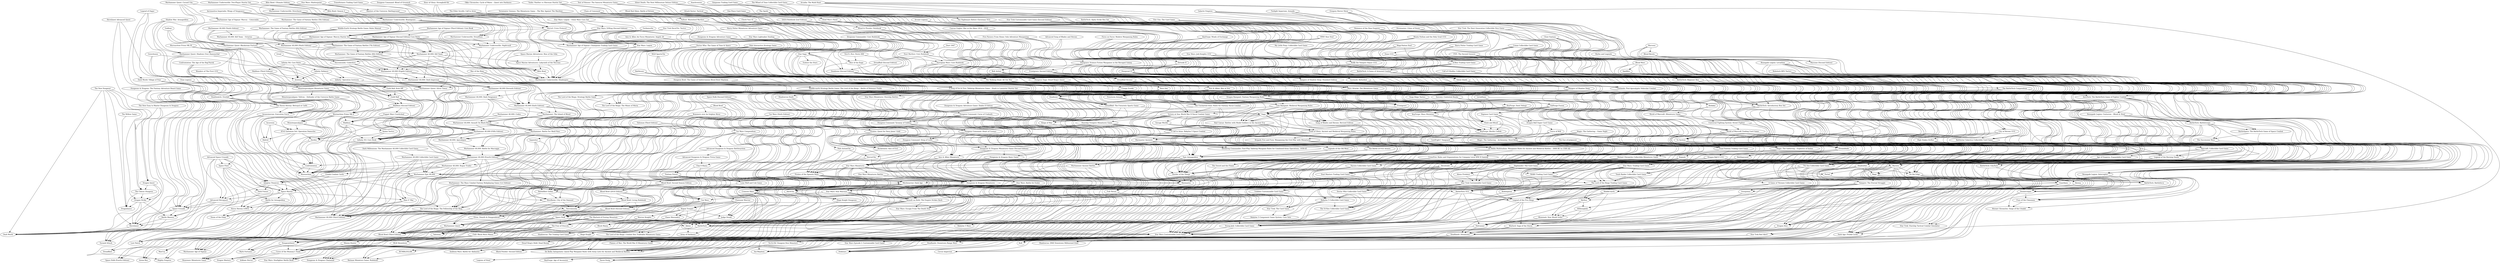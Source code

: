 digraph G {
"HeroQuest" -> "Dark World" ["weight"=0.140854202881975]
"Battle Masters" -> "Dark World" ["weight"=0.155972815182401]
"Dragon Strike" -> "Dark World" ["weight"=0.148217317489109]
"Dragon Quest" -> "Dark World" ["weight"=0.0847891592476516]
"Space Crusade" -> "Dark World" ["weight"=0.114366304888911]
"Dark World: Village of Fear" -> "Dark World" ["weight"=0.350399423855677]
"The New Dungeon!" -> "Dark World" ["weight"=0.0785976116839783]
"Legend of Zagor" -> "Dark World" ["weight"=0.173257960369069]
"Dungeons & Dragons: The Fantasy Adventure Board Game" -> "Dark World" ["weight"=0.0959463513021521]
"Battle Masters" -> "HeroQuest" ["weight"=0.235849111901647]
"Dragon Strike" -> "HeroQuest" ["weight"=0.124908191557553]
"Space Crusade" -> "HeroQuest" ["weight"=0.271799386951411]
"Advanced Heroquest" -> "HeroQuest" ["weight"=0.203079094692025]
"The New Dungeon!" -> "HeroQuest" ["weight"=0.0751219023532627]
"Dungeons & Dragons: The Fantasy Adventure Board Game" -> "HeroQuest" ["weight"=0.12193277485833]
"HeroQuest Advanced Quest" -> "HeroQuest" ["weight"=0.135368576349813]
"Dragon Strike" -> "Battle Masters" ["weight"=0.132827805861839]
"Space Crusade" -> "Battle Masters" ["weight"=0.167966923463222]
"Advanced Heroquest" -> "Battle Masters" ["weight"=0.11623615119541]
"Dark World: Village of Fear" -> "Battle Masters" ["weight"=0.088638088622636]
"Dragon Strike" -> "Dragonlance" ["weight"=0.0921563549603458]
"The Classic Dungeon" -> "Dragon Strike" ["weight"=0.117614212096511]
"Dragon Quest" -> "Dragon Strike" ["weight"=0.184105424155356]
"The New Dungeon!" -> "Dragon Strike" ["weight"=0.0923922070145164]
"The New Easy to Master Dungeons & Dragons" -> "Dragon Strike" ["weight"=0.0868183546697575]
"Dragon Quest" -> "The Classic Dungeon" ["weight"=0.0990512900102935]
"The New Dungeon!" -> "Dragon Quest" ["weight"=0.0948908801603389]
"The New Easy to Master Dungeons & Dragons" -> "Dragon Quest" ["weight"=0.1658798606844]
"Advanced Heroquest" -> "Space Crusade" ["weight"=0.174025605463494]
"Dark World: Village of Fear" -> "Space Crusade" ["weight"=0.0884864423185388]
"Legend of Zagor" -> "Space Crusade" ["weight"=0.098125967675556]
"Space Marine" -> "Space Crusade" ["weight"=0.11103337760776]
"Dungeons & Dragons: The Fantasy Adventure Board Game" -> "Space Crusade" ["weight"=0.119267181159653]
"Advanced Space Crusade" -> "Space Crusade" ["weight"=0.156083797315934]
"HeroQuest Advanced Quest" -> "Space Crusade" ["weight"=0.142859391461766]
"Legend of Zagor" -> "Dark World: Village of Fear" ["weight"=0.168169053662073]
"The New Dungeon!" -> "Dragonlance" ["weight"=0.112646264583119]
"The New Dungeon!" -> "The Classic Dungeon" ["weight"=0.173047589101102]
"Curse of the Mummy's Tomb" -> "Dragon Masters" ["weight"=0.130336027238046]
"DungeonQuest" -> "Dragon Masters" ["weight"=0.0917332265246288]
"The Warlock of Firetop Mountain" -> "Dragon Masters" ["weight"=0.121413359131032]
"Curse of the Mummy's Tomb" -> "Arkham Horror" ["weight"=0.11977505952337]
"DungeonQuest" -> "Curse of the Mummy's Tomb" ["weight"=0.186569832833761]
"Minion Hunter" -> "Curse of the Mummy's Tomb" ["weight"=0.0726289906966024]
"Chill: Black Morn Manor" -> "Curse of the Mummy's Tomb" ["weight"=0.146359922134607]
"The Fury of Dracula" -> "Curse of the Mummy's Tomb" ["weight"=0.252583450729896]
"Warrior Knights" -> "Curse of the Mummy's Tomb" ["weight"=0.148642909799195]
"The Warlock of Firetop Mountain" -> "Curse of the Mummy's Tomb" ["weight"=0.176418488216576]
"Chaos Marauders" -> "Curse of the Mummy's Tomb" ["weight"=0.167857863121352]
"Rogue Trooper" -> "Curse of the Mummy's Tomb" ["weight"=0.206478132205066]
"Chainsaw Warrior" -> "Curse of the Mummy's Tomb" ["weight"=0.222399855804116]
"Talisman" -> "DungeonQuest" ["weight"=0.263833415092021]
"The Fury of Dracula" -> "DungeonQuest" ["weight"=0.191805841430351]
"The Warlock of Firetop Mountain" -> "DungeonQuest" ["weight"=0.186902648628496]
"Chainsaw Warrior" -> "DungeonQuest" ["weight"=0.178517539769137]
"Space Hulk" -> "DungeonQuest" ["weight"=0.172879566339293]
"Blood Bowl (Second Edition)" -> "DungeonQuest" ["weight"=0.120946378389121]
"The Warlock of Firetop Mountain" -> "Talisman" ["weight"=0.175767447070844]
"The Warlock of Firetop Mountain" -> "Chill: Black Morn Manor" ["weight"=0.139327077551793]
"The Warlock of Firetop Mountain" -> "The Fury of Dracula" ["weight"=0.155433033346703]
"Chill: Black Morn Manor" -> "Arkham Horror" ["weight"=0.152847708585933]
"The Fury of Dracula" -> "Arkham Horror" ["weight"=0.126089079423244]
"Chill: Black Morn Manor" -> "Minion Hunter" ["weight"=0.108338694009207]
"The Fury of Dracula" -> "Chill: Black Morn Manor" ["weight"=0.133096582116428]
"The Fury of Dracula" -> "Talisman" ["weight"=0.182250799996393]
"Warrior Knights" -> "The Fury of Dracula" ["weight"=0.19606908693523]
"Rogue Trooper" -> "The Fury of Dracula" ["weight"=0.173578809504878]
"Chainsaw Warrior" -> "The Fury of Dracula" ["weight"=0.178020120201696]
"Space Hulk" -> "The Fury of Dracula" ["weight"=0.144158410561595]
"Rogue Trooper" -> "Warrior Knights" ["weight"=0.167140500848651]
"Chaos Marauders" -> "Block Mania" ["weight"=0.205660802942277]
"Rogue Trooper" -> "Chaos Marauders" ["weight"=0.186891717481484]
"Chainsaw Warrior" -> "Chaos Marauders" ["weight"=0.193442481966584]
"Chainsaw Warrior" -> "Rogue Trooper" ["weight"=0.294624211745065]
"Rogue Trooper" -> "Block Mania" ["weight"=0.322711515608034]
"Rogue Trooper" -> "Judge Dredd" ["weight"=0.246756489823796]
"Doctor Who: The Game of Time & Space" -> "Rogue Trooper" ["weight"=0.108240501386682]
"Chainsaw Warrior" -> "Block Mania" ["weight"=0.210764330635872]
"Chainsaw Warrior" -> "Judge Dredd" ["weight"=0.186180435271433]
"Battlecars" -> "Chainsaw Warrior" ["weight"=0.131676837819355]
"Doctor Who: The Game of Time & Space" -> "Chainsaw Warrior" ["weight"=0.102856192798547]
"Space Hulk" -> "Talisman" ["weight"=0.166948313463533]
"Blood Bowl (Second Edition)" -> "Talisman" ["weight"=0.140716308697807]
"Car Wars" -> "Talisman" ["weight"=0.159960170771837]
"Space Hulk" -> "Warhammer Quest" ["weight"=0.196933829336887]
"Talisman (Third Edition)" -> "Space Hulk" ["weight"=0.1338368294041]
"Car Wars" -> "Space Hulk" ["weight"=0.141213771521251]
"Space Hulk" -> "Blood Bowl (Third Edition)" ["weight"=0.245178345360379]
"Space Hulk" -> "BattleTech" ["weight"=0.169703473226665]
"Space Hulk" -> "Aliens" ["weight"=0.121882546406482]
"Blood Bowl (Second Edition)" -> "Space Hulk" ["weight"=0.216952695603761]
"Necromunda" -> "Space Hulk" ["weight"=0.22152525400872]
"Assault on Hoth: The Empire Strikes Back" -> "Space Hulk" ["weight"=0.097084469217699]
"Blood Bowl: Living Rulebook" -> "Space Hulk" ["weight"=0.184899302337968]
"Space Hulk (Second Edition)" -> "Space Hulk" ["weight"=0.204246720941622]
"Car Wars" -> "Blood Bowl (Second Edition)" ["weight"=0.128674577368089]
"Blood Bowl (Second Edition)" -> "Blood Bowl (Third Edition)" ["weight"=0.220087072780119]
"Blood Bowl (Second Edition)" -> "BattleTech" ["weight"=0.142364273129973]
"Blood Bowl (Second Edition)" -> "Elves, Dwarfs & Dungeonbowl" ["weight"=0.356380403037514]
"Blood Bowl" -> "Blood Bowl (Second Edition)" ["weight"=0.184654505531091]
"Car Wars Compendium" -> "Blood Bowl (Second Edition)" ["weight"=0.0806681542684837]
"Blood Bowl: Living Rulebook" -> "Blood Bowl (Second Edition)" ["weight"=0.189814296182683]
"Space Marine" -> "Advanced Heroquest" ["weight"=0.140406669477679]
"Adeptus Titanicus" -> "Advanced Heroquest" ["weight"=0.118762388894664]
"Advanced Space Crusade" -> "Advanced Heroquest" ["weight"=0.193231980497919]
"HeroQuest Advanced Quest" -> "Advanced Heroquest" ["weight"=0.108360291919991]
"Car Wars" -> "BattleTech" ["weight"=0.198236699584123]
"Car Wars" -> "Aliens" ["weight"=0.100245588813943]
"Star Wars: Star Warriors" -> "Car Wars" ["weight"=0.128856860338689]
"Clay-O-Rama" -> "Car Wars" ["weight"=0.0755697919807127]
"Advanced Dungeons & Dragons Battlesystem" -> "Car Wars" ["weight"=0.119553756560243]
"Car Wars Compendium" -> "Car Wars" ["weight"=0.284169904001314]
"Car Wars (Sixth Edition)" -> "Car Wars" ["weight"=0.101260926175947]
"The Classic Dungeon" -> "Dragonlance" ["weight"=0.0823247555049486]
"The Willow Game" -> "Dragonlance" ["weight"=0.0964405996612226]
"The New Easy to Master Dungeons & Dragons" -> "The Classic Dungeon" ["weight"=0.054407102862966]
"Space Marine" -> "Mighty Empires" ["weight"=0.207574558391322]
"Space Marine" -> "Man O' War" ["weight"=0.225361463287695]
"Space Marine" -> "Doom of the Eldar" ["weight"=0.153080451978691]
"Space Marine" -> "Horus Heresy (1993)" ["weight"=0.187922267260059]
"Space Marine" -> "Battle for Armageddon" ["weight"=0.182935189173538]
"Adeptus Titanicus" -> "Space Marine" ["weight"=0.324071879639271]
"Warhammer Epic 40,000" -> "Space Marine" ["weight"=0.273013609256447]
"Space Fleet" -> "Space Marine" ["weight"=0.211587069238131]
"Titan Legions" -> "Space Marine" ["weight"=0.396375652874099]
"Citadel Combat Cards" -> "Space Marine" ["weight"=0.0870240716976649]
"Advanced Space Crusade" -> "Space Marine" ["weight"=0.186022619874403]
"Warhammer 40,000: Rogue Trader" -> "Space Marine" ["weight"=0.238531940357022]
"Advanced Space Crusade" -> "Tyranid Attack" ["weight"=0.196370675209]
"Advanced Space Crusade" -> "Adeptus Titanicus" ["weight"=0.207818821171251]
"Advanced Space Crusade" -> "Space Fleet" ["weight"=0.169815967948238]
"Fury of the Clansmen" -> "Mutant Chronicles: Siege of the Citadel" ["weight"=0.212714967986407]
"Doomtrooper" -> "Mutant Chronicles: Siege of the Citadel" ["weight"=0.105023821275102]
"Blood Berets" -> "Mutant Chronicles: Siege of the Citadel" ["weight"=0.165645798690843]
"Doomtrooper" -> "Fury of the Clansmen" ["weight"=0.116544590879242]
"Warzone (Second Edition)" -> "Fury of the Clansmen" ["weight"=0.145489906808868]
"Blood Berets" -> "Fury of the Clansmen" ["weight"=0.432114851760673]
"Warzone" -> "Fury of the Clansmen" ["weight"=0.179683153299221]
"Blood Berets" -> "Doomtrooper" ["weight"=0.12565033662499]
"Doomtrooper" -> "Kult" ["weight"=0.176866231893899]
"Guardians" -> "Doomtrooper" ["weight"=0.133603370798593]
"Wyvern" -> "Doomtrooper" ["weight"=0.105989759156199]
"Galactic Empires" -> "Doomtrooper" ["weight"=0.101622588395851]
"Warzone" -> "Doomtrooper" ["weight"=0.148041986021317]
"Blood Berets" -> "Warzone (Second Edition)" ["weight"=0.122235953293624]
"Warzone" -> "Blood Berets" ["weight"=0.154371477895451]
"Warhammer Quest" -> "Blood Bowl (Third Edition)" ["weight"=0.194388008977991]
"Necromunda" -> "Warhammer Quest" ["weight"=0.242592568704032]
"Mordheim: City of the Damned" -> "Warhammer Quest" ["weight"=0.207321140597105]
"Talisman (Third Edition)" -> "Warhammer Quest" ["weight"=0.17130756355231]
"Space Hulk (Second Edition)" -> "Warhammer Quest" ["weight"=0.124431303283246]
"Talisman (Third Edition)" -> "Blood Bowl (Third Edition)" ["weight"=0.125312909883323]
"BattleTech" -> "Blood Bowl (Third Edition)" ["weight"=0.161294252622725]
"Elves, Dwarfs & Dungeonbowl" -> "Blood Bowl (Third Edition)" ["weight"=0.142003398376953]
"Blood Bowl" -> "Blood Bowl (Third Edition)" ["weight"=0.108304333531597]
"Necromunda" -> "Blood Bowl (Third Edition)" ["weight"=0.266596149755873]
"Mordheim: City of the Damned" -> "Blood Bowl (Third Edition)" ["weight"=0.214887257649741]
"Warhammer: The Mass Combat Fantasy Roleplaying Game (1st Edition)" -> "Blood Bowl (Third Edition)" ["weight"=0.202517080330191]
"Blood Bowl: Living Rulebook" -> "Blood Bowl (Third Edition)" ["weight"=0.428519725733116]
"Blood Bowl (2016 Edition)" -> "Blood Bowl (Third Edition)" ["weight"=0.179487475518672]
"Blood Bowl: Second Season Edition" -> "Blood Bowl (Third Edition)" ["weight"=0.102733928465986]
"Dungeon Bowl: The Game of Subterranean Blood Bowl Mayhem" -> "Blood Bowl (Third Edition)" ["weight"=0.0554539192383387]
"Necromunda" -> "Warhammer 40,000 (Third Edition)" ["weight"=0.244892297167654]
"Mordheim: City of the Damned" -> "Necromunda" ["weight"=0.306854367461848]
"Battlefleet Gothic" -> "Necromunda" ["weight"=0.236070649551585]
"Warhammer: The Mass Combat Fantasy Roleplaying Game (1st Edition)" -> "Necromunda" ["weight"=0.226938456996591]
"Gorkamorka" -> "Necromunda" ["weight"=0.25026756677164]
"Blood Bowl: Living Rulebook" -> "Necromunda" ["weight"=0.216101149813474]
"Space Hulk (Second Edition)" -> "Necromunda" ["weight"=0.151799839481359]
"Blood Bowl (2016 Edition)" -> "Necromunda" ["weight"=0.0870877937027534]
"Bommerz over da Sulphur River" -> "Mordheim: City of the Damned" ["weight"=0.0962384640742045]
"Battlefleet Gothic" -> "Mordheim: City of the Damned" ["weight"=0.234324011705308]
"Warhammer: The Mass Combat Fantasy Roleplaying Game (1st Edition)" -> "Mordheim: City of the Damned" ["weight"=0.266644394836949]
"Gorkamorka" -> "Mordheim: City of the Damned" ["weight"=0.2057632578477]
"Warhammer 40,000 (Fourth Edition)" -> "Mordheim: City of the Damned" ["weight"=0.206631577715852]
"Adeptus Titanicus" -> "Tyranid Attack" ["weight"=0.175857194971242]
"Adeptus Titanicus" -> "Dark Future" ["weight"=0.223809739422904]
"Warhammer Epic 40,000" -> "Adeptus Titanicus" ["weight"=0.192178674614206]
"Space Fleet" -> "Adeptus Titanicus" ["weight"=0.210019898474816]
"Titan Legions" -> "Adeptus Titanicus" ["weight"=0.286221716149685]
"Citadel Combat Cards" -> "Adeptus Titanicus" ["weight"=0.108776442012073]
"Warhammer 40,000: Rogue Trader" -> "Adeptus Titanicus" ["weight"=0.209691469769554]
"Warzone" -> "Warzone (Second Edition)" ["weight"=0.461157282505216]
"Mage Knight Dungeons" -> "Mage Knight" ["weight"=0.445658386204316]
"HeroClix" -> "Mage Knight Dungeons" ["weight"=0.166406342288896]
"Mechwarrior: Dark Age" -> "Mage Knight Dungeons" ["weight"=0.200714211341734]
"Crimson Skies" -> "Mage Knight Dungeons" ["weight"=0.159580887682146]
"HeroClix" -> "Mage Knight" ["weight"=0.18513693742547]
"Mechwarrior: Dark Age" -> "Mage Knight" ["weight"=0.241159241227161]
"Crimson Skies" -> "Mage Knight" ["weight"=0.154409726447996]
"Shadowrun Duels" -> "Mage Knight" ["weight"=0.137688366106266]
"Creepy Freaks" -> "Mage Knight" ["weight"=0.082451874700999]
"Pirates of the Spanish Main" -> "Mage Knight" ["weight"=0.148275003091494]
"Mechwarrior: Dark Age" -> "HeroClix" ["weight"=0.164014560393641]
"Pirates of the Spanish Main" -> "HeroClix" ["weight"=0.171968906954023]
"Anachronism" -> "HeroClix" ["weight"=0.105874023971543]
"HeroClix" -> "Star Wars Customizable Card Game" ["weight"=0.11781901043639]
"Dungeons & Dragons Miniatures" -> "HeroClix" ["weight"=0.139599732801295]
"Star Wars Miniatures" -> "HeroClix" ["weight"=0.190889528327181]
"Vs System" -> "HeroClix" ["weight"=0.191081250000778]
"HorrorClix" -> "HeroClix" ["weight"=0.202994449003613]
"Halo ActionClix" -> "HeroClix" ["weight"=0.0861021135338182]
"Mechwarrior: Dark Age" -> "BattleTech" ["weight"=0.154928528826091]
"Mechwarrior: Dark Age" -> "BattleTech TCG" ["weight"=0.152460710530801]
"Mechwarrior: Dark Age" -> "Crimson Skies" ["weight"=0.0832742721931227]
"Crimson Skies" -> "Mechwarrior: Dark Age" ["weight"=0.197843945850001]
"Shadowrun Duels" -> "Mechwarrior: Dark Age" ["weight"=0.146820872886881]
"Pirates of the Spanish Main" -> "Mechwarrior: Dark Age" ["weight"=0.165584048484703]
"Star Wars Miniatures" -> "Mechwarrior: Dark Age" ["weight"=0.145552414576957]
"Vs System" -> "Mechwarrior: Dark Age" ["weight"=0.090618431317656]
"BattleTech: Introductory Box Set" -> "Mechwarrior: Dark Age" ["weight"=0.116910689400687]
"Crimson Skies" -> "Shadowrun: The Trading Card Game" ["weight"=0.0850464908803826]
"Crimson Skies" -> "Crimson Skies" ["weight"=0.25744396001109]
"Shadowrun Duels" -> "Crimson Skies" ["weight"=0.17099521468752]
"Creepy Freaks" -> "Crimson Skies" ["weight"=0.0886717836517195]
"MLB SportsClix" -> "Crimson Skies" ["weight"=0.0914950150248982]
"Dungeons & Dragons Adventure Game" -> "Dungeons & Dragons Chainmail" ["weight"=0.0854874923910101]
"Dungeons & Dragons Adventure Game" -> "Dungeons & Dragons Miniatures" ["weight"=0.0896657672818621]
"Dungeons & Dragons Adventure Game" -> "Dungeons & Dragons Adventure Game: Diablo II Edition" ["weight"=0.107354046323835]
"Dungeons & Dragons Adventure Game" -> "Dungeons & Dragons Basic Game" ["weight"=0.120930701510891]
"Dungeons & Dragons Miniatures" -> "Dungeons & Dragons Chainmail" ["weight"=0.150079040295724]
"Dungeons & Dragons Adventure Game: Diablo II Edition" -> "Dungeons & Dragons Chainmail" ["weight"=0.107021145065344]
"Dungeons & Dragons Basic Game" -> "Dungeons & Dragons Chainmail" ["weight"=0.0673451554283176]
"Dungeons & Dragons Miniatures Game (Second Edition)" -> "Dungeons & Dragons Chainmail" ["weight"=0.155105104527283]
"Pirates of the Spanish Main" -> "Dungeons & Dragons Miniatures" ["weight"=0.123974386530188]
"Dungeons & Dragons Adventure Game: Diablo II Edition" -> "Dungeons & Dragons Miniatures" ["weight"=0.0723940601082766]
"Star Wars Miniatures" -> "Dungeons & Dragons Miniatures" ["weight"=0.212736263329994]
"Dungeons & Dragons Miniatures Game (Second Edition)" -> "Dungeons & Dragons Miniatures" ["weight"=0.275655719442216]
"Dungeons & Dragons Basic Game" -> "Dungeons & Dragons Miniatures" ["weight"=0.170143974428345]
"Halo Interactive Strategy Game" -> "Dungeons & Dragons Miniatures" ["weight"=0.0494692329033584]
"Star Wars Miniatures: Starship Battles" -> "Dungeons & Dragons Miniatures" ["weight"=0.142591549941186]
"Axis & Allies Miniatures" -> "Dungeons & Dragons Miniatures" ["weight"=0.130673873799966]
"HorrorClix" -> "Dungeons & Dragons Miniatures" ["weight"=0.116399554674385]
"Halo ActionClix" -> "Dungeons & Dragons Miniatures" ["weight"=0.0874575035396387]
"Dungeon Command: Heart of Cormyr" -> "Dungeons & Dragons Miniatures" ["weight"=0.0920599305764685]
"Dungeon Command: Curse of Undeath" -> "Dungeons & Dragons Miniatures" ["weight"=0.0899656671027667]
"Dungeons & Dragons Basic Game" -> "Star Wars Miniatures" ["weight"=0.0931226041647813]
"Dungeons & Dragons Miniatures Game (Second Edition)" -> "Dungeons & Dragons Basic Game" ["weight"=0.12205946743556]
"Aliens" -> "Army of Darkness" ["weight"=0.100711033823901]
"Assault on Hoth: The Empire Strikes Back" -> "Army of Darkness" ["weight"=0.0568667211008772]
"Assault on Hoth: The Empire Strikes Back" -> "Aliens" ["weight"=0.142644782034899]
"Star Wars: Star Warriors" -> "Aliens" ["weight"=0.152328266397021]
"Hour of Glory: Stronghold Kit" -> "Aliens" ["weight"=0.0503008595940509]
"Star Wars Lightsaber Dueling" -> "Assault on Hoth: The Empire Strikes Back" ["weight"=0.168010986364148]
"Assault on Hoth: The Empire Strikes Back" -> "Star Wars Customizable Card Game" ["weight"=0.085843232618631]
"Assault on Hoth: The Empire Strikes Back" -> "Star Wars: Escape From The Death Star" ["weight"=0.249138625779603]
"Assault on Hoth: The Empire Strikes Back" -> "Star Wars: Starfighter Battle Book" ["weight"=0.154481503091908]
"Star Wars: Star Warriors" -> "Assault on Hoth: The Empire Strikes Back" ["weight"=0.258019027227699]
"Star Wars: Battle for Endor" -> "Assault on Hoth: The Empire Strikes Back" ["weight"=0.374052451886431]
"Star Wars Miniatures Battles" -> "Assault on Hoth: The Empire Strikes Back" ["weight"=0.153927309140892]
"Star Wars Miniatures" -> "Assault on Hoth: The Empire Strikes Back" ["weight"=0.0967226815187102]
"Hour of Glory: Stronghold Kit" -> "Assault on Hoth: The Empire Strikes Back" ["weight"=0.0594304612275728]
"Judge Dredd" -> "Block Mania" ["weight"=0.279965859289468]
"Battlecars" -> "Block Mania" ["weight"=0.14043861598002]
"Mythos" -> "Netrunner" ["weight"=0.155591448260216]
"Mythos" -> "Illuminati: New World Order" ["weight"=0.17182811293288]
"Mythos" -> "XXXenophile" ["weight"=0.125023923225474]
"Middle-earth" -> "Mythos" ["weight"=0.174398385403548]
"Vampire: The Eternal Struggle" -> "Mythos" ["weight"=0.152936248692201]
"Monty Python and the Holy Grail CCG" -> "Mythos" ["weight"=0.0667124664107427]
"Call of Cthulhu: Collectible Card Game" -> "Mythos" ["weight"=0.162332207729348]
"Netrunner" -> "Deadlands: Doomtown" ["weight"=0.188849708704171]
"Netrunner" -> "Star Wars Customizable Card Game" ["weight"=0.132833854430385]
"Illuminati: New World Order" -> "Netrunner" ["weight"=0.139843863464723]
"XXXenophile" -> "Netrunner" ["weight"=0.118546386173108]
"Legend of the Five Rings" -> "Netrunner" ["weight"=0.190605752802286]
"Middle-earth" -> "Netrunner" ["weight"=0.178784159122458]
"Vampire: The Eternal Struggle" -> "Netrunner" ["weight"=0.217491670733821]
"BattleTech TCG" -> "Netrunner" ["weight"=0.173807897346663]
"A Game of Thrones Collectible Card Game" -> "Netrunner" ["weight"=0.114423366161947]
"Call of Cthulhu: Collectible Card Game" -> "Netrunner" ["weight"=0.129733162511202]
"XXXenophile" -> "Illuminati: New World Order" ["weight"=0.162464573475672]
"Vampire: The Eternal Struggle" -> "Illuminati: New World Order" ["weight"=0.159508362026364]
"Monty Python and the Holy Grail CCG" -> "Illuminati: New World Order" ["weight"=0.072898538850739]
"Monty Python and the Holy Grail CCG" -> "XXXenophile" ["weight"=0.118123678634911]
"Middle-earth" -> "Legend of the Five Rings" ["weight"=0.182986632363708]
"Middle-earth" -> "Star Wars Customizable Card Game" ["weight"=0.166558453397357]
"Vampire: The Eternal Struggle" -> "Middle-earth" ["weight"=0.177135587468121]
"The Lord of the Rings Trading Card Game" -> "Middle-earth" ["weight"=0.169494999553795]
"A Game of Thrones Collectible Card Game" -> "Middle-earth" ["weight"=0.107435496252798]
"Call of Cthulhu: Collectible Card Game" -> "Middle-earth" ["weight"=0.118092725299069]
"Vampire: The Eternal Struggle" -> "Deadlands: Doomtown" ["weight"=0.152142764382191]
"Vampire: The Eternal Struggle" -> "Legend of the Five Rings" ["weight"=0.199332198732394]
"Rage" -> "Vampire: The Eternal Struggle" ["weight"=0.186316011360819]
"Shadowfist" -> "Vampire: The Eternal Struggle" ["weight"=0.159160594480348]
"Call of Cthulhu: Collectible Card Game" -> "A Game of Thrones Collectible Card Game" ["weight"=0.208878226991361]
"Battlecars" -> "Judge Dredd" ["weight"=0.125010583514942]
"Doctor Who: The Game of Time & Space" -> "Judge Dredd" ["weight"=0.136442258547728]
"BattleTech" -> "Star Wars Customizable Card Game" ["weight"=0.101031930326215]
"BattleTech TCG" -> "BattleTech" ["weight"=0.209269140798375]
"Star Wars: Star Warriors" -> "BattleTech" ["weight"=0.107107163245452]
"BattleTech: CityTech" -> "BattleTech" ["weight"=0.313335225570416]
"AeroTech: The BattleTech Game of Fighter Combat" -> "BattleTech" ["weight"=0.281123023447736]
"Clay-O-Rama" -> "BattleTech" ["weight"=0.0557359391753453]
"Advanced Dungeons & Dragons Battlesystem" -> "BattleTech" ["weight"=0.0873996200178535]
"Star Wars Miniatures" -> "BattleTech" ["weight"=0.092543120068967]
"Car Wars Compendium" -> "BattleTech" ["weight"=0.103561259733052]
"BattleTech: Introductory Box Set" -> "BattleTech" ["weight"=0.242383334775269]
"The BattleTech Compendium" -> "BattleTech" ["weight"=0.172175941640174]
"Leviathans" -> "BattleTech" ["weight"=0.0526582261869847]
"BattleTech: Beginner Box" -> "BattleTech" ["weight"=0.0998210240184258]
"BattleTech: A Game of Armored Combat" -> "BattleTech" ["weight"=0.11658502885823]
"Star Wars: Star Warriors" -> "Star Wars: Starfighter Battle Book" ["weight"=0.159373284084573]
"Star Wars: Battle for Endor" -> "Star Wars: Star Warriors" ["weight"=0.224124551683535]
"Star Wars Miniatures Battles" -> "Star Wars: Star Warriors" ["weight"=0.192578722627723]
"Star Wars Miniatures" -> "Star Wars: Star Warriors" ["weight"=0.104778581422791]
"Hour of Glory: Stronghold Kit" -> "Star Wars: Star Warriors" ["weight"=0.0505160016194088]
"Advanced Dungeons & Dragons Trivia Game" -> "Clay-O-Rama" ["weight"=0.067481807369487]
"Advanced Dungeons & Dragons Battlesystem" -> "Clay-O-Rama" ["weight"=0.0623980569760866]
"Car Wars Compendium" -> "Advanced Dungeons & Dragons Battlesystem" ["weight"=0.0616983157929995]
"Advanced Dungeons & Dragons Battlesystem" -> "Fantasy Forest" ["weight"=0.0703675081037225]
"Advanced Dungeons & Dragons Battlesystem" -> "Advanced Dungeons & Dragons Trivia Game" ["weight"=0.152230804090349]
"Car Wars (Sixth Edition)" -> "Car Wars Compendium" ["weight"=0.0689110810547459]
"Man O' War" -> "Mighty Empires" ["weight"=0.204809486146464]
"Warhammer 40,000: Rogue Trader" -> "Mighty Empires" ["weight"=0.149932241424285]
"Man O' War" -> "Warhammer 40,000 (Third Edition)" ["weight"=0.150231595500845]
"Warhammer Epic 40,000" -> "Man O' War" ["weight"=0.219502239114037]
"Warhammer 40,000: Rogue Trader" -> "Man O' War" ["weight"=0.164909590274918]
"Warhammer 40,000: Rogue Trader" -> "Warhammer Epic 40,000" ["weight"=0.25751965825565]
"Warhammer 40,000: Rogue Trader" -> "Warhammer 40,000 (Third Edition)" ["weight"=0.221853699983045]
"Warhammer 40,000: Rogue Trader" -> "Citadel Combat Cards" ["weight"=0.116784771833958]
"Warhammer 40,000 (Fourth Edition)" -> "Warhammer 40,000: Rogue Trader" ["weight"=0.233531858740744]
"Inquisitor" -> "Warhammer 40,000: Rogue Trader" ["weight"=0.170074348842454]
"Dark Future" -> "Tyranid Attack" ["weight"=0.108620512218193]
"Space Fleet" -> "Tyranid Attack" ["weight"=0.180462519271854]
"Space Fleet" -> "Dark Future" ["weight"=0.176528187980074]
"Space Fleet" -> "Horus Heresy (1993)" ["weight"=0.152665444467901]
"Space Fleet" -> "Battle for Armageddon" ["weight"=0.162540510621179]
"Titan Legions" -> "Space Fleet" ["weight"=0.181357324245868]
"Warhammer Epic 40,000" -> "Warhammer 40,000 (Third Edition)" ["weight"=0.230733670508743]
"The Lord of the Rings: The Fellowship of the Ring" -> "Warhammer 40,000 (Third Edition)" ["weight"=0.11434116415621]
"Battlefleet Gothic" -> "Warhammer 40,000 (Third Edition)" ["weight"=0.233332790258773]
"Warhammer: The Mass Combat Fantasy Roleplaying Game (1st Edition)" -> "Warhammer 40,000 (Third Edition)" ["weight"=0.345164981915828]
"Warmachine" -> "Warhammer 40,000 (Third Edition)" ["weight"=0.141624997009563]
"Warhammer 40,000 Collectible Card Game" -> "Warhammer 40,000 (Third Edition)" ["weight"=0.143325528958493]
"Confrontation" -> "Warhammer 40,000 (Third Edition)" ["weight"=0.0938609865492716]
"Warhammer 40,000 (Fourth Edition)" -> "Warhammer 40,000 (Third Edition)" ["weight"=0.31158033179576]
"Inquisitor" -> "Warhammer 40,000 (Third Edition)" ["weight"=0.138974305437953]
"Dark Millennium: The Warhammer 40,000 Collectible Card Game" -> "Warhammer 40,000 (Third Edition)" ["weight"=0.0767007084941354]
"Warhammer 40,000 (Fifth Edition)" -> "Warhammer 40,000 (Third Edition)" ["weight"=0.215944779038704]
"Warhammer 40,000 (Sixth Edition)" -> "Warhammer 40,000 (Third Edition)" ["weight"=0.157904744375573]
"Warhammer Epic 40,000" -> "Battlefleet Gothic" ["weight"=0.251219670051877]
"Warhammer Epic 40,000" -> "Warmaster" ["weight"=0.226201004358957]
"Titan Legions" -> "Warhammer Epic 40,000" ["weight"=0.207483650578857]
"Warhammer 40,000 Collectible Card Game" -> "Warhammer Epic 40,000" ["weight"=0.144748381201055]
"Warhammer Ancient Battles" -> "Warhammer Epic 40,000" ["weight"=0.129760863421849]
"Epic Armageddon" -> "Warhammer Epic 40,000" ["weight"=0.303176241599904]
"Warhammer 40,000 (Fourth Edition)" -> "Warhammer Epic 40,000" ["weight"=0.23201818646004]
"Dark Millennium: The Warhammer 40,000 Collectible Card Game" -> "Warhammer Epic 40,000" ["weight"=0.0840904990852926]
"Horus Heresy (1993)" -> "Doom of the Eldar" ["weight"=0.428627344463561]
"Battle for Armageddon" -> "Doom of the Eldar" ["weight"=0.327621227720313]
"Battle for Armageddon" -> "Horus Heresy (1993)" ["weight"=0.449581412303843]
"Titan Legions" -> "Horus Heresy (1993)" ["weight"=0.156022480829109]
"Lone Wolf and Cub Game" -> "Myth Fortunes" ["weight"=0.0836523534700524]
"Fantasy Forest" -> "Lone Wolf and Cub Game" ["weight"=0.0545145632946724]
"Advanced Dungeons & Dragons Trivia Game" -> "Lone Wolf and Cub Game" ["weight"=0.0861364614112385]
"Fantasy Forest" -> "Myth Fortunes" ["weight"=0.0710656277188497]
"Advanced Dungeons & Dragons Trivia Game" -> "Myth Fortunes" ["weight"=0.119048866840538]
"Advanced Dungeons & Dragons Trivia Game" -> "Fantasy Forest" ["weight"=0.119663891403994]
"Bommerz over da Sulphur River" -> "Battlefleet Gothic" ["weight"=0.123091603577741]
"Gorkamorka" -> "Bommerz over da Sulphur River" ["weight"=0.175518695613738]
"Warmaster" -> "Battlefleet Gothic" ["weight"=0.229624170767634]
"Gorkamorka" -> "Battlefleet Gothic" ["weight"=0.18624695489189]
"Warhammer 40,000 Collectible Card Game" -> "Battlefleet Gothic" ["weight"=0.113996077577461]
"Epic Armageddon" -> "Battlefleet Gothic" ["weight"=0.219479126421495]
"Warhammer 40,000 (Fourth Edition)" -> "Battlefleet Gothic" ["weight"=0.236303063577398]
"The Battle of Five Armies" -> "Warmaster" ["weight"=0.220387886053515]
"Warmaster" -> "De Bellis Antiquitatis: Quick Play Wargame Rules with Army Lists for Ancient and Medieval Battles" ["weight"=0.13846143830542]
"Warmaster" -> "Full Thrust" ["weight"=0.119190427486293]
"Hordes of the Things" -> "Warmaster" ["weight"=0.142412320200603]
"Stargrunt II" -> "Warmaster" ["weight"=0.113659687028442]
"Warhammer Ancient Battles" -> "Warmaster" ["weight"=0.169824678825677]
"Epic Armageddon" -> "Warmaster" ["weight"=0.232672738933336]
"Warhammer 40,000 (Fourth Edition)" -> "Warmaster" ["weight"=0.151837462553582]
"Warmaster Ancients" -> "Warmaster" ["weight"=0.319822335484225]
"Warhammer 40,000 Collectible Card Game" -> "WarCry" ["weight"=0.189574069456079]
"Dark Millennium: The Warhammer 40,000 Collectible Card Game" -> "Warhammer 40,000 Collectible Card Game" ["weight"=0.253765643351753]
"Warhammer Ancient Battles" -> "De Bellis Antiquitatis: Quick Play Wargame Rules with Army Lists for Ancient and Medieval Battles" ["weight"=0.152918836814481]
"Epic Armageddon" -> "Warhammer Ancient Battles" ["weight"=0.11041818854346]
"Legends of the Old West" -> "Warhammer Ancient Battles" ["weight"=0.129662990788188]
"Warmaster Ancients" -> "Warhammer Ancient Battles" ["weight"=0.188470880478242]
"Field of Glory: Ancient and Medieval Wargaming Rules" -> "Warhammer Ancient Battles" ["weight"=0.153394237459865]
"The Battle of Five Armies" -> "Epic Armageddon" ["weight"=0.116149785779635]
"A Call to Arms: Babylon 5 Space Combat" -> "Epic Armageddon" ["weight"=0.108456710926098]
"Legends of the Old West" -> "Epic Armageddon" ["weight"=0.0914933216881081]
"Starship Troopers Miniatures Game" -> "Epic Armageddon" ["weight"=0.101013293659405]
"Blitzkrieg Commander: Fast-Play Tabletop Wargame Rules for Combined-Arms Operations, 1936-45" -> "Epic Armageddon" ["weight"=0.119636948716877]
"Warmaster Ancients" -> "Epic Armageddon" ["weight"=0.160402458902219]
"Victory at Sea: World War II Naval Combat Game" -> "Epic Armageddon" ["weight"=0.085134806732096]
"The Uncharted Seas: Rules for Fantasy Naval Combat" -> "Epic Armageddon" ["weight"=0.1003294802944]
"Warhammer 40,000 (Fourth Edition)" -> "Warhammer: The Mass Combat Fantasy Roleplaying Game (1st Edition)" ["weight"=0.261525460035106]
"Inquisitor" -> "Warhammer 40,000 (Fourth Edition)" ["weight"=0.140881815837506]
"Warhammer: Battle For Skull Pass" -> "Warhammer 40,000 (Fourth Edition)" ["weight"=0.191400463847253]
"Warhammer: The Game of Fantasy Battles (7th Edition)" -> "Warhammer 40,000 (Fourth Edition)" ["weight"=0.0834531712770878]
"Warhammer 40,000 (Fourth Edition)" -> "The Lord of the Rings: The Fellowship of the Ring" ["weight"=0.12972047201184]
"Warhammer 40,000 (Fourth Edition)" -> "Warmachine" ["weight"=0.148677962122434]
"Warhammer 40,000 (Fourth Edition)" -> "Confrontation" ["weight"=0.100509083133431]
"Warhammer 40,000: Battle for Macragge" -> "Warhammer 40,000 (Fourth Edition)" ["weight"=0.273764432689335]
"Hordes" -> "Warhammer 40,000 (Fourth Edition)" ["weight"=0.113556593805275]
"The Lord of the Rings: Strategy Battle Game" -> "Warhammer 40,000 (Fourth Edition)" ["weight"=0.106213974709822]
"Warhammer 40,000: Apocalypse" -> "Warhammer 40,000 (Fourth Edition)" ["weight"=0.248489327229577]
"Warhammer 40,000 (Fifth Edition)" -> "Warhammer 40,000 (Fourth Edition)" ["weight"=0.392345620569359]
"Warhammer 40,000 (Sixth Edition)" -> "Warhammer 40,000 (Fourth Edition)" ["weight"=0.236381673157681]
"Warhammer: The Game of Fantasy Battles (8th Edition)" -> "Warhammer 40,000 (Fourth Edition)" ["weight"=0.113728117791705]
"Warhammer: The Game of Fantasy Battles (6th Edition)" -> "Warhammer 40,000 (Fourth Edition)" ["weight"=0.0806552480752451]
"Dark Millennium: The Warhammer 40,000 Collectible Card Game" -> "WarCry" ["weight"=0.178450185011302]
"Star Wars Lightsaber Dueling" -> "Star Wars: Escape From The Death Star" ["weight"=0.173776413494877]
"Star Wars Lightsaber Dueling" -> "Star Wars: Starfighter Battle Book" ["weight"=0.372400845051992]
"Star Wars Lightsaber Dueling" -> "Star Wars: Battle for Endor" ["weight"=0.209308988196612]
"Star Wars: Battle for Endor" -> "Star Wars: Escape From The Death Star" ["weight"=0.382572047336329]
"Star Wars: Battle for Endor" -> "Star Wars: Starfighter Battle Book" ["weight"=0.154507281363727]
"Star Wars Miniatures Battles" -> "Star Wars: Battle for Endor" ["weight"=0.120325124493137]
"Warmaster Ancients" -> "The Battle of Five Armies" ["weight"=0.21123587756191]
"Warmaster Ancients" -> "Hordes of the Things" ["weight"=0.0855704951751721]
"Warmaster Ancients" -> "Legends of the Old West" ["weight"=0.145938094573831]
"Warmaster Ancients" -> "Blitzkrieg Commander: Fast-Play Tabletop Wargame Rules for Combined-Arms Operations, 1936-45" ["weight"=0.199741831918172]
"Savage Worlds" -> "Warmaster Ancients" ["weight"=0.0435610166870806]
"Victory at Sea: World War II Naval Combat Game" -> "Warmaster Ancients" ["weight"=0.129030406636108]
"Field of Glory: Ancient and Medieval Wargaming Rules" -> "Warmaster Ancients" ["weight"=0.171172366001528]
"Hail Caesar: Battles with Model Soldiers in the Ancient Era" -> "Warmaster Ancients" ["weight"=0.154995570433053]
"Blood Bowl" -> "Elves, Dwarfs & Dungeonbowl" ["weight"=0.157878557645506]
"Blood Bowl: Living Rulebook" -> "Elves, Dwarfs & Dungeonbowl" ["weight"=0.122119985197416]
"Warhammer 40,000 (Fifth Edition)" -> "Warhammer: The Mass Combat Fantasy Roleplaying Game (1st Edition)" ["weight"=0.211710738112373]
"Blood Bowl (2016 Edition)" -> "Blood Bowl: Living Rulebook" ["weight"=0.185816056189754]
"Blood Bowl: Second Season Edition" -> "Blood Bowl: Living Rulebook" ["weight"=0.0990192247658174]
"Blood Bowl: Second Season Edition" -> "Blood Bowl (2016 Edition)" ["weight"=0.213814911800998]
"Dungeon Bowl: The Game of Subterranean Blood Bowl Mayhem" -> "Blood Bowl (2016 Edition)" ["weight"=0.0999087427254258]
"Dungeon Bowl: The Game of Subterranean Blood Bowl Mayhem" -> "Blood Bowl: Second Season Edition" ["weight"=0.194823714236497]
"Legend of the Five Rings" -> "Star Wars Customizable Card Game" ["weight"=0.156430307922511]
"Young Jedi: Collectible Card Game" -> "Star Wars Customizable Card Game" ["weight"=0.226344582173129]
"The X-Files Collectible Card Game" -> "Star Wars Customizable Card Game" ["weight"=0.152021616099507]
"Babylon 5 Collectible Card Game" -> "Star Wars Customizable Card Game" ["weight"=0.151739433007865]
"BattleTech TCG" -> "Star Wars Customizable Card Game" ["weight"=0.156349168883642]
"Star Wars: Jedi Knights CCG" -> "Star Wars Customizable Card Game" ["weight"=0.197185402777016]
"Anachronism" -> "Star Wars Customizable Card Game" ["weight"=0.0955701504918507]
"Star Wars Customizable Card Game" -> "Star Wars Episode I: Customizable Card Game" ["weight"=0.121810926488901]
"The Lord of the Rings Trading Card Game" -> "Star Wars Customizable Card Game" ["weight"=0.245442143706189]
"Star Trek Customizable Card Game" -> "Star Wars Customizable Card Game" ["weight"=0.250902238411558]
"Star Wars: Trading Card Game" -> "Star Wars Customizable Card Game" ["weight"=0.174847876206729]
"Star Wars Miniatures" -> "Star Wars Customizable Card Game" ["weight"=0.154695967144479]
"WARS Trading Card Game" -> "Star Wars Customizable Card Game" ["weight"=0.184735824185182]
"Vs System" -> "Star Wars Customizable Card Game" ["weight"=0.148061866437392]
"World of Warcraft Trading Card Game" -> "Star Wars Customizable Card Game" ["weight"=0.103314344500039]
"Star Trek Customizable Card Game (Second Edition)" -> "Star Wars Customizable Card Game" ["weight"=0.149049963378532]
"BattleTech TCG" -> "Legend of the Five Rings" ["weight"=0.163553627004908]
"BattleTech: CityTech" -> "BattleTech TCG" ["weight"=0.115721808222555]
"Vs System" -> "BattleTech TCG" ["weight"=0.104538970711682]
"BattleTech: Introductory Box Set" -> "BattleTech TCG" ["weight"=0.102039062801707]
"BattleTech: Battletroops" -> "BattleTech: CityTech" ["weight"=0.298909056544991]
"AeroTech: The BattleTech Game of Fighter Combat" -> "BattleTech: CityTech" ["weight"=0.484952015758753]
"Robotech RPG Tactics" -> "BattleTech: CityTech" ["weight"=0.0411575145147884]
"BattleTech: Introductory Box Set" -> "BattleTech: CityTech" ["weight"=0.113813867586879]
"The BattleTech Compendium" -> "BattleTech: CityTech" ["weight"=0.288011945285531]
"BattleTech: CityTech" -> "BattleTech: Battleforce" ["weight"=0.274347971895771]
"AeroTech: The BattleTech Game of Fighter Combat" -> "BattleTech: Battletroops" ["weight"=0.323911557386882]
"AeroTech: The BattleTech Game of Fighter Combat" -> "Renegade Legion: Interceptor" ["weight"=0.140640621683976]
"AeroTech: The BattleTech Game of Fighter Combat" -> "BattleTech: Battleforce" ["weight"=0.30690274320566]
"AeroTech: The BattleTech Game of Fighter Combat" -> "BattleSpace: The BattleTech Game of Space Combat" ["weight"=0.292224308338888]
"Renegade Legion: Leviathan" -> "AeroTech: The BattleTech Game of Fighter Combat" ["weight"=0.128222030132816]
"The BattleTech Compendium" -> "AeroTech: The BattleTech Game of Fighter Combat" ["weight"=0.236496775758762]
"Robotech RPG Tactics" -> "AeroTech: The BattleTech Game of Fighter Combat" ["weight"=0.0473106616879474]
"Star Wars Miniatures" -> "The Lord of the Rings: Combat Hex Tradeable Miniatures Game" ["weight"=0.142331809802499]
"Star Wars Miniatures" -> "Pirates of the Spanish Main" ["weight"=0.160873384107262]
"Star Wars Miniatures" -> "Star Wars Miniatures Battles" ["weight"=0.12599539808739]
"Axis & Allies Miniatures" -> "Star Wars Miniatures" ["weight"=0.167475691399773]
"Star Wars Miniatures: Starship Battles" -> "Star Wars Miniatures" ["weight"=0.291910360817151]
"Axis & Allies: War at Sea" -> "Star Wars Miniatures" ["weight"=0.135112355684071]
"Star Wars PocketModel TCG" -> "Star Wars Miniatures" ["weight"=0.161175690744372]
"Dungeons & Dragons Miniatures Game (Second Edition)" -> "Star Wars Miniatures" ["weight"=0.108355333962029]
"Star Trek HeroClix: Tactics" -> "Star Wars Miniatures" ["weight"=0.108188994037597]
"BattleTech: Beginner Box" -> "BattleTech: Introductory Box Set" ["weight"=0.115632606086291]
"The BattleTech Compendium" -> "BattleTech: Introductory Box Set" ["weight"=0.10752524909697]
"Leviathans" -> "BattleTech: Introductory Box Set" ["weight"=0.0629726391782334]
"BattleTech: A Game of Armored Combat" -> "BattleTech: Introductory Box Set" ["weight"=0.11609106507636]
"BattleTech: Alpha Strike Box Set" -> "BattleTech: Introductory Box Set" ["weight"=0.0617916928593989]
"BattleTech: Beginner Box" -> "The BattleTech Compendium" ["weight"=0.104481485456192]
"The BattleTech Compendium" -> "BattleTech: Battleforce" ["weight"=0.196854349418324]
"BattleTech: A Game of Armored Combat" -> "BattleTech: Beginner Box" ["weight"=0.43627488082303]
"BattleTech: Alpha Strike Box Set" -> "BattleTech: Beginner Box" ["weight"=0.234012693919702]
"BattleTech: Alpha Strike Box Set" -> "BattleTech: A Game of Armored Combat" ["weight"=0.272297726401777]
"Full Thrust" -> "Legions of Steel" ["weight"=0.0681344899632276]
"Silent Death" -> "Legions of Steel" ["weight"=0.0965136038161678]
"Stargrunt II" -> "Legions of Steel" ["weight"=0.0971869514194968]
"Full Thrust" -> "De Bellis Antiquitatis: Quick Play Wargame Rules with Army Lists for Ancient and Medieval Battles" ["weight"=0.136207466730713]
"Silent Death" -> "Full Thrust" ["weight"=0.164151478165479]
"Hordes of the Things" -> "Full Thrust" ["weight"=0.170434831962608]
"Stargrunt II" -> "Full Thrust" ["weight"=0.351803147087284]
"Dirtside II" -> "Full Thrust" ["weight"=0.369203548477139]
"Attack Vector: Tactical" -> "Full Thrust" ["weight"=0.0892196422050051]
"Canvas Eagles: War in the Skies 1914 - 1918" -> "Full Thrust" ["weight"=0.0803573899835484]
"Silent Death: The Next Millennium Deluxe Edition" -> "Full Thrust" ["weight"=0.1269618414907]
"Stargrunt II" -> "Silent Death" ["weight"=0.0901405580821777]
"Silent Death: The Next Millennium Deluxe Edition" -> "Silent Death" ["weight"=0.274934135517205]
"Stargrunt II" -> "Hordes of the Things" ["weight"=0.135825721708388]
"Dirtside II" -> "Stargrunt II" ["weight"=0.556749881038225]
"Silent Death: The Next Millennium Deluxe Edition" -> "Stargrunt II" ["weight"=0.0996105000476161]
"Inquisitor" -> "The Lord of the Rings: The Fellowship of the Ring" ["weight"=0.146861688803652]
"Warmachine" -> "The Lord of the Rings: The Fellowship of the Ring" ["weight"=0.0854435627031875]
"The Lord of the Rings: The Mines of Moria" -> "The Lord of the Rings: The Fellowship of the Ring" ["weight"=0.216235189558725]
"The Lord of the Rings: Strategy Battle Game" -> "The Lord of the Rings: The Fellowship of the Ring" ["weight"=0.223138477842527]
"War of the Ring" -> "The Lord of the Rings: The Fellowship of the Ring" ["weight"=0.137040326811359]
"Middle-Earth Strategy Battle Game: Rules Manual" -> "The Lord of the Rings: The Fellowship of the Ring" ["weight"=0.0786221445113658]
"Confrontation" -> "Warmachine" ["weight"=0.145288139673564]
"Hybrid" -> "Warmachine" ["weight"=0.0955402498555776]
"Hordes" -> "Warmachine" ["weight"=0.453985374998853]
"Infinity N3: Core Book" -> "Warmachine" ["weight"=0.117928165906049]
"AT-43 Initiation Set: Operation Damocles" -> "Warmachine" ["weight"=0.138874587679777]
"Anima Tactics" -> "Warmachine" ["weight"=0.0700582077555004]
"Monsterpocalypse" -> "Warmachine" ["weight"=0.135653257476]
"Grind" -> "Warmachine" ["weight"=0.111183948307398]
"Incursion" -> "Warmachine" ["weight"=0.0584360127331978]
"Malifaux" -> "Warmachine" ["weight"=0.135364130099742]
"Warmachine Prime Mk II" -> "Warmachine" ["weight"=0.232959798377773]
"Monsterpocalypse: Voltron – Defender of the Universe Battle Game" -> "Warmachine" ["weight"=0.047424750534132]
"Monsterpocalypse Miniatures Game" -> "Warmachine" ["weight"=0.0340263264836853]
"Hybrid" -> "Confrontation" ["weight"=0.273215161911872]
"Hordes" -> "Confrontation" ["weight"=0.0992366196381123]
"AT-43 Initiation Set: Operation Damocles" -> "Confrontation" ["weight"=0.131133141908584]
"Confrontation: The Age of the Rag'Narok" -> "Confrontation" ["weight"=0.152479735458897]
"The Lord of the Rings: Strategy Battle Game" -> "Inquisitor" ["weight"=0.100779258946689]
"Warhammer 40,000 (Fifth Edition)" -> "Warhammer 40,000: Apocalypse" ["weight"=0.279458371156434]
"Warhammer 40,000: Assault On Black Reach" -> "Warhammer 40,000 (Fifth Edition)" ["weight"=0.29756129793731]
"Warhammer 40,000: Codex" -> "Warhammer 40,000 (Fifth Edition)" ["weight"=0.209354162329439]
"Warhammer 40,000 (Sixth Edition)" -> "Warhammer 40,000 (Fifth Edition)" ["weight"=0.351934970777238]
"Warhammer 40,000: Dark Vengeance" -> "Warhammer 40,000 (Fifth Edition)" ["weight"=0.16586331004793]
"Warhammer 40,000 (Seventh Edition)" -> "Warhammer 40,000 (Fifth Edition)" ["weight"=0.213167674210683]
"Warhammer: The Game of Fantasy Battles (7th Edition)" -> "Warhammer 40,000 (Sixth Edition)" ["weight"=0.0965310423278784]
"Warhammer 40,000 (Sixth Edition)" -> "Warhammer: The Island of Blood" ["weight"=0.142806276665503]
"Warhammer 40,000: Dark Vengeance" -> "Warhammer 40,000 (Sixth Edition)" ["weight"=0.252955143837539]
"Warhammer: The Game of Fantasy Battles (8th Edition)" -> "Warhammer 40,000 (Sixth Edition)" ["weight"=0.183396558029619]
"Warhammer 40,000 (Seventh Edition)" -> "Warhammer 40,000 (Sixth Edition)" ["weight"=0.393425548586543]
"Warhammer 40,000: Dark Imperium" -> "Warhammer 40,000 (Sixth Edition)" ["weight"=0.113618144369817]
"Warhammer 40,000 (Eighth Edition)" -> "Warhammer 40,000 (Sixth Edition)" ["weight"=0.189289406612441]
"BattleTech: Battleforce" -> "Shadowrun: DMZ Downtown Militarized Zone" ["weight"=0.0934261571336504]
"The Succession Wars" -> "Shadowrun: DMZ Downtown Militarized Zone" ["weight"=0.108443352504487]
"BattleTech: Battletroops" -> "Shadowrun: DMZ Downtown Militarized Zone" ["weight"=0.141214455925621]
"The Succession Wars" -> "BattleTech: Battleforce" ["weight"=0.284330145310061]
"BattleTech: Battletroops" -> "BattleTech: Battleforce" ["weight"=0.338157279541944]
"BattleSpace: The BattleTech Game of Space Combat" -> "BattleTech: Battleforce" ["weight"=0.31360708011124]
"BattleSpace: The BattleTech Game of Space Combat" -> "The Succession Wars" ["weight"=0.191503130354379]
"BattleTech: Battletroops" -> "The Succession Wars" ["weight"=0.192565298709807]
"BattleTech: Battletroops" -> "Renegade Legion: Interceptor" ["weight"=0.134462128778345]
"BattleTech: Battletroops" -> "Star Trek: Starship Tactical Combat Simulator" ["weight"=0.0741559789353522]
"BattleTech: Battletroops" -> "BattleSpace: The BattleTech Game of Space Combat" ["weight"=0.348772114462682]
"Renegade Legion: Centurion – Blood & Steel" -> "BattleTech: Battletroops" ["weight"=0.142188513378709]
"Renegade Legion: Leviathan" -> "BattleTech: Battletroops" ["weight"=0.121244508289056]
"Robotech RPG Tactics" -> "BattleTech: Battletroops" ["weight"=0.0622565121194477]
"Renegade Legion: Leviathan" -> "BattleSpace: The BattleTech Game of Space Combat" ["weight"=0.157077641202109]
"The Sword and the Flame" -> "De Bellis Antiquitatis: Quick Play Wargame Rules with Army Lists for Ancient and Medieval Battles" ["weight"=0.136987566801486]
"Hordes of the Things" -> "De Bellis Antiquitatis: Quick Play Wargame Rules with Army Lists for Ancient and Medieval Battles" ["weight"=0.372304430433122]
"CrossFire: Rules and Organizations for Company Level WW II Gaming" -> "De Bellis Antiquitatis: Quick Play Wargame Rules with Army Lists for Ancient and Medieval Battles" ["weight"=0.185341681624725]
"De Bellis Multitudinis: Wargames Rules for Ancient and Medieval Battles – 3000 BC to 1500 AD" -> "De Bellis Antiquitatis: Quick Play Wargame Rules with Army Lists for Ancient and Medieval Battles" ["weight"=0.411414834775263]
"Canvas Eagles: War in the Skies 1914 - 1918" -> "De Bellis Antiquitatis: Quick Play Wargame Rules with Army Lists for Ancient and Medieval Battles" ["weight"=0.106815809197409]
"Brigade Fire and Fury: Wargaming the Civil War with Miniatures" -> "De Bellis Antiquitatis: Quick Play Wargame Rules with Army Lists for Ancient and Medieval Battles" ["weight"=0.187772719481407]
"Field of Glory: Ancient and Medieval Wargaming Rules" -> "De Bellis Antiquitatis: Quick Play Wargame Rules with Army Lists for Ancient and Medieval Battles" ["weight"=0.20975602150734]
"Force on Force: Modern Wargaming Rules" -> "De Bellis Antiquitatis: Quick Play Wargame Rules with Army Lists for Ancient and Medieval Battles" ["weight"=0.11596500218991]
"Dragon Rampant: Fantasy Wargaming Rules" -> "Hordes of the Things" ["weight"=0.139159195618149]
"Dirtside II" -> "Hordes of the Things" ["weight"=0.140547768364316]
"De Bellis Multitudinis: Wargames Rules for Ancient and Medieval Battles – 3000 BC to 1500 AD" -> "Hordes of the Things" ["weight"=0.223937004487402]
"Canvas Eagles: War in the Skies 1914 - 1918" -> "Hordes of the Things" ["weight"=0.0889487142005485]
"Song of Blades and Heroes: Revised Edition" -> "Hordes of the Things" ["weight"=0.172599718277904]
"Field of Glory: Ancient and Medieval Wargaming Rules" -> "Hordes of the Things" ["weight"=0.122498258253602]
"Hail Caesar: Battles with Model Soldiers in the Ancient Era" -> "Hordes of the Things" ["weight"=0.0775769346921853]
"Saga" -> "Hordes of the Things" ["weight"=0.0751257599022503]
"Advanced Song of Blades and Heroes" -> "Hordes of the Things" ["weight"=0.0705790631836531]
"Renegade Legion: Interceptor" -> "Circus Imperium" ["weight"=0.160464393455894]
"Renegade Legion: Centurion – Blood & Steel" -> "Renegade Legion: Interceptor" ["weight"=0.584595053901323]
"Renegade Legion: Leviathan" -> "Renegade Legion: Interceptor" ["weight"=0.586364020937234]
"Renegade Legion: Centurion – Blood & Steel" -> "Star Trek: Starship Tactical Combat Simulator" ["weight"=0.141836708652832]
"Renegade Legion: Leviathan" -> "Star Trek: Starship Tactical Combat Simulator" ["weight"=0.173766198191271]
"Renegade Legion: Centurion – Blood & Steel" -> "Circus Imperium" ["weight"=0.156300334169464]
"Renegade Legion: Leviathan" -> "Renegade Legion: Centurion – Blood & Steel" ["weight"=0.56952358666997]
"Renegade Legion: Leviathan" -> "Circus Imperium" ["weight"=0.140283983506049]
"Savage Worlds" -> "Legends of the Old West" ["weight"=0.0832967007209053]
"Victory at Sea: World War II Naval Combat Game" -> "Legends of the Old West" ["weight"=0.0927582172444989]
"Check Your 6!" -> "Legends of the Old West" ["weight"=0.0682894667362687]
"The Uncharted Seas: Rules for Fantasy Naval Combat" -> "Legends of the Old West" ["weight"=0.113155669288617]
"Field of Glory: Ancient and Medieval Wargaming Rules" -> "De Bellis Multitudinis: Wargames Rules for Ancient and Medieval Battles – 3000 BC to 1500 AD" ["weight"=0.246064557587575]
"Field of Glory: Ancient and Medieval Wargaming Rules" -> "Brigade Fire and Fury: Wargaming the Civil War with Miniatures" ["weight"=0.146801277615602]
"Force on Force: Modern Wargaming Rules" -> "Field of Glory: Ancient and Medieval Wargaming Rules" ["weight"=0.131807571259188]
"Hail Caesar: Battles with Model Soldiers in the Ancient Era" -> "Field of Glory: Ancient and Medieval Wargaming Rules" ["weight"=0.138474294420528]
"Saga" -> "Field of Glory: Ancient and Medieval Wargaming Rules" ["weight"=0.131106559836934]
"Victory at Sea: World War II Naval Combat Game" -> "A Call to Arms: Babylon 5 Space Combat" ["weight"=0.158672041204471]
"The Uncharted Seas: Rules for Fantasy Naval Combat" -> "A Call to Arms: Babylon 5 Space Combat" ["weight"=0.110269524118422]
"Starship Troopers Miniatures Game" -> "A Call to Arms: Babylon 5 Space Combat" ["weight"=0.149897840895421]
"A Call to Arms: Babylon 5 Space Combat" -> "Babylon 5 Wars" ["weight"=0.212272316942091]
"Firestorm Armada" -> "A Call to Arms: Babylon 5 Space Combat" ["weight"=0.098222226527813]
"Victory at Sea: World War II Naval Combat Game" -> "Starship Troopers Miniatures Game" ["weight"=0.0764292200229723]
"Starship Troopers Miniatures Game" -> "Babylon 5 Wars" ["weight"=0.0806761038430134]
"Victory at Sea: World War II Naval Combat Game" -> "Blitzkrieg Commander: Fast-Play Tabletop Wargame Rules for Combined-Arms Operations, 1936-45" ["weight"=0.15915949988636]
"Victory at Sea: World War II Naval Combat Game" -> "Savage Worlds" ["weight"=0.0382636367413687]
"Victory at Sea: World War II Naval Combat Game" -> "Babylon 5 Wars" ["weight"=0.0692284391209738]
"Check Your 6!" -> "Victory at Sea: World War II Naval Combat Game" ["weight"=0.129181917705459]
"The Uncharted Seas: Rules for Fantasy Naval Combat" -> "Victory at Sea: World War II Naval Combat Game" ["weight"=0.144147683339973]
"Firestorm Armada" -> "Victory at Sea: World War II Naval Combat Game" ["weight"=0.0904330724261404]
"Dystopian Wars: Core Rulebook" -> "Victory at Sea: World War II Naval Combat Game" ["weight"=0.0844067990177908]
"Firestorm Armada" -> "The Uncharted Seas: Rules for Fantasy Naval Combat" ["weight"=0.181965988821103]
"Dystopian Wars: Core Rulebook" -> "The Uncharted Seas: Rules for Fantasy Naval Combat" ["weight"=0.151147369789038]
"Dust Warfare: Core Rulebook" -> "The Uncharted Seas: Rules for Fantasy Naval Combat" ["weight"=0.0886921719099887]
"The Lord of the Rings: Strategy Battle Game" -> "The Lord of the Rings: The Mines of Moria" ["weight"=0.245094152738563]
"War of the Ring" -> "The Lord of the Rings: Strategy Battle Game" ["weight"=0.214903889539075]
"Middle-earth Strategy Battle Game: The Lord of the Rings – Battle of Pelennor Fields" -> "The Lord of the Rings: Strategy Battle Game" ["weight"=0.124373357220937]
"Middle-Earth Strategy Battle Game: Rules Manual" -> "The Lord of the Rings: Strategy Battle Game" ["weight"=0.178085955758227]
"Dragon Rampant: Fantasy Wargaming Rules" -> "Hail Caesar: Battles with Model Soldiers in the Ancient Era" ["weight"=0.169107161541882]
"Hail Caesar: Battles with Model Soldiers in the Ancient Era" -> "Flames of War: The World War II Miniatures Game" ["weight"=0.0906012653070062]
"Hail Caesar: Battles with Model Soldiers in the Ancient Era" -> "Black Powder: Second Edition" ["weight"=0.312556322201233]
"Saga" -> "Hail Caesar: Battles with Model Soldiers in the Ancient Era" ["weight"=0.208171760463338]
"Bolt Action" -> "Hail Caesar: Battles with Model Soldiers in the Ancient Era" ["weight"=0.160167542538562]
"Lion Rampant: Medieval Wargaming Rules" -> "Hail Caesar: Battles with Model Soldiers in the Ancient Era" ["weight"=0.271151212078734]
"Chain of Command" -> "Hail Caesar: Battles with Model Soldiers in the Ancient Era" ["weight"=0.150957320222093]
"Warhammer: Battle For Skull Pass" -> "Warhammer 40,000: Battle for Macragge" ["weight"=0.237088060914504]
"Warhammer 40,000: Assault On Black Reach" -> "Warhammer: Battle For Skull Pass" ["weight"=0.225187201265746]
"Warhammer: The Island of Blood" -> "Warhammer: Battle For Skull Pass" ["weight"=0.267882762224928]
"Warhammer: The Game of Fantasy Battles (8th Edition)" -> "Warhammer: Battle For Skull Pass" ["weight"=0.162705084160126]
"Warhammer 40,000: Apocalypse" -> "Warhammer 40,000: Battle for Macragge" ["weight"=0.217156621837553]
"Warhammer 40,000: Assault On Black Reach" -> "Warhammer 40,000: Battle for Macragge" ["weight"=0.349962945689211]
"Warhammer 40,000: Assault On Black Reach" -> "Warhammer 40,000: Apocalypse" ["weight"=0.275062676790649]
"Warhammer 40,000: Codex" -> "Warhammer 40,000: Assault On Black Reach" ["weight"=0.208058103955401]
"Warhammer: The Island of Blood" -> "Warhammer 40,000: Assault On Black Reach" ["weight"=0.178236963006685]
"Warhammer 40,000: Dark Vengeance" -> "Warhammer 40,000: Assault On Black Reach" ["weight"=0.262903930389667]
"Warhammer 40,000: Dark Vengeance" -> "Warhammer: The Island of Blood" ["weight"=0.215244539168315]
"Warhammer: The Game of Fantasy Battles (8th Edition)" -> "Warhammer: The Island of Blood" ["weight"=0.210480274146601]
"Warhammer: The Game of Fantasy Battles (7th Edition)" -> "Warhammer: The Game of Fantasy Battles (8th Edition)" ["weight"=0.300009015528854]
"Warhammer: The Game of Fantasy Battles (5th Edition)" -> "Warhammer: The Game of Fantasy Battles (8th Edition)" ["weight"=0.108255050992504]
"Warhammer: The Game of Fantasy Battles (6th Edition)" -> "Warhammer: The Game of Fantasy Battles (8th Edition)" ["weight"=0.250786964211681]
"Dragon Rampant: Fantasy Wargaming Rules" -> "Song of Blades and Heroes: Revised Edition" ["weight"=0.151436657325329]
"Dragon Rampant: Fantasy Wargaming Rules" -> "Saga" ["weight"=0.126909436268722]
"Dragon Rampant: Fantasy Wargaming Rules" -> "Lion Rampant: Medieval Wargaming Rules" ["weight"=0.363985518538508]
"Dragon Rampant: Fantasy Wargaming Rules" -> "Frostgrave" ["weight"=0.14279032539042]
"Advanced Song of Blades and Heroes" -> "Dragon Rampant: Fantasy Wargaming Rules" ["weight"=0.135530381202567]
"SAGA Rulebook (2nd Edition)" -> "Dragon Rampant: Fantasy Wargaming Rules" ["weight"=0.107668363816334]
"Rangers of Shadow Deep" -> "Dragon Rampant: Fantasy Wargaming Rules" ["weight"=0.092521640240434]
"Frostgrave: Second Edition" -> "Dragon Rampant: Fantasy Wargaming Rules" ["weight"=0.0744903527083767]
"Saga" -> "Song of Blades and Heroes: Revised Edition" ["weight"=0.0843350239810625]
"Frostgrave" -> "Song of Blades and Heroes: Revised Edition" ["weight"=0.137391726151543]
"Advanced Song of Blades and Heroes" -> "Song of Blades and Heroes: Revised Edition" ["weight"=0.254480347967277]
"Rangers of Shadow Deep" -> "Song of Blades and Heroes: Revised Edition" ["weight"=0.0922433322743431]
"Saga" -> "Flames of War: The World War II Miniatures Game" ["weight"=0.130881759792625]
"Saga" -> "Black Powder: Second Edition" ["weight"=0.137450437884467]
"Saga" -> "Kings of War" ["weight"=0.119499620674084]
"Bolt Action" -> "Saga" ["weight"=0.195993858490826]
"DreadBall: The Futuristic Sports Game" -> "Saga" ["weight"=0.0706237994334768]
"Lion Rampant: Medieval Wargaming Rules" -> "Saga" ["weight"=0.186527807102092]
"Deadzone" -> "Saga" ["weight"=0.0595279462577819]
"Dead Man's Hand" -> "Saga" ["weight"=0.185797995430333]
"Frostgrave" -> "Saga" ["weight"=0.11082977831875]
"Blood & Plunder: Rulebook" -> "Saga" ["weight"=0.087061156450822]
"Tanks: Panther vs Sherman Starter Set" -> "Saga" ["weight"=0.0633426876454214]
"Test of Honour: The Samurai Miniatures Game" -> "Saga" ["weight"=0.0750923133063499]
"SAGA Rulebook (2nd Edition)" -> "Saga" ["weight"=0.272051528652189]
"Lion Rampant: Medieval Wargaming Rules" -> "Black Powder: Second Edition" ["weight"=0.171724107717855]
"Lion Rampant: Medieval Wargaming Rules" -> "Kings of War" ["weight"=0.0798440945080409]
"Chain of Command" -> "Lion Rampant: Medieval Wargaming Rules" ["weight"=0.148619675374909]
"Blood & Plunder: Rulebook" -> "Lion Rampant: Medieval Wargaming Rules" ["weight"=0.0914893422419852]
"SAGA Rulebook (2nd Edition)" -> "Lion Rampant: Medieval Wargaming Rules" ["weight"=0.13154587151545]
"Gaslands: Post-Apocalyptic Vehicular Combat" -> "Frostgrave" ["weight"=0.143499114964318]
"Rangers of Shadow Deep" -> "Frostgrave" ["weight"=0.244332234481801]
"Gaslands: Refuelled" -> "Frostgrave" ["weight"=0.0917616218547139]
"Frostgrave: Second Edition" -> "Frostgrave" ["weight"=0.268251883098585]
"Stargrave: Science Fiction Wargames in the Ravaged Galaxy" -> "Frostgrave" ["weight"=0.204934545929056]
"SAGA Rulebook (2nd Edition)" -> "Blood & Plunder: Rulebook" ["weight"=0.0864275223333953]
"Rangers of Shadow Deep: Standard Edition" -> "Rangers of Shadow Deep" ["weight"=0.223618950675519]
"Frostgrave: Second Edition" -> "Rangers of Shadow Deep" ["weight"=0.225632057124588]
"Stargrave: Science Fiction Wargames in the Ravaged Galaxy" -> "Rangers of Shadow Deep" ["weight"=0.219928297420622]
"Five Parsecs From Home: Solo Adventure Wargaming" -> "Rangers of Shadow Deep" ["weight"=0.119045360990387]
"Frostgrave: Second Edition" -> "Rangers of Shadow Deep: Standard Edition" ["weight"=0.179459894241922]
"Frostgrave: Second Edition" -> "Gaslands: Refuelled" ["weight"=0.113414397214731]
"Stargrave: Science Fiction Wargames in the Ravaged Galaxy" -> "Frostgrave: Second Edition" ["weight"=0.310466002954622]
"Warhammer: The Game of Fantasy Battles (6th Edition)" -> "Warhammer: The Game of Fantasy Battles (7th Edition)" ["weight"=0.484236751997687]
"Warhammer: The Game of Fantasy Battles (5th Edition)" -> "Warhammer: The Game of Fantasy Battles (7th Edition)" ["weight"=0.23292850058706]
"Warhammer: The Game of Fantasy Battles (5th Edition)" -> "Warhammer: The Game of Fantasy Battles (6th Edition)" ["weight"=0.339549283397018]
"Guardians" -> "Kult" ["weight"=0.0614796668718695]
"Wyvern" -> "Kult" ["weight"=0.0605462056925035]
"Guardians" -> "Dark Age: Feudal Lords" ["weight"=0.202686421583421]
"Guardians" -> "Overpower" ["weight"=0.132216070671533]
"On the Edge" -> "Guardians" ["weight"=0.142006843440715]
"Wyvern" -> "Guardians" ["weight"=0.170134084409885]
"Arcadia: The Wyld Hunt" -> "Guardians" ["weight"=0.158069228634896]
"Gregory Horror Show" -> "Guardians" ["weight"=0.0683066357718191]
"Galactic Empires" -> "Guardians" ["weight"=0.120432523351555]
"Wyvern" -> "Deadlands: Doomtown" ["weight"=0.136251161479409]
"Wyvern" -> "Dragon Dice" ["weight"=0.156724594965465]
"Wyvern" -> "Portal" ["weight"=0.105040834891105]
"Wyvern" -> "Rage" ["weight"=0.180163888081653]
"Wyvern" -> "On the Edge" ["weight"=0.174671007421653]
"Wyvern" -> "Ani-Mayhem" ["weight"=0.0890410550141403]
"Wyvern" -> "Overpower" ["weight"=0.156839737037077]
"Arcadia: The Wyld Hunt" -> "Wyvern" ["weight"=0.14205491594463]
"Sim City: The Card Game" -> "Wyvern" ["weight"=0.157281405128335]
"Galactic Empires" -> "Wyvern" ["weight"=0.153277941315506]
"Spellfire" -> "Wyvern" ["weight"=0.141122615346035]
"Blood Wars" -> "Wyvern" ["weight"=0.143314553850345]
"Dicemaster: Cities of Doom" -> "Wyvern" ["weight"=0.0834273387315494]
"Dragon Ball Z CCG" -> "Wyvern" ["weight"=0.0517845174255631]
"CrossFire: Rules and Organizations for Company Level WW II Gaming" -> "The Sword and the Flame" ["weight"=0.120197485763608]
"Brigade Fire and Fury: Wargaming the Civil War with Miniatures" -> "The Sword and the Flame" ["weight"=0.191404245506551]
"De Bellis Multitudinis: Wargames Rules for Ancient and Medieval Battles – 3000 BC to 1500 AD" -> "CrossFire: Rules and Organizations for Company Level WW II Gaming" ["weight"=0.144980642193776]
"Brigade Fire and Fury: Wargaming the Civil War with Miniatures" -> "CrossFire: Rules and Organizations for Company Level WW II Gaming" ["weight"=0.141305593899928]
"Brigade Fire and Fury: Wargaming the Civil War with Miniatures" -> "De Bellis Multitudinis: Wargames Rules for Ancient and Medieval Battles – 3000 BC to 1500 AD" ["weight"=0.171299103809826]
"Force on Force: Modern Wargaming Rules" -> "Brigade Fire and Fury: Wargaming the Civil War with Miniatures" ["weight"=0.144006661597502]
"War of the Ring" -> "The Lord of the Rings: The Mines of Moria" ["weight"=0.133083281227306]
"Middle-earth Strategy Battle Game: The Lord of the Rings – Battle of Pelennor Fields" -> "The Lord of the Rings: The Mines of Moria" ["weight"=0.102043566874613]
"Middle-Earth Strategy Battle Game: Rules Manual" -> "The Lord of the Rings: The Mines of Moria" ["weight"=0.0983608274451275]
"Middle-Earth Strategy Battle Game: Rules Manual" -> "Middle-earth Strategy Battle Game: The Lord of the Rings – Battle of Pelennor Fields" ["weight"=0.359866406698212]
"Attack Vector: Tactical" -> "Dirtside II" ["weight"=0.070440422165883]
"Silent Death: The Next Millennium Deluxe Edition" -> "Dirtside II" ["weight"=0.0923612887672492]
"Bolt Action" -> "Flames of War: The World War II Miniatures Game" ["weight"=0.154592496274577]
"Tanks: Panther vs Sherman Starter Set" -> "Flames of War: The World War II Miniatures Game" ["weight"=0.0834418577305825]
"Bolt Action" -> "Black Powder: Second Edition" ["weight"=0.184705611677566]
"Dead Man's Hand" -> "Bolt Action" ["weight"=0.128903984377237]
"Tanks: Panther vs Sherman Starter Set" -> "Bolt Action" ["weight"=0.0862251419438766]
"Test of Honour: The Samurai Miniatures Game" -> "Bolt Action" ["weight"=0.0690135442556994]
"Blood Red Skies: Battle of Britain" -> "Bolt Action" ["weight"=0.109928930496902]
"Dystopian Wars: Core Rulebook" -> "Firestorm Armada" ["weight"=0.194163590677581]
"Dust Warfare: Core Rulebook" -> "Firestorm Armada" ["weight"=0.101858630122462]
"Dropzone Commander: Core Rulebook" -> "Firestorm Armada" ["weight"=0.111245987205826]
"Dropzone Commander: Core Rulebook" -> "Dystopian Wars: Core Rulebook" ["weight"=0.0448389427511523]
"Dust Warfare: Core Rulebook" -> "Dystopian Wars: Core Rulebook" ["weight"=0.0719491027617093]
"Dropzone Commander: Core Rulebook" -> "Dust Warfare: Core Rulebook" ["weight"=0.056680926325509]
"Dust 1947" -> "Dust Warfare: Core Rulebook" ["weight"=0.0691950298779687]
"Kings of War" -> "Black Powder: Second Edition" ["weight"=0.122354422944073]
"Dead Man's Hand" -> "Black Powder: Second Edition" ["weight"=0.125234597740759]
"Chain of Command" -> "Black Powder: Second Edition" ["weight"=0.153729270088324]
"Blood Red Skies: Battle of Britain" -> "Black Powder: Second Edition" ["weight"=0.0878127354247442]
"DreadBall: The Futuristic Sports Game" -> "Kings of War" ["weight"=0.108763960627726]
"Deadzone" -> "Kings of War" ["weight"=0.122115524492785]
"Deadzone (Second Edition)" -> "Kings of War" ["weight"=0.141305451095249]
"Test of Honour: The Samurai Miniatures Game" -> "Dead Man's Hand" ["weight"=0.0480261245473963]
"Blood Red Skies: Battle of Britain" -> "Dead Man's Hand" ["weight"=0.0747760123361066]
"DreadBall: The Futuristic Sports Game" -> "Sedition Wars: Battle for Alabaster" ["weight"=0.0867312632060733]
"Deadzone" -> "DreadBall: The Futuristic Sports Game" ["weight"=0.205964484972623]
"DreadBall Xtreme" -> "DreadBall: The Futuristic Sports Game" ["weight"=0.244101519351128]
"Rise of the Kage" -> "DreadBall: The Futuristic Sports Game" ["weight"=0.0413650494419899]
"Deadzone (Second Edition)" -> "DreadBall: The Futuristic Sports Game" ["weight"=0.112655931700258]
"DreadBall (Second Edition)" -> "DreadBall: The Futuristic Sports Game" ["weight"=0.223952570464828]
"Dungeon Saga: Dwarf King's Quest" -> "Deadzone" ["weight"=0.108932046373597]
"Deadzone" -> "Dwarf King's Hold: Dead Rising" ["weight"=0.110765219285707]
"Deadzone" -> "Sedition Wars: Battle for Alabaster" ["weight"=0.127756443818653]
"Mars Attacks: The Miniatures Game" -> "Deadzone" ["weight"=0.143152123699381]
"DreadBall Xtreme" -> "Deadzone" ["weight"=0.142571074977371]
"Terminator Genisys: The Miniatures Game – The War Against The Machine" -> "Deadzone" ["weight"=0.0605037175842373]
"Deadzone (Second Edition)" -> "Deadzone" ["weight"=0.257999562578654]
"Star Saga" -> "Deadzone" ["weight"=0.106030681767787]
"Deadzone (Second Edition)" -> "Dungeon Saga: Dwarf King's Quest" ["weight"=0.108147752647341]
"Deadzone (Second Edition)" -> "RUMBLESLAM" ["weight"=0.0412671370588983]
"DreadBall (Second Edition)" -> "Deadzone (Second Edition)" ["weight"=0.170222747643112]
"Deadzone (Second Edition)" -> "Dwarf King's Hold: Dead Rising" ["weight"=0.0890492757495433]
"Deadzone (Second Edition)" -> "Mars Attacks: The Miniatures Game" ["weight"=0.098964096496518]
"Deadzone (Second Edition)" -> "DreadBall Xtreme" ["weight"=0.169664286049334]
"Deadzone (Second Edition)" -> "The Walking Dead: All Out War" ["weight"=0.0900937160562022]
"Star Saga" -> "Deadzone (Second Edition)" ["weight"=0.163258177966663]
"Fallout: Wasteland Warfare" -> "Deadzone (Second Edition)" ["weight"=0.0527314820439832]
"Gaslands: Refuelled" -> "Gaslands: Post-Apocalyptic Vehicular Combat" ["weight"=0.261742903304678]
"Stargrave: Science Fiction Wargames in the Ravaged Galaxy" -> "Gaslands: Post-Apocalyptic Vehicular Combat" ["weight"=0.0938426439994529]
"Stargrave: Science Fiction Wargames in the Ravaged Galaxy" -> "Gaslands: Refuelled" ["weight"=0.116200922218322]
"Stargrave: Science Fiction Wargames in the Ravaged Galaxy" -> "Rangers of Shadow Deep: Standard Edition" ["weight"=0.229933533511238]
"Five Parsecs From Home: Solo Adventure Wargaming" -> "Stargrave: Science Fiction Wargames in the Ravaged Galaxy" ["weight"=0.157135263720094]
"Five Parsecs From Home: Solo Adventure Wargaming" -> "Rangers of Shadow Deep: Standard Edition" ["weight"=0.10812361039908]
"Deadlands: Doomtown Range Wars" -> "Diskwars" ["weight"=0.238844813779065]
"Star Trek Red Alert!" -> "Diskwars" ["weight"=0.150494528772226]
"Deadlands: Doomtown" -> "Diskwars" ["weight"=0.129913336204991]
"Warlord: Saga of the Storm" -> "Diskwars" ["weight"=0.141532011093362]
"Twilight Imperium: Armada" -> "Diskwars" ["weight"=0.140772920981145]
"7th Sea Collectible Card Game" -> "Diskwars" ["weight"=0.14649886356117]
"Star Trek: The Next Generation Collectible Dice Game" -> "Diskwars" ["weight"=0.055136637515969]
"Clout Fantasy" -> "Diskwars" ["weight"=0.111187811263894]
"Star Trek Red Alert!" -> "Deadlands: Doomtown Range Wars" ["weight"=0.113653183050765]
"Deadlands: Doomtown" -> "Deadlands: Doomtown Range Wars" ["weight"=0.259266007233495]
"Twilight Imperium: Armada" -> "Deadlands: Doomtown Range Wars" ["weight"=0.105006117313337]
"7th Sea Collectible Card Game" -> "Deadlands: Doomtown Range Wars" ["weight"=0.128985021764273]
"Twilight Imperium: Armada" -> "Star Trek Red Alert!" ["weight"=0.187685825896255]
"Star Trek: The Next Generation Collectible Dice Game" -> "Star Trek Red Alert!" ["weight"=0.133885853374734]
"Warlord: Saga of the Storm" -> "Deadlands: Doomtown" ["weight"=0.180375871014394]
"Dragon Dice" -> "Deadlands: Doomtown" ["weight"=0.122691534453977]
"Legend of the Five Rings" -> "Deadlands: Doomtown" ["weight"=0.225632903288368]
"Rage" -> "Deadlands: Doomtown" ["weight"=0.148346144417151]
"On the Edge" -> "Deadlands: Doomtown" ["weight"=0.160800914429295]
"Sim City: The Card Game" -> "Deadlands: Doomtown" ["weight"=0.13315085513857]
"7th Sea Collectible Card Game" -> "Deadlands: Doomtown" ["weight"=0.301051162750326]
"Age of Empires: Expandable Card Game" -> "Deadlands: Doomtown" ["weight"=0.0768769796388614]
"Shadowfist" -> "Deadlands: Doomtown" ["weight"=0.178244026311979]
"Harry Potter Trading Card Game" -> "Deadlands: Doomtown" ["weight"=0.099606067368095]
"Legend of the Burning Sands" -> "Deadlands: Doomtown" ["weight"=0.256736450501226]
"Blood Wars" -> "Deadlands: Doomtown" ["weight"=0.118010019284328]
"Spycraft: Collectible Card Game" -> "Deadlands: Doomtown" ["weight"=0.160002847747523]
"Romance of the Nine Empires" -> "Deadlands: Doomtown" ["weight"=0.0716555983722019]
"Legend of the Five Rings" -> "Warlord: Saga of the Storm" ["weight"=0.182284853651604]
"7th Sea Collectible Card Game" -> "Warlord: Saga of the Storm" ["weight"=0.222954010636787]
"Magi-Nation Duel" -> "Warlord: Saga of the Storm" ["weight"=0.127987371679749]
"Clout Fantasy" -> "Warlord: Saga of the Storm" ["weight"=0.102692414459663]
"Romance of the Nine Empires" -> "Warlord: Saga of the Storm" ["weight"=0.105022151225759]
"7th Sea Collectible Card Game" -> "Legend of the Five Rings" ["weight"=0.242178359694319]
"Age of Empires: Expandable Card Game" -> "7th Sea Collectible Card Game" ["weight"=0.113143789839279]
"Magi-Nation Duel" -> "7th Sea Collectible Card Game" ["weight"=0.114706058850688]
"Harry Potter Trading Card Game" -> "7th Sea Collectible Card Game" ["weight"=0.126054380482358]
"Legend of the Burning Sands" -> "7th Sea Collectible Card Game" ["weight"=0.270084646815899]
"Dune CCG" -> "7th Sea Collectible Card Game" ["weight"=0.153136143488314]
"The Wheel of Time Collectible Card Game" -> "7th Sea Collectible Card Game" ["weight"=0.136070995858852]
"Star Trek: The Next Generation Collectible Dice Game" -> "7th Sea Collectible Card Game" ["weight"=0.0688463833636756]
"Spycraft: Collectible Card Game" -> "7th Sea Collectible Card Game" ["weight"=0.191457861637642]
"Clout Fantasy" -> "7th Sea Collectible Card Game" ["weight"=0.0824583420066516]
"High Stakes Drifter" -> "7th Sea Collectible Card Game" ["weight"=0.0782240874991384]
"City of Heroes CCG" -> "7th Sea Collectible Card Game" ["weight"=0.138864528484427]
"Shadowrun Duels" -> "Shadowrun: The Trading Card Game" ["weight"=0.161853409642898]
"Shadowrun Duels" -> "Crimson Skies" ["weight"=0.0683223236746835]
"Creepy Freaks" -> "Shadowrun Duels" ["weight"=0.158621929670244]
"MLB SportsClix" -> "Shadowrun Duels" ["weight"=0.0825772322640356]
"MLB SportsClix" -> "Creepy Freaks" ["weight"=0.0577024833605146]
"Pirates of the Spanish Main" -> "The Lord of the Rings: Combat Hex Tradeable Miniatures Game" ["weight"=0.107057278127718]
"Rocketmen: Axis of Evil" -> "Pirates of the Spanish Main" ["weight"=0.157325717501179]
"Race Day" -> "Pirates of the Spanish Main" ["weight"=0.133784970217078]
"HorrorClix" -> "Pirates of the Spanish Main" ["weight"=0.128828895678447]
"Pirates: Quest for Davy Jones' Gold" -> "Pirates of the Spanish Main" ["weight"=0.144866126974792]
"Star Wars Miniatures: Starship Battles" -> "Pirates of the Spanish Main" ["weight"=0.100753495427706]
"Star Wars PocketModel TCG" -> "Pirates of the Spanish Main" ["weight"=0.169766062956738]
"Portal" -> "Dragon Dice" ["weight"=0.081128925868777]
"Sim City: The Card Game" -> "Dragon Dice" ["weight"=0.133641559503282]
"Spellfire" -> "Dragon Dice" ["weight"=0.134273059737496]
"Blood Wars" -> "Dragon Dice" ["weight"=0.10235827414306]
"Dicemaster: Cities of Doom" -> "Dragon Dice" ["weight"=0.150747677841479]
"The Lord of the Rings Trading Card Game" -> "Legend of the Five Rings" ["weight"=0.154113994244534]
"Magi-Nation Duel" -> "Legend of the Five Rings" ["weight"=0.111290599071296]
"Shadowfist" -> "Legend of the Five Rings" ["weight"=0.167097512685168]
"Legend of the Burning Sands" -> "Legend of the Five Rings" ["weight"=0.234466482408624]
"Dune CCG" -> "Legend of the Five Rings" ["weight"=0.1285856007571]
"WARS Trading Card Game" -> "Legend of the Five Rings" ["weight"=0.116947208396737]
"Vs System" -> "Legend of the Five Rings" ["weight"=0.14554491287129]
"Hecatomb" -> "Legend of the Five Rings" ["weight"=0.101342547584259]
"World of Warcraft Trading Card Game" -> "Legend of the Five Rings" ["weight"=0.127048593243645]
"Universal Fighting System: Street Fighter" -> "Legend of the Five Rings" ["weight"=0.0816121590100172]
"Dreamblade" -> "Legend of the Five Rings" ["weight"=0.105872128460821]
"The Spoils" -> "Legend of the Five Rings" ["weight"=0.0945279640353647]
"Kaijudo" -> "Legend of the Five Rings" ["weight"=0.0368370082390875]
"Romance of the Nine Empires" -> "Legend of the Five Rings" ["weight"=0.0978132112535636]
"Rage" -> "Dark Age: Feudal Lords" ["weight"=0.138895344560631]
"Rage" -> "Heresy" ["weight"=0.139338694318064]
"Arcadia: The Wyld Hunt" -> "Rage" ["weight"=0.202511387347138]
"Shadowfist" -> "Rage" ["weight"=0.142691680686771]
"On the Edge" -> "Dark Age: Feudal Lords" ["weight"=0.130836253299771]
"Shadowfist" -> "On the Edge" ["weight"=0.196635813588558]
"Gregory Horror Show" -> "On the Edge" ["weight"=0.0711896570976566]
"Galactic Empires" -> "On the Edge" ["weight"=0.118821697751641]
"Blood Wars" -> "On the Edge" ["weight"=0.127732136472277]
"Sim City: The Card Game" -> "Portal" ["weight"=0.0860595137683462]
"Spycraft: Collectible Card Game" -> "Age of Empires: Expandable Card Game" ["weight"=0.072038027929913]
"Shadowfist" -> "Dark Age: Feudal Lords" ["weight"=0.145708998702005]
"Legend of the Burning Sands" -> "Shadowfist" ["weight"=0.172826614018404]
"Dune CCG" -> "Legend of the Burning Sands" ["weight"=0.166326309034421]
"The Wheel of Time Collectible Card Game" -> "Legend of the Burning Sands" ["weight"=0.129505810814059]
"Spycraft: Collectible Card Game" -> "Legend of the Burning Sands" ["weight"=0.178212278303963]
"City of Heroes CCG" -> "Legend of the Burning Sands" ["weight"=0.16814302575596]
"Conan Collectible Card Game" -> "Legend of the Burning Sands" ["weight"=0.101315722253175]
"Blood Wars" -> "Spellfire" ["weight"=0.16511999556638]
"High Stakes Drifter" -> "Spycraft: Collectible Card Game" ["weight"=0.100565457711368]
"Battlestar Galactica Collectible Card Game" -> "Spycraft: Collectible Card Game" ["weight"=0.108354317977227]
"City of Heroes CCG" -> "Spycraft: Collectible Card Game" ["weight"=0.218256130032294]
"Conan Collectible Card Game" -> "Spycraft: Collectible Card Game" ["weight"=0.108378136325424]
"EVE: The Second Genesis" -> "Spycraft: Collectible Card Game" ["weight"=0.0999737194547477]
"Heresy" -> "Dark Age: Feudal Lords" ["weight"=0.211867197460484]
"Arcadia: The Wyld Hunt" -> "Dark Age: Feudal Lords" ["weight"=0.147447233899864]
"Gregory Horror Show" -> "Dark Age: Feudal Lords" ["weight"=0.0973021088575335]
"Myths and Legends" -> "Dark Age: Feudal Lords" ["weight"=0.0396513307600261]
"Arcadia: The Wyld Hunt" -> "Heresy" ["weight"=0.15907457644796]
"Myths and Legends" -> "Heresy" ["weight"=0.060356463310718]
"Arcadia: The Wyld Hunt" -> "Ani-Mayhem" ["weight"=0.0932804587402686]
"Arcadia: The Wyld Hunt" -> "Overpower" ["weight"=0.102909287349]
"Star Trek: The Card Game" -> "Babylon 5 Component Game System: Core Sets" ["weight"=0.0776009258900645]
"Babylon 5 Collectible Card Game" -> "Babylon 5 Component Game System: Core Sets" ["weight"=0.184525692157187]
"Star Trek Customizable Card Game" -> "Babylon 5 Component Game System: Core Sets" ["weight"=0.0597398009964125]
"Babylon 5 Collectible Card Game" -> "Star Trek: The Card Game" ["weight"=0.148215233037951]
"Tribbles Customizable Card Game" -> "Star Trek: The Card Game" ["weight"=0.130343803319278]
"Star Trek Customizable Card Game" -> "Star Trek: The Card Game" ["weight"=0.232740777129165]
"Star Trek Customizable Card Game (Second Edition)" -> "Star Trek: The Card Game" ["weight"=0.155817073524777]
"Babylon 5 Collectible Card Game" -> "The X-Files Collectible Card Game" ["weight"=0.135755847672511]
"Doctor Who Collectible Card Game" -> "Babylon 5 Collectible Card Game" ["weight"=0.126992407082591]
"Star Trek Customizable Card Game" -> "Babylon 5 Collectible Card Game" ["weight"=0.16817613463627]
"Star Trek Customizable Card Game (Second Edition)" -> "Babylon 5 Collectible Card Game" ["weight"=0.129865655908132]
"Star Trek Customizable Card Game" -> "Young Jedi: Collectible Card Game" ["weight"=0.181388599468974]
"Star Trek Customizable Card Game" -> "The X-Files Collectible Card Game" ["weight"=0.155809401615469]
"Aliens Predator" -> "Star Trek Customizable Card Game" ["weight"=0.103472919220241]
"Star Trek Customizable Card Game" -> "Doctor Who Collectible Card Game" ["weight"=0.129704791838437]
"Star Trek Customizable Card Game" -> "Tribbles Customizable Card Game" ["weight"=0.177611803411884]
"Buffy the Vampire Slayer CCG" -> "Star Trek Customizable Card Game" ["weight"=0.125540777714733]
"Highlander: The Card Game" -> "Star Trek Customizable Card Game" ["weight"=0.128201032035964]
"Star Trek Customizable Card Game (Second Edition)" -> "Star Trek Customizable Card Game" ["weight"=0.311905585315126]
"The Lord of the Rings Trading Card Game" -> "Young Jedi: Collectible Card Game" ["weight"=0.17438152090707]
"Hecatomb" -> "The Lord of the Rings Trading Card Game" ["weight"=0.0920587751894067]
"The Lord of the Rings Trading Card Game" -> "Redemption" ["weight"=0.0604303222522895]
"Tomb Raider Collectible Card Game" -> "The Lord of the Rings Trading Card Game" ["weight"=0.101130728143593]
"Star Wars: Trading Card Game" -> "The Lord of the Rings Trading Card Game" ["weight"=0.151696941898311]
"WARS Trading Card Game" -> "The Lord of the Rings Trading Card Game" ["weight"=0.182446751003524]
"Star Trek Customizable Card Game (Second Edition)" -> "The Lord of the Rings Trading Card Game" ["weight"=0.155047097009353]
"The Wheel of Time Collectible Card Game" -> "Dune CCG" ["weight"=0.0833399907648068]
"Hecatomb" -> "WARS Trading Card Game" ["weight"=0.16004615505204]
"The Nightmare Before Christmas TCG" -> "WARS Trading Card Game" ["weight"=0.0796698294678859]
"The Spoils" -> "WARS Trading Card Game" ["weight"=0.118961620550543]
"Star Trek Customizable Card Game (Second Edition)" -> "WARS Trading Card Game" ["weight"=0.172950143424517]
"Anachronism" -> "Vs System" ["weight"=0.120837500204222]
"World of Warcraft Trading Card Game" -> "Vs System" ["weight"=0.142917240069021]
"Universal Fighting System: Street Fighter" -> "Vs System" ["weight"=0.105502521357199]
"World of Warcraft: Miniatures Game" -> "Vs System" ["weight"=0.0986566359023315]
"Hecatomb" -> "Duel Masters Trading Card Game" ["weight"=0.104377694173252]
"Hecatomb" -> "Yu-Gi-Oh! Dungeon Dice Monsters" ["weight"=0.0304798742570693]
"Hecatomb" -> "Navia Dratp" ["weight"=0.0856693513785574]
"The Nightmare Before Christmas TCG" -> "Hecatomb" ["weight"=0.0814685079729447]
"Mutant Chronicles Collectible Miniatures Game" -> "Hecatomb" ["weight"=0.0641404015889299]
"Dreamblade" -> "Hecatomb" ["weight"=0.15615762983752]
"The Spoils" -> "Hecatomb" ["weight"=0.129319693542691]
"The Eye of Judgment" -> "Hecatomb" ["weight"=0.0640102138697887]
"Kaijudo" -> "Hecatomb" ["weight"=0.0395726128093046]
"Universal Fighting System: Street Fighter" -> "World of Warcraft Trading Card Game" ["weight"=0.0822342413779514]
"World of Warcraft: Miniatures Game" -> "World of Warcraft Trading Card Game" ["weight"=0.261626474108455]
"Redakai" -> "World of Warcraft Trading Card Game" ["weight"=0.0530782551833802]
"My Little Pony: Collectible Card Game" -> "World of Warcraft Trading Card Game" ["weight"=0.0490125045283865]
"World of Warcraft: Miniatures Game" -> "Universal Fighting System: Street Fighter" ["weight"=0.046533562772334]
"Dreamblade" -> "Duel Masters Trading Card Game" ["weight"=0.0621712322326347]
"Dreamblade" -> "Mutant Chronicles Collectible Miniatures Game" ["weight"=0.124143077402248]
"Dreamblade" -> "Navia Dratp" ["weight"=0.152034327073247]
"Dreamblade" -> "Battleground" ["weight"=0.124708489245392]
"The Spoils" -> "Dreamblade" ["weight"=0.101835455714463]
"The Eye of Judgment" -> "Dreamblade" ["weight"=0.0523468361619843]
"Arcane Legions" -> "Dreamblade" ["weight"=0.0785942540645626]
"The Spoils" -> "The Nightmare Before Christmas TCG" ["weight"=0.0596603893459685]
"The Spoils" -> "Navia Dratp" ["weight"=0.0680815795675401]
"Kaijudo" -> "Duel Masters Trading Card Game" ["weight"=0.114531520323975]
"Kaijudo" -> "Yu-Gi-Oh! Dungeon Dice Monsters" ["weight"=0.0353962825939893]
"Magic: The Gathering – Explorers of Ixalan" -> "Kaijudo" ["weight"=0.0370074173776984]
"Magic: The Gathering – Archenemy: Nicol Bolas" -> "Kaijudo" ["weight"=0.0553332102621538]
"Crimson Skies" -> "Shadowrun: The Trading Card Game" ["weight"=0.0764508423116922]
"Young Jedi: Collectible Card Game" -> "Star Wars Episode I: Customizable Card Game" ["weight"=0.143440660094914]
"Redemption" -> "Young Jedi: Collectible Card Game" ["weight"=0.0819776425498689]
"Tomb Raider Collectible Card Game" -> "Young Jedi: Collectible Card Game" ["weight"=0.148116918463452]
"Star Wars: Trading Card Game" -> "Young Jedi: Collectible Card Game" ["weight"=0.223522441797571]
"X-Men Trading Card Game" -> "Young Jedi: Collectible Card Game" ["weight"=0.138460173439808]
"Star Wars: Jedi Knights CCG" -> "Young Jedi: Collectible Card Game" ["weight"=0.26744832754798]
"Simpsons Trading Card Game" -> "Young Jedi: Collectible Card Game" ["weight"=0.0899973777836243]
"Buffy the Vampire Slayer CCG" -> "Young Jedi: Collectible Card Game" ["weight"=0.108127676302438]
"Star Trek Customizable Card Game (Second Edition)" -> "Young Jedi: Collectible Card Game" ["weight"=0.173028756837997]
"Star Wars: Jedi Knights CCG" -> "Star Wars Episode I: Customizable Card Game" ["weight"=0.0779728365808375]
"Tomb Raider Collectible Card Game" -> "Redemption" ["weight"=0.0693743835690251]
"Simpsons Trading Card Game" -> "Tomb Raider Collectible Card Game" ["weight"=0.100373556745428]
"Star Wars: Trading Card Game" -> "Tomb Raider Collectible Card Game" ["weight"=0.107584938710359]
"X-Men Trading Card Game" -> "Tomb Raider Collectible Card Game" ["weight"=0.13293474413146]
"Star Wars: Jedi Knights CCG" -> "Star Wars: Trading Card Game" ["weight"=0.215362322722532]
"X-Men Trading Card Game" -> "Star Wars: Trading Card Game" ["weight"=0.11460400297578]
"Simpsons Trading Card Game" -> "X-Men Trading Card Game" ["weight"=0.10829981766544]
"Star Trek Customizable Card Game (Second Edition)" -> "Buffy the Vampire Slayer CCG" ["weight"=0.119127525721709]
"Star Trek Customizable Card Game (Second Edition)" -> "Tribbles Customizable Card Game" ["weight"=0.214526099466998]
"Overpower" -> "Ani-Mayhem" ["weight"=0.127560173757201]
"Naruto Collectible Card Game" -> "Overpower" ["weight"=0.0552436337070473]
"Dragon Ball Z CCG" -> "Overpower" ["weight"=0.0514740613967822]
"Doctor Who Collectible Card Game" -> "The X-Files Collectible Card Game" ["weight"=0.139721000020664]
"Aliens Predator" -> "The X-Files Collectible Card Game" ["weight"=0.146978825899619]
"Highlander: The Card Game" -> "The X-Files Collectible Card Game" ["weight"=0.109124155783502]
"WWE Raw Deal" -> "The X-Files Collectible Card Game" ["weight"=0.0795898440320233]
"Highlander: The Card Game" -> "Doctor Who Collectible Card Game" ["weight"=0.1388592784967]
"Highlander: The Card Game" -> "Aliens Predator" ["weight"=0.11931691967287]
"WWE Raw Deal" -> "Aliens Predator" ["weight"=0.0615575678477734]
"WWE Raw Deal" -> "Highlander: The Card Game" ["weight"=0.126817207565501]
"Naruto Collectible Card Game" -> "Ani-Mayhem" ["weight"=0.0467081193752046]
"Dragon Ball Z CCG" -> "Ani-Mayhem" ["weight"=0.0983965244605907]
"Force of Will" -> "Ani-Mayhem" ["weight"=0.0497512672667787]
"Dragon Ball Z CCG" -> "Naruto Collectible Card Game" ["weight"=0.0976981028644306]
"Final Fantasy Trading Card Game" -> "Dragon Ball Z CCG" ["weight"=0.0338186047665785]
"City of Heroes CCG" -> "High Stakes Drifter" ["weight"=0.121774987355583]
"City of Heroes CCG" -> "Battlestar Galactica Collectible Card Game" ["weight"=0.113357462742242]
"Conan Collectible Card Game" -> "City of Heroes CCG" ["weight"=0.129931726023811]
"EVE: The Second Genesis" -> "City of Heroes CCG" ["weight"=0.103492767119764]
"Conan Collectible Card Game" -> "Battlestar Galactica Collectible Card Game" ["weight"=0.122482721047969]
"MLB SportsClix" -> "MLB Showdown" ["weight"=0.156923359750445]
"Dungeons & Dragons Miniatures Game (Second Edition)" -> "Axis & Allies Miniatures" ["weight"=0.0728368649378043]
"Dungeon Command: Sting of Lolth" -> "Dungeons & Dragons Miniatures Game (Second Edition)" ["weight"=0.099650809557481]
"Dungeon Command: Heart of Cormyr" -> "Dungeons & Dragons Miniatures Game (Second Edition)" ["weight"=0.0899583530103689]
"Dungeon Command: Curse of Undeath" -> "Dungeons & Dragons Miniatures Game (Second Edition)" ["weight"=0.0980917577229844]
"Star Wars PocketModel TCG" -> "The Lord of the Rings: Combat Hex Tradeable Miniatures Game" ["weight"=0.0814714476366043]
"Star Wars PocketModel TCG" -> "Rocketmen: Axis of Evil" ["weight"=0.0921188508144526]
"Star Wars PocketModel TCG" -> "Star Wars Miniatures: Starship Battles" ["weight"=0.144660693601182]
"Star Wars PocketModel TCG" -> "Race Day" ["weight"=0.07909494969668]
"Star Wars PocketModel TCG" -> "Pirates: Quest for Davy Jones' Gold" ["weight"=0.0848539602131055]
"Duel Masters Trading Card Game" -> "Yu-Gi-Oh! Dungeon Dice Monsters" ["weight"=0.049996640853816]
"Magic: The Gathering – Explorers of Ixalan" -> "Duel Masters Trading Card Game" ["weight"=0.0335551577038406]
"Magic: The Gathering – Archenemy: Nicol Bolas" -> "Duel Masters Trading Card Game" ["weight"=0.0361225760447528]
"Magic: The Gathering – Archenemy: Nicol Bolas" -> "Yu-Gi-Oh! Dungeon Dice Monsters" ["weight"=0.0318642839942033]
"Magic: The Gathering – Archenemy: Nicol Bolas" -> "Magic: The Gathering – Explorers of Ixalan" ["weight"=0.28586824838333]
"Magic: The Gathering – Game Night" -> "Magic: The Gathering – Explorers of Ixalan" ["weight"=0.0957599095695243]
"Magic: The Gathering – Game Night" -> "Magic: The Gathering – Archenemy: Nicol Bolas" ["weight"=0.112164479663958]
"Race Day" -> "Rocketmen: Axis of Evil" ["weight"=0.0913029521113242]
"Pirates: Quest for Davy Jones' Gold" -> "Rocketmen: Axis of Evil" ["weight"=0.0755943785389826]
"Halo Interactive Strategy Game" -> "HorrorClix" ["weight"=0.0613670341573661]
"Halo ActionClix" -> "HorrorClix" ["weight"=0.118255547019011]
"Star Wars Miniatures: Starship Battles" -> "Pirates: Quest for Davy Jones' Gold" ["weight"=0.0714870540893491]
"Star Wars Miniatures: Starship Battles" -> "Axis & Allies Miniatures" ["weight"=0.122052437343758]
"Axis & Allies: War at Sea" -> "Star Wars Miniatures: Starship Battles" ["weight"=0.13866212221907]
"Star Trek HeroClix: Tactics" -> "Star Wars Miniatures: Starship Battles" ["weight"=0.113654613242077]
"EVE: The Second Genesis" -> "Battlestar Galactica Collectible Card Game" ["weight"=0.0997434130942183]
"Mutant Chronicles Collectible Miniatures Game" -> "Navia Dratp" ["weight"=0.0745976321866014]
"Arcane Legions" -> "Navia Dratp" ["weight"=0.0624637556231105]
"Battleground" -> "Navia Dratp" ["weight"=0.0857054007789479]
"Arcane Legions" -> "Mutant Chronicles Collectible Miniatures Game" ["weight"=0.11621946345355]
"Assassinorum: Execution Force" -> "Lost Patrol" ["weight"=0.14088307738746]
"The Horus Heresy: Betrayal at Calth" -> "Lost Patrol" ["weight"=0.152423517049777]
"Deathwatch: Overkill" -> "Lost Patrol" ["weight"=0.138184847894187]
"Assassinorum: Execution Force" -> "Dreadfleet" ["weight"=0.127622925115232]
"Assassinorum: Execution Force" -> "Space Hulk (Fourth Edition)" ["weight"=0.133710817219407]
"Warhammer Quest: Silver Tower" -> "Assassinorum: Execution Force" ["weight"=0.193565629405983]
"Warhammer Quest: Shadows Over Hammerhal" -> "Assassinorum: Execution Force" ["weight"=0.170715922285664]
"The Horus Heresy: Betrayal at Calth" -> "Assassinorum: Execution Force" ["weight"=0.223728711864634]
"Deathwatch: Overkill" -> "Assassinorum: Execution Force" ["weight"=0.311779099019586]
"Shadow War: Armageddon" -> "Assassinorum: Execution Force" ["weight"=0.120581188725596]
"Warhammer Quest: Blackstone Fortress" -> "Assassinorum: Execution Force" ["weight"=0.134626156503416]
"Warhammer Quest: Silver Tower" -> "The Horus Heresy: Betrayal at Calth" ["weight"=0.144635030032826]
"Deathwatch: Overkill" -> "The Horus Heresy: Betrayal at Calth" ["weight"=0.320324957392674]
"Gorechosen" -> "The Horus Heresy: Betrayal at Calth" ["weight"=0.139588287863893]
"Deathwatch: Overkill" -> "Dreadfleet" ["weight"=0.121928659092573]
"Warhammer Quest: Silver Tower" -> "Deathwatch: Overkill" ["weight"=0.174273675620072]
"Warhammer Quest: Shadows Over Hammerhal" -> "Deathwatch: Overkill" ["weight"=0.192162131547888]
"Gorechosen" -> "Deathwatch: Overkill" ["weight"=0.163154112474631]
"Shadow War: Armageddon" -> "Deathwatch: Overkill" ["weight"=0.173134112440091]
"Final Fantasy Trading Card Game" -> "Naruto Collectible Card Game" ["weight"=0.0791107931321869]
"CardFight!! Vanguard" -> "Naruto Collectible Card Game" ["weight"=0.0782284197790804]
"Halo Interactive Strategy Game" -> "Halo ActionClix" ["weight"=0.116589855766934]
"Axis & Allies: War at Sea" -> "Axis & Allies Miniatures" ["weight"=0.331370569119386]
"Axis & Allies Air Force Miniatures: Angels 20" -> "Axis & Allies Miniatures" ["weight"=0.152299278349916]
"Star Trek HeroClix: Tactics" -> "Axis & Allies: War at Sea" ["weight"=0.0823616002379136]
"Axis & Allies Air Force Miniatures: Angels 20" -> "Axis & Allies: War at Sea" ["weight"=0.247116952688233]
"Redakai" -> "World of Warcraft: Miniatures Game" ["weight"=0.0665659748395668]
"Force of Will" -> "Final Fantasy Trading Card Game" ["weight"=0.0758351976787326]
"Force of Will" -> "CardFight!! Vanguard" ["weight"=0.0997231557200304]
"Dragon Ball Super Card Game" -> "Force of Will" ["weight"=0.0517238920245503]
"Dungeon Command: Heart of Cormyr" -> "Dungeon Command: Sting of Lolth" ["weight"=0.827419285648364]
"Dungeon Command: Tyranny of Goblins" -> "Dungeon Command: Sting of Lolth" ["weight"=0.746086069202609]
"Dungeon Command: Curse of Undeath" -> "Dungeon Command: Sting of Lolth" ["weight"=0.726934128553621]
"Dungeon Command: Tyranny of Goblins" -> "Dungeon Command: Heart of Cormyr" ["weight"=0.77950900863358]
"Dungeon Command: Curse of Undeath" -> "Dungeon Command: Heart of Cormyr" ["weight"=0.751983896860394]
"Dungeon Command: Blood of Gruumsh" -> "Dungeon Command: Heart of Cormyr" ["weight"=0.702998374923998]
"Dungeon Command: Curse of Undeath" -> "Dungeon Command: Tyranny of Goblins" ["weight"=0.782548983399087]
"Dungeon Command: Blood of Gruumsh" -> "Dungeon Command: Curse of Undeath" ["weight"=0.773808277366933]
"Dungeon Saga: Dwarf King's Quest" -> "Dwarf King's Hold: Dead Rising" ["weight"=0.132639761627507]
"Endure the Stars" -> "Dungeon Saga: Dwarf King's Quest" ["weight"=0.0480977117274146]
"Star Saga" -> "Dungeon Saga: Dwarf King's Quest" ["weight"=0.142885156417558]
"Star Saga" -> "Endure the Stars" ["weight"=0.0619572024131522]
"Star Saga" -> "Mars Attacks: The Miniatures Game" ["weight"=0.0616625523044669]
"Star Saga" -> "Batman Miniature Game: Rulebook" ["weight"=0.0418288583080961]
"Fallout: Wasteland Warfare" -> "Star Saga" ["weight"=0.0419263821866273]
"Harry Potter Miniatures Adventure Game" -> "Star Saga" ["weight"=0.0309433951206391]
"The Elder Scrolls: Call to Arms" -> "Star Saga" ["weight"=0.0653201764118581]
"Star Saga" -> "The Walking Dead: All Out War" ["weight"=0.123742527682053]
"Warhammer Quest: Silver Tower" -> "Space Hulk (Fourth Edition)" ["weight"=0.135948901393968]
"Warhammer Quest: Blackstone Fortress" -> "Space Hulk (Fourth Edition)" ["weight"=0.109529883641851]
"Warhammer Quest: Silver Tower" -> "Warhammer Age of Sigmar" ["weight"=0.17370720348469]
"Gorechosen" -> "Warhammer Quest: Silver Tower" ["weight"=0.181609053243117]
"Warhammer Quest: Shadows Over Hammerhal" -> "Warhammer Quest: Silver Tower" ["weight"=0.378578838051193]
"Warhammer Underworlds: Shadespire" -> "Warhammer Quest: Silver Tower" ["weight"=0.164693322682035]
"Warhammer 40,000 (Eighth Edition)" -> "Warhammer Quest: Silver Tower" ["weight"=0.0849825213626666]
"Necromunda: Underhive" -> "Warhammer Quest: Silver Tower" ["weight"=0.108650346229632]
"Warhammer Quest: Blackstone Fortress" -> "Warhammer Quest: Silver Tower" ["weight"=0.205963770043706]
"Warhammer Age of Sigmar: Warcry Starter Set" -> "Warhammer Quest: Silver Tower" ["weight"=0.119952742950086]
"Warhammer Quest: Cursed City" -> "Warhammer Quest: Silver Tower" ["weight"=0.167690834761074]
"Warhammer Quest: Blackstone Fortress" -> "Warhammer Quest: Shadows Over Hammerhal" ["weight"=0.166855827976736]
"Warhammer Quest: Blackstone Fortress" -> "Necromunda: Underhive" ["weight"=0.156919797237691]
"Warhammer Quest: Blackstone Fortress" -> "Warhammer 40,000: Kill Team" ["weight"=0.174553276998769]
"Warhammer Age of Sigmar: Warcry Starter Set" -> "Warhammer Quest: Blackstone Fortress" ["weight"=0.164216156407288]
"Aeronautica Imperialis: Wings of Vengeance" -> "Warhammer Quest: Blackstone Fortress" ["weight"=0.0864795133395343]
"Warhammer Age of Sigmar: Warcry – Catacombs" -> "Warhammer Quest: Blackstone Fortress" ["weight"=0.0800955906111744]
"Warhammer Quest: Cursed City" -> "Warhammer Quest: Blackstone Fortress" ["weight"=0.238943967367482]
"Warhammer Underworlds: Shadespire" -> "Warhammer Age of Sigmar" ["weight"=0.149804984085328]
"Warhammer 40,000 (Eighth Edition)" -> "Warhammer Age of Sigmar" ["weight"=0.153729143277823]
"Warhammer Age of Sigmar: Champions Trading Card Game" -> "Warhammer Age of Sigmar" ["weight"=0.106039224591043]
"Warhammer Age of Sigmar (Second Edition) Core Rules" -> "Warhammer Age of Sigmar" ["weight"=0.185529875108538]
"Warhammer Age of Sigmar (Third Edition): Core Book" -> "Warhammer Age of Sigmar" ["weight"=0.0802537609905117]
"Shadow War: Armageddon" -> "Warhammer Quest: Shadows Over Hammerhal" ["weight"=0.154698912975195]
"Warhammer Quest: Cursed City" -> "Warhammer Quest: Shadows Over Hammerhal" ["weight"=0.193032496485826]
"Blitz Bowl" -> "Warhammer Underworlds: Shadespire" ["weight"=0.112657684383607]
"Warhammer 40,000: Kill Team" -> "Warhammer Underworlds: Shadespire" ["weight"=0.161900046701215]
"Warhammer Age of Sigmar (Second Edition) Core Rules" -> "Warhammer Underworlds: Shadespire" ["weight"=0.120580104012683]
"Warhammer Underworlds: Shadespire" -> "Runewars Miniatures Game" ["weight"=0.0923343754374128]
"Warhammer Underworlds: Shadespire" -> "A Song of Ice & Fire: Tabletop Miniatures Game – Stark vs Lannister Starter Set" ["weight"=0.0876219825252836]
"Star Wars: Legion" -> "Warhammer Underworlds: Shadespire" ["weight"=0.103828270525382]
"Space Marine Adventures: Labyrinth of the Necrons" -> "Warhammer Underworlds: Shadespire" ["weight"=0.0578588255402127]
"Star Wars: X-Wing (Second Edition)" -> "Warhammer Underworlds: Shadespire" ["weight"=0.0778794011660088]
"Warhammer Age of Sigmar: Champions Trading Card Game" -> "Warhammer Underworlds: Shadespire" ["weight"=0.127468892624715]
"Warhammer Underworlds: Nightvault" -> "Warhammer Underworlds: Shadespire" ["weight"=0.353285326704615]
"Warhammer Age of Sigmar: Warcry Starter Set" -> "Warhammer Underworlds: Shadespire" ["weight"=0.170404258908302]
"Marvel: Crisis Protocol" -> "Warhammer Underworlds: Shadespire" ["weight"=0.0793729129901369]
"Warhammer Underworlds: Beastgrave" -> "Warhammer Underworlds: Shadespire" ["weight"=0.22879812797298]
"Blitz Bowl: Season 2" -> "Warhammer Underworlds: Shadespire" ["weight"=0.0504455495585311]
"Warhammer Underworlds: Direchasm" -> "Warhammer Underworlds: Shadespire" ["weight"=0.148571427063274]
"Necromunda: Underhive" -> "Warhammer 40,000 (Eighth Edition)" ["weight"=0.147340256083963]
"Warhammer 40,000 (Eighth Edition)" -> "Warhammer 40,000: Dark Imperium" ["weight"=0.223989244636276]
"Warhammer 40,000 (Eighth Edition)" -> "Warhammer 40,000 (Seventh Edition)" ["weight"=0.30097241097543]
"Warhammer 40,000: Kill Team" -> "Warhammer 40,000 (Eighth Edition)" ["weight"=0.225254433141941]
"Warhammer Age of Sigmar (Second Edition) Core Rules" -> "Warhammer 40,000 (Eighth Edition)" ["weight"=0.17057165456309]
"Warhammer 40,000 (Ninth Edition)" -> "Warhammer 40,000 (Eighth Edition)" ["weight"=0.266692515867052]
"Warhammer Age of Sigmar (Third Edition): Core Book" -> "Warhammer 40,000 (Eighth Edition)" ["weight"=0.0695873369669795]
"Warhammer 40,000: Kill Team – Octarius" -> "Warhammer 40,000 (Eighth Edition)" ["weight"=0.0795577132549767]
"Warhammer 40,000 (Tenth Edition)" -> "Warhammer 40,000 (Eighth Edition)" ["weight"=0.115626649059784]
"Necromunda: Underhive" -> "Warhammer 40,000: Dark Imperium" ["weight"=0.132675543719787]
"Warhammer 40,000: Kill Team" -> "Necromunda: Underhive" ["weight"=0.171953653286779]
"Warhammer Quest: Cursed City" -> "Warhammer Age of Sigmar: Warcry Starter Set" ["weight"=0.153347656532714]
"Warhammer Age of Sigmar: Warcry Starter Set" -> "Warhammer 40,000: Kill Team" ["weight"=0.183594739453827]
"Warhammer Age of Sigmar: Warcry – Catacombs" -> "Warhammer Age of Sigmar: Warcry Starter Set" ["weight"=0.223708573019395]
"Aeronautica Imperialis: Wings of Vengeance" -> "Warhammer Age of Sigmar: Warcry Starter Set" ["weight"=0.0638674169686032]
"Warhammer Age of Sigmar: Warcry Starter Set" -> "Warhammer Underworlds: Nightvault" ["weight"=0.177129594473619]
"Warhammer Age of Sigmar: Warcry Starter Set" -> "Star Wars: Legion" ["weight"=0.0779684870537199]
"Marvel: Crisis Protocol" -> "Warhammer Age of Sigmar: Warcry Starter Set" ["weight"=0.0841622412641958]
"Warhammer Underworlds: Beastgrave" -> "Warhammer Age of Sigmar: Warcry Starter Set" ["weight"=0.144651654429828]
"Star Wars: Shatterpoint" -> "Warhammer Age of Sigmar: Warcry Starter Set" ["weight"=0.0612165258349223]
"Warhammer Quest: Cursed City" -> "Warhammer Age of Sigmar: Warcry – Catacombs" ["weight"=0.163508776114249]
"Masters of the Universe: Battleground" -> "Star Wars: Legion" ["weight"=0.0476153845650682]
"Masters of the Universe: Battleground" -> "Marvel: Crisis Protocol" ["weight"=0.04050134085418]
"Star Wars: Shatterpoint" -> "Masters of the Universe: Battleground" ["weight"=0.0534641241861623]
"Star Wars: Legion – Clone Wars Core Set" -> "Star Wars: Legion" ["weight"=0.216045607169034]
"Star Wars: Legion" -> "A Song of Ice & Fire: Tabletop Miniatures Game – Stark vs Lannister Starter Set" ["weight"=0.107056018186832]
"Star Wars: Legion" -> "Runewars Miniatures Game" ["weight"=0.114775195487951]
"Star Wars: X-Wing (Second Edition)" -> "Star Wars: Legion" ["weight"=0.151034139187442]
"Marvel: Crisis Protocol" -> "Star Wars: Legion" ["weight"=0.147648541360275]
"Star Wars: Shatterpoint" -> "Star Wars: Legion" ["weight"=0.116589212422248]
"Warhammer Underworlds: Beastgrave" -> "Marvel: Crisis Protocol" ["weight"=0.062747643652896]
"Marvel: Crisis Protocol" -> "A Song of Ice & Fire: Tabletop Miniatures Game – Stark vs Lannister Starter Set" ["weight"=0.094130584967207]
"Star Wars: Shatterpoint" -> "Marvel: Crisis Protocol" ["weight"=0.122036293677168]
"AT-43 Initiation Set: Operation Damocles" -> "Hybrid" ["weight"=0.123729650286645]
"Confrontation: The Age of the Rag'Narok" -> "Hybrid" ["weight"=0.121553711895406]
"Incursion" -> "Hybrid" ["weight"=0.105023399814013]
"AT-43 Initiation Set: Operation Damocles" -> "Hordes" ["weight"=0.104241482597053]
"Monsterpocalypse" -> "Hordes" ["weight"=0.154662100358514]
"Grind" -> "Hordes" ["weight"=0.104870658579167]
"Malifaux" -> "Hordes" ["weight"=0.131906852532158]
"Warmachine Prime Mk II" -> "Hordes" ["weight"=0.214220432176505]
"Anima Tactics" -> "Infinity N3: Core Book" ["weight"=0.0885463586551948]
"Malifaux" -> "Infinity N3: Core Book" ["weight"=0.118654659236774]
"Warmachine Prime Mk II" -> "Infinity N3: Core Book" ["weight"=0.124535959209613]
"Malifaux (Second Edition)" -> "Infinity N3: Core Book" ["weight"=0.109635282774618]
"Guild Ball" -> "Infinity N3: Core Book" ["weight"=0.098463960525488]
"Infinity: Operation Icestorm" -> "Infinity N3: Core Book" ["weight"=0.195158746958271]
"Warmachine Prime Mk III" -> "Infinity N3: Core Book" ["weight"=0.060615362748183]
"Guild Ball: Kick Off!" -> "Infinity N3: Core Book" ["weight"=0.046160227979462]
"Aristeia!" -> "Infinity N3: Core Book" ["weight"=0.148288793817957]
"Malifaux (Third Edition)" -> "Infinity N3: Core Book" ["weight"=0.0519879771004849]
"Infinity Defiance" -> "Infinity N3: Core Book" ["weight"=0.108394130856026]
"Infinity N4: Core Rules" -> "Infinity N3: Core Book" ["weight"=0.162933479916402]
"Confrontation: The Age of the Rag'Narok" -> "AT-43 Initiation Set: Operation Damocles" ["weight"=0.246267168182691]
"Incursion" -> "AT-43 Initiation Set: Operation Damocles" ["weight"=0.0554201748799422]
"Monsterpocalypse" -> "AT-43 Initiation Set: Operation Damocles" ["weight"=0.126025593407624]
"Malifaux" -> "Anima Tactics" ["weight"=0.0997212765092065]
"Warmachine Prime Mk II" -> "Monsterpocalypse" ["weight"=0.105480950503848]
"Monsterpocalypse Miniatures Game" -> "Monsterpocalypse" ["weight"=0.11098874732601]
"Monsterpocalypse: Voltron – Defender of the Universe Battle Game" -> "Monsterpocalypse" ["weight"=0.236505367466183]
"Warmachine Prime Mk II" -> "Malifaux" ["weight"=0.152538612628206]
"Puppet Wars Unstitched" -> "Malifaux" ["weight"=0.0916751265979342]
"Malifaux (Second Edition)" -> "Malifaux" ["weight"=0.204353311276269]
"Guild Ball" -> "Malifaux" ["weight"=0.0691345961984843]
"Monsterpocalypse: Voltron – Defender of the Universe Battle Game" -> "Warmachine Prime Mk II" ["weight"=0.0616340145842706]
"Malifaux (Second Edition)" -> "Warmachine Prime Mk II" ["weight"=0.0928290223859033]
"Warmachine Prime Mk III" -> "Warmachine Prime Mk II" ["weight"=0.211914984317926]
"Monsterpocalypse Miniatures Game" -> "Monsterpocalypse: Voltron – Defender of the Universe Battle Game" ["weight"=0.0731262876212986]
"Wonders of The First CCG" -> "Monsterpocalypse Miniatures Game" ["weight"=0.0377456758244563]
"Warhammer 40,000: Codex" -> "Warhammer 40,000: Apocalypse" ["weight"=0.275570504189734]
"Guild Ball" -> "Malifaux (Second Edition)" ["weight"=0.103046127358988]
"Malifaux (Second Edition)" -> "Arena Rex" ["weight"=0.0584341442564954]
"Malifaux (Second Edition)" -> "Puppet Wars Unstitched" ["weight"=0.116601761876399]
"Warmachine Prime Mk III" -> "Malifaux (Second Edition)" ["weight"=0.0842989285736861]
"Malifaux (Third Edition)" -> "Malifaux (Second Edition)" ["weight"=0.163698818234659]
"Guild Ball" -> "Arena Rex" ["weight"=0.084228499371379]
"Guild Ball: Kick Off!" -> "Guild Ball" ["weight"=0.18267507874992]
"Aristeia!" -> "Guild Ball" ["weight"=0.0670848034930058]
"Godtear" -> "Guild Ball" ["weight"=0.102894651097856]
"Malifaux (Third Edition)" -> "Guild Ball" ["weight"=0.0442140567834035]
"Infinity Defiance" -> "Infinity: Operation Icestorm" ["weight"=0.112482278180071]
"Infinity N4: Core Rules" -> "Infinity: Operation Icestorm" ["weight"=0.0965953493568059]
"Aristeia!" -> "Guild Ball: Kick Off!" ["weight"=0.0447288063198255]
"Godtear" -> "Guild Ball: Kick Off!" ["weight"=0.0499085390517685]
"Infinity N4: Core Rules" -> "Aristeia!" ["weight"=0.0986021518614358]
"Godtear" -> "Aristeia!" ["weight"=0.0752430647216906]
"Malifaux (Third Edition)" -> "Aristeia!" ["weight"=0.0382458794626144]
"Infinity Defiance" -> "Aristeia!" ["weight"=0.157433901372525]
"Malifaux (Third Edition)" -> "Arena Rex" ["weight"=0.0229937227022784]
"Infinity N4: Core Rules" -> "Malifaux (Third Edition)" ["weight"=0.0909576279307999]
"Infinity N4: Core Rules" -> "Infinity Defiance" ["weight"=0.184636203185097]
"Warhammer 40,000: Dark Imperium" -> "Warhammer 40,000: Dark Vengeance" ["weight"=0.21173563728465]
"Warhammer 40,000 (Seventh Edition)" -> "Warhammer 40,000: Dark Vengeance" ["weight"=0.25206643252411]
"Warhammer 40,000: Dark Imperium" -> "Warhammer 40,000 (Seventh Edition)" ["weight"=0.162113027871643]
"Warhammer 40,000 (Ninth Edition)" -> "Warhammer 40,000 (Seventh Edition)" ["weight"=0.144857323787252]
"Warhammer 40,000: Kill Team" -> "Warhammer 40,000: Dark Imperium" ["weight"=0.154731860857817]
"Warhammer 40,000 (Ninth Edition)" -> "Warhammer 40,000: Dark Imperium" ["weight"=0.112653459431655]
"DreadBall Xtreme" -> "Sedition Wars: Battle for Alabaster" ["weight"=0.0504520736342447]
"Rise of the Kage" -> "Sedition Wars: Battle for Alabaster" ["weight"=0.0481838003822888]
"DreadBall (Second Edition)" -> "DreadBall Xtreme" ["weight"=0.191425833657907]
"DreadBall Xtreme" -> "Mars Attacks: The Miniatures Game" ["weight"=0.0999380929988754]
"Terminator Genisys: The Miniatures Game – The War Against The Machine" -> "DreadBall Xtreme" ["weight"=0.0556116065718614]
"Devil's Run: Route 666" -> "DreadBall Xtreme" ["weight"=0.0314810440952856]
"Rise of the Kage" -> "DreadBall Xtreme" ["weight"=0.0548079075942325]
"Devil's Run: Route 666" -> "Rise of the Kage" ["weight"=0.0555269242065891]
"Okko Chronicles: Cycle of Water – Quest into Darkness" -> "Rise of the Kage" ["weight"=0.0685869921801094]
"Mars Attacks: The Miniatures Game" -> "Batman Miniature Game: Rulebook" ["weight"=0.0359305156903942]
"Terminator Genisys: The Miniatures Game – The War Against The Machine" -> "Mars Attacks: The Miniatures Game" ["weight"=0.0753087504008767]
"The Walking Dead: All Out War" -> "Mars Attacks: The Miniatures Game" ["weight"=0.101081306495748]
"The Walking Dead: All Out War" -> "RUMBLESLAM" ["weight"=0.0662036982240389]
"The Walking Dead: All Out War" -> "Batman Miniature Game: Rulebook" ["weight"=0.0831982464550826]
"Fallout: Wasteland Warfare" -> "The Walking Dead: All Out War" ["weight"=0.0877242143513117]
"Harry Potter Miniatures Adventure Game" -> "The Walking Dead: All Out War" ["weight"=0.0430532338390043]
"The Elder Scrolls: Call to Arms" -> "The Walking Dead: All Out War" ["weight"=0.0633019243860078]
"Warhammer 40,000: Kill Team" -> "Blitz Bowl" ["weight"=0.0619887847689432]
"Warhammer 40,000: Kill Team" -> "Space Marine Adventures: Labyrinth of the Necrons" ["weight"=0.0777696153230255]
"Warhammer Age of Sigmar (Second Edition) Core Rules" -> "Warhammer 40,000: Kill Team" ["weight"=0.134154525903401]
"Warhammer Underworlds: Nightvault" -> "Warhammer 40,000: Kill Team" ["weight"=0.148221051554125]
"Aeronautica Imperialis: Wings of Vengeance" -> "Warhammer 40,000: Kill Team" ["weight"=0.0776174666583122]
"Warhammer 40,000 (Ninth Edition)" -> "Warhammer 40,000: Kill Team" ["weight"=0.155902001025786]
"Warhammer 40,000: Kill Team – Octarius" -> "Warhammer 40,000: Kill Team" ["weight"=0.142395525064581]
"Space Marine Adventures: Labyrinth of the Necrons" -> "Blitz Bowl" ["weight"=0.115618246979831]
"Warhammer Underworlds: Nightvault" -> "Blitz Bowl" ["weight"=0.0865494997683109]
"Space Marine Adventures: Rise of the Orks" -> "Blitz Bowl" ["weight"=0.0642030090213642]
"Blitz Bowl: Season 2" -> "Blitz Bowl" ["weight"=0.29930802887123]
"Blitz Bowl: Ultimate Edition" -> "Blitz Bowl" ["weight"=0.170443986928656]
"Space Marine Adventures: Rise of the Orks" -> "Space Marine Adventures: Labyrinth of the Necrons" ["weight"=0.304660298268368]
"Blitz Bowl: Season 2" -> "Space Marine Adventures: Labyrinth of the Necrons" ["weight"=0.0787223899730386]
"Warhammer Underworlds: Dreadfane" -> "Warhammer Underworlds: Nightvault" ["weight"=0.201300909009859]
"Warhammer Underworlds: Beastgrave" -> "Warhammer Underworlds: Nightvault" ["weight"=0.37877211211283]
"Warhammer Underworlds: Direchasm" -> "Warhammer Underworlds: Nightvault" ["weight"=0.252642911351879]
"Blitz Bowl: Season 2" -> "Space Marine Adventures: Rise of the Orks" ["weight"=0.0765263848935006]
"Blitz Bowl: Ultimate Edition" -> "Space Marine Adventures: Rise of the Orks" ["weight"=0.0880530752755618]
"Blitz Bowl: Ultimate Edition" -> "Blitz Bowl: Season 2" ["weight"=0.266563917651178]
"My Little Pony: Collectible Card Game" -> "Redakai" ["weight"=0.0567890646607563]
"Arcane Legions" -> "Battleground" ["weight"=0.0879188993326216]
"CardFight!! Vanguard" -> "Final Fantasy Trading Card Game" ["weight"=0.0692751019161118]
"Dragon Ball Super Card Game" -> "Final Fantasy Trading Card Game" ["weight"=0.0544294305084538]
"Flesh and Blood" -> "Final Fantasy Trading Card Game" ["weight"=0.0612024884718459]
"Digimon Card Game" -> "Final Fantasy Trading Card Game" ["weight"=0.0966796525317474]
"One Piece Card Game" -> "Final Fantasy Trading Card Game" ["weight"=0.0510902870022549]
"Dragon Ball Super Card Game" -> "CardFight!! Vanguard" ["weight"=0.0837048198978566]
"Digimon Card Game" -> "CardFight!! Vanguard" ["weight"=0.128102658119328]
"One Piece Card Game" -> "Dragon Ball Super Card Game" ["weight"=0.0517660933570892]
"Digimon Card Game" -> "Dragon Ball Super Card Game" ["weight"=0.0932033704757578]
"One Piece Card Game" -> "Flesh and Blood" ["weight"=0.0806274499998965]
"Sorcery: Contested Realm" -> "Flesh and Blood" ["weight"=0.0789559985836712]
"Digimon Card Game" -> "Flesh and Blood" ["weight"=0.0995798779435651]
"Flesh and Blood" -> "KeyForge: Age of Ascension" ["weight"=0.0683972010446207]
"Flesh and Blood" -> "KeyForge: Worlds Collide" ["weight"=0.0713943336526706]
"KeyForge: Mass Mutation" -> "Flesh and Blood" ["weight"=0.0715394287501106]
"SolForge Fusion" -> "Flesh and Blood" ["weight"=0.0959804576574083]
"One Piece Card Game" -> "Digimon Card Game" ["weight"=0.132849385064228]
"Sorcery: Contested Realm" -> "Digimon Card Game" ["weight"=0.0485580848502451]
"Digimon Card Game" -> "KeyForge: Worlds Collide" ["weight"=0.0502875030406219]
"SolForge Fusion" -> "Digimon Card Game" ["weight"=0.046420241205958]
"One Piece Card Game" -> "KeyForge: Worlds Collide" ["weight"=0.035930155488691]
"KeyForge: Worlds Collide" -> "KeyForge: Age of Ascension" ["weight"=0.441713633196389]
"KeyForge: Mass Mutation" -> "KeyForge: Worlds Collide" ["weight"=0.461091653081665]
"KeyForge: Dark Tidings" -> "KeyForge: Worlds Collide" ["weight"=0.353676131611905]
"SolForge Fusion" -> "KeyForge: Worlds Collide" ["weight"=0.0652039289060098]
"KeyForge: Winds of Exchange" -> "KeyForge: Worlds Collide" ["weight"=0.222233900620627]
"Harry Potter Miniatures Adventure Game" -> "Batman Miniature Game: Rulebook" ["weight"=0.0403144936851765]
"Transformers Trading Card Game" -> "Warhammer Age of Sigmar: Champions Trading Card Game" ["weight"=0.0793193087469946]
"Warhammer Age of Sigmar (Second Edition) Core Rules" -> "Warhammer Age of Sigmar: Champions Trading Card Game" ["weight"=0.0870739423938277]
"Warhammer Age of Sigmar (Third Edition): Core Book" -> "Warhammer Age of Sigmar (Second Edition) Core Rules" ["weight"=0.1947121519785]
"Warhammer 40,000: Kill Team – Octarius" -> "Warhammer 40,000 (Ninth Edition)" ["weight"=0.181094748636189]
"Warhammer 40,000 (Tenth Edition)" -> "Warhammer 40,000 (Ninth Edition)" ["weight"=0.233162414852255]
"Sorcery: Contested Realm" -> "SolForge Fusion" ["weight"=0.0542869084160933]
"Snap Ships Tactics" -> "SolForge Fusion" ["weight"=0.0566836876711765]
"SolForge Fusion" -> "KeyForge: Age of Ascension" ["weight"=0.0619329848067902]
"Warhammer 40,000 (Tenth Edition)" -> "Warhammer 40,000: Kill Team – Octarius" ["weight"=0.162256851664455]
"The Elder Scrolls: Call to Arms" -> "Fallout: Wasteland Warfare" ["weight"=0.128668616403404]
"Star Wars: Legion – Clone Wars Core Set" -> "Runewars Miniatures Game" ["weight"=0.0434796288430408]
"A Song of Ice & Fire: Tabletop Miniatures Game – Stark vs Lannister Starter Set" -> "Runewars Miniatures Game" ["weight"=0.0734598390002916]
"Star Wars: X-Wing (Second Edition)" -> "Runewars Miniatures Game" ["weight"=0.0565570875042657]
"Star Wars: Legion – Clone Wars Core Set" -> "Star Wars: X-Wing (Second Edition)" ["weight"=0.0781483423593498]
"Warhammer Underworlds: Beastgrave" -> "Warhammer Underworlds: Dreadfane" ["weight"=0.25586415257039]
"Warhammer Underworlds: Direchasm" -> "Warhammer Underworlds: Beastgrave" ["weight"=0.399120268365686]
"Warhammer Underworlds: Two-Player Starter Set" -> "Warhammer Underworlds: Beastgrave" ["weight"=0.142016673003999]
"Warhammer Underworlds: Direchasm" -> "Warhammer Underworlds: Dreadfane" ["weight"=0.248971974420547]
"Warhammer Underworlds: Two-Player Starter Set" -> "Warhammer Underworlds: Direchasm" ["weight"=0.25357145228518]
"Warhammer Underworlds: Two-Player Starter Set" -> "Warhammer Underworlds: Dreadfane" ["weight"=0.157771288903031]
"Dungeon Command: Blood of Gruumsh" -> "Dungeon Command: Tyranny of Goblins" ["weight"=0.757742109465738]
"KeyForge: Mass Mutation" -> "KeyForge: Age of Ascension" ["weight"=0.348635602258549]
"KeyForge: Dark Tidings" -> "KeyForge: Age of Ascension" ["weight"=0.273048296265555]
"KeyForge: Dark Tidings" -> "KeyForge: Mass Mutation" ["weight"=0.488180284294183]
"KeyForge: Winds of Exchange" -> "KeyForge: Mass Mutation" ["weight"=0.300957684817296]
"KeyForge: Winds of Exchange" -> "KeyForge: Dark Tidings" ["weight"=0.335392426462268]
"Dark World" ["label"="Dark World" "id"=31 "l"="35.3274294476756,16.92484853018669" "size"="0.0034355127284556456" "rating"="5.42314" "complexity"="1.8983" "min_players"="2" "max_players"="5" "min_players_rec"="2" "max_players_rec"="5" "min_players_best"="5" "max_players_best"="5" "min_time"="90" "max_time"="90" "bayes_rating"="5.44511" "year"="1991"]
"Arkham Horror" ["label"="Arkham Horror" "id"=34 "l"="35.92844560088968,10.663158912519258" "size"="0.0023088549745510227" "rating"="6.67029" "complexity"="2.42" "min_players"="1" "max_players"="8" "min_players_rec"="1" "max_players_rec"="8" "min_players_best"="1" "max_players_best"="8" "min_time"="180" "max_time"="180" "bayes_rating"="5.71082" "year"="1987"]
"Dragon Masters" ["label"="Dragon Masters" "id"=37 "l"="35.31043574101343,10.63780811564005" "size"="0.0006069670293922792" "rating"="5.8" "complexity"="2.0909" "min_players"="2" "max_players"="4" "min_players_rec"="2" "max_players_rec"="4" "min_players_best"="2" "max_players_best"="4" "min_time"="120" "max_time"="120" "bayes_rating"="5.5088" "year"="1991"]
"Mighty Empires" ["label"="Mighty Empires" "id"=52 "l"="35.53510445592163,15.04898185277549" "size"="0.0021065326314202632" "rating"="6.19109" "complexity"="2.6087" "min_players"="2" "max_players"="3" "min_players_rec"="2" "max_players_rec"="4" "min_players_best"="3" "max_players_best"="3" "min_time"="300" "max_time"="300" "bayes_rating"="5.59949" "year"="1990"]
"Curse of the Mummy's Tomb" ["label"="Curse of the Mummy's Tomb" "id"=62 "l"="35.65374458075714,11.056371659457511" "size"="0.0014083221923807787" "rating"="5.30451" "complexity"="1.8462" "min_players"="1" "max_players"="4" "min_players_rec"="3" "max_players_rec"="4" "min_players_best"="1" "max_players_best"="4" "min_time"="120" "max_time"="120" "bayes_rating"="5.47135" "year"="1988"]
"De Bellis Antiquitatis: Quick Play Wargame Rules with Army Lists for Ancient and Medieval Battles" ["label"="De Bellis Antiquitatis: Quick Play Wargame Rules with Army Lists for Ancient and Medieval Battles" "id"=299 "l"="33.59716737714488,15.49044733401227" "size"="0.0028166443847615573" "rating"="7.31326" "complexity"="2.802" "min_players"="2" "max_players"="6" "min_players_rec"="2" "max_players_rec"="2" "min_players_best"="2" "max_players_best"="2" "min_time"="60" "max_time"="300" "bayes_rating"="5.9106" "year"="1990"]
"Block Mania" ["label"="Block Mania" "id"=330 "l"="36.328617416138314,10.967782681438068" "size"="0.001836769507245917" "rating"="6.52435" "complexity"="2.7568" "min_players"="2" "max_players"="2" "min_players_rec"="2" "max_players_rec"="3" "min_players_best"="3" "max_players_best"="3" "min_time"="120" "max_time"="180" "bayes_rating"="5.66568" "year"="1987"]
"Diskwars" ["label"="Diskwars" "id"=397 "l"="29.35136348515095,9.042478087484483" "size"="0.002122401050489342" "rating"="5.96095" "complexity"="2.3958" "min_players"="2" "max_players"="8" "min_players_rec"="2" "max_players_rec"="4" "min_players_best"="2" "max_players_best"="2" "min_time"="90" "max_time"="90" "bayes_rating"="5.57284" "year"="1999"]
"DungeonQuest" ["label"="DungeonQuest" "id"=472 "l"="35.13896727327659,11.360564088316202" "size"="0.011480801196478797" "rating"="6.77238" "complexity"="1.9237" "min_players"="1" "max_players"="4" "min_players_rec"="1" "max_players_rec"="4" "min_players_best"="4" "max_players_best"="4" "min_time"="20" "max_time"="60" "bayes_rating"="6.15377" "year"="1985"]
"MLB Showdown" ["label"="MLB Showdown" "id"=618 "l"="34.70898023469715,8.697604628957082" "size"="0.0011187235443700834" "rating"="6.25957" "complexity"="1.9444" "min_players"="2" "max_players"="2" "min_players_rec"="2" "max_players_rec"="2" "min_players_best"="2" "max_players_best"="2" "min_time"="40" "max_time"="40" "bayes_rating"="5.55754" "year"="2000"]
"Deadlands: Doomtown Range Wars" ["label"="Deadlands: Doomtown Range Wars" "id"=643 "l"="29.209603143182225,9.21307315038949" "size"="0.000571263086486851" "rating"="6.28715" "complexity"="2.2" "min_players"="2" "max_players"="8" "min_players_rec"="2" "max_players_rec"="8" "min_players_best"="2" "max_players_best"="2" "min_time"="90" "max_time"="90" "bayes_rating"="5.54824" "year"="2000"]
"Minion Hunter" ["label"="Minion Hunter" "id"=679 "l"="36.07009876452149,10.283751159959037" "size"="0.00078945384868669" "rating"="6.21291" "complexity"="1.8824" "min_players"="1" "max_players"="6" "min_players_rec"="2" "max_players_rec"="6" "min_players_best"="4" "max_players_best"="4" "min_time"="60" "max_time"="60" "bayes_rating"="5.54652" "year"="1992"]
"HeroQuest" ["label"="HeroQuest" "id"=699 "l"="35.32189443144845,16.58788240463671" "size"="0.05718978232496142" "rating"="7.21212" "complexity"="2.1322" "min_players"="2" "max_players"="5" "min_players_rec"="2" "max_players_rec"="5" "min_players_best"="5" "max_players_best"="5" "min_time"="90" "max_time"="90" "bayes_rating"="6.83234" "year"="1989"]
"Battle Masters" ["label"="Battle Masters" "id"=700 "l"="35.009170217370254,16.63668511167174" "size"="0.00987015666096726" "rating"="6.35617" "complexity"="1.8656" "min_players"="2" "max_players"="2" "min_players_rec"="2" "max_players_rec"="3" "min_players_best"="2" "max_players_best"="2" "min_time"="60" "max_time"="60" "bayes_rating"="5.87691" "year"="1992"]
"Blood Bowl (Third Edition)" ["label"="Blood Bowl (Third Edition)" "id"=712 "l"="34.60091668627414,12.442499018120262" "size"="0.02251728665902338" "rating"="7.55372" "complexity"="2.9843" "min_players"="2" "max_players"="2" "min_players_rec"="2" "max_players_rec"="2" "min_players_best"="2" "max_players_best"="2" "min_time"="180" "max_time"="180" "bayes_rating"="6.91253" "year"="1994"]
"Talisman" ["label"="Talisman" "id"=714 "l"="34.769345379458514,11.341163770748192" "size"="0.022426043249376172" "rating"="6.36221" "complexity"="2.1814" "min_players"="2" "max_players"="6" "min_players_rec"="2" "max_players_rec"="5" "min_players_best"="3" "max_players_best"="4" "min_time"="240" "max_time"="240" "bayes_rating"="6.00863" "year"="1983"]
"Chill: Black Morn Manor" ["label"="Chill: Black Morn Manor" "id"=724 "l"="35.50819249089843,10.633478737567245" "size"="0.0017256905737623625" "rating"="5.98676" "complexity"="2.0588" "min_players"="2" "max_players"="6" "min_players_rec"="4" "max_players_rec"="6" "min_players_best"="5" "max_players_best"="5" "min_time"="120" "max_time"="120" "bayes_rating"="5.57219" "year"="1985"]
"Star Trek Red Alert!" ["label"="Star Trek Red Alert!" "id"=769 "l"="28.865895206935996,8.701496778763916" "size"="0.0004363815243996779" "rating"="6.43636" "complexity"="2.3333" "min_players"="2" "max_players"="8" "min_players_rec"="2" "max_players_rec"="8" "min_players_best"="2" "max_players_best"="8" "min_time"="90" "max_time"="90" "bayes_rating"="5.53877" "year"="2000"]
"Dragonlance" ["label"="Dragonlance" "id"=795 "l"="35.00390393826695,17.92102424373491" "size"="0.0017336247832969022" "rating"="5.40975" "complexity"="1.8444" "min_players"="2" "max_players"="6" "min_players_rec"="3" "max_players_rec"="6" "min_players_best"="4" "max_players_best"="4" "min_time"="60" "max_time"="60" "bayes_rating"="5.48179" "year"="1988"]
"Mage Knight" ["label"="Mage Knight" "id"=864 "l"="33.33315211450479,9.748226956515113" "size"="0.00394330213866618" "rating"="6.21672" "complexity"="2.382" "min_players"="2" "max_players"="4" "min_players_rec"="2" "max_players_rec"="4" "min_players_best"="2" "max_players_best"="2" "min_time"="60" "max_time"="60" "bayes_rating"="5.69587" "year"="2000"]
"The Fury of Dracula" ["label"="The Fury of Dracula" "id"=936 "l"="35.39722475549343,11.146929128791603" "size"="0.004796229663629187" "rating"="6.91419" "complexity"="2.5955" "min_players"="2" "max_players"="4" "min_players_rec"="2" "max_players_rec"="4" "min_players_best"="4" "max_players_best"="4" "min_time"="180" "max_time"="180" "bayes_rating"="5.96282" "year"="1987"]
"Deadlands: Doomtown" ["label"="Deadlands: Doomtown" "id"=1037 "l"="29.62349959706209,9.442137034823627" "size"="0.002618289146398067" "rating"="7.25418" "complexity"="3.0167" "min_players"="2" "max_players"="6" "min_players_rec"="2" "max_players_rec"="6" "min_players_best"="2" "max_players_best"="2" "min_time"="45" "max_time"="45" "bayes_rating"="5.88348" "year"="1998"]
"Judge Dredd" ["label"="Judge Dredd" "id"=1098 "l"="36.31395741243294,10.777506505023622" "size"="0.0021263681552566123" "rating"="6.31106" "complexity"="1.9" "min_players"="2" "max_players"="6" "min_players_rec"="4" "max_players_rec"="6" "min_players_best"="5" "max_players_best"="6" "min_time"="90" "max_time"="90" "bayes_rating"="5.63585" "year"="1982"]
"Army of Darkness" ["label"="Army of Darkness" "id"=1138 "l"="34.82303838431228,10.444743563957745" "size"="0.0003927433719597101" "rating"="5.7095" "complexity"="1.4444" "min_players"="1" "max_players"="8" "min_players_rec"="1" "max_players_rec"="4" "min_players_best"="3" "max_players_best"="3" "min_time"="120" "max_time"="120" "bayes_rating"="5.50532" "year"="1993"]
"Warrior Knights" ["label"="Warrior Knights" "id"=1143 "l"="35.6652384074298,10.749534799980909" "size"="0.0023564602317582605" "rating"="6.62701" "complexity"="3.2203" "min_players"="2" "max_players"="6" "min_players_rec"="3" "max_players_rec"="6" "min_players_best"="4" "max_players_best"="6" "min_time"="180" "max_time"="180" "bayes_rating"="5.7184" "year"="1985"]
"The Warlock of Firetop Mountain" ["label"="The Warlock of Firetop Mountain" "id"=1144 "l"="35.100126749884495,11.008022778571352" "size"="0.002975328575452349" "rating"="5.98623" "complexity"="1.8833" "min_players"="2" "max_players"="6" "min_players_rec"="3" "max_players_rec"="5" "min_players_best"="3" "max_players_best"="4" "min_time"="120" "max_time"="120" "bayes_rating"="5.5957" "year"="1986"]
"Dragon Strike" ["label"="Dragon Strike" "id"=1149 "l"="35.09347872073516,17.238786162881457" "size"="0.0030903746137031732" "rating"="6.38157" "complexity"="2.3091" "min_players"="2" "max_players"="6" "min_players_rec"="2" "max_players_rec"="6" "min_players_best"="4" "max_players_best"="4" "min_time"="60" "max_time"="60" "bayes_rating"="5.6689" "year"="1993"]
"Chaos Marauders" ["label"="Chaos Marauders" "id"=1188 "l"="36.239041961495836,11.234732833851641" "size"="0.002110499736187533" "rating"="5.98977" "complexity"="1.377" "min_players"="2" "max_players"="4" "min_players_rec"="3" "max_players_rec"="4" "min_players_best"="4" "max_players_best"="4" "min_time"="45" "max_time"="45" "bayes_rating"="5.57887" "year"="1987"]
"Star Wars Episode I: Customizable Card Game" ["label"="Star Wars Episode I: Customizable Card Game" "id"=1256 "l"="32.42942515977915,9.709593517684796" "size"="0.0006109341341595491" "rating"="4.72831" "complexity"="1.3333" "min_players"="2" "max_players"="4" "min_players_rec"="2" "max_players_rec"="4" "min_players_best"="2" "max_players_best"="4" "min_time"="45" "max_time"="45" "bayes_rating"="5.44919" "year"="1999"]
"Star Wars Customizable Card Game" ["label"="Star Wars Customizable Card Game" "id"=1270 "l"="31.955728027211606,9.964701283283617" "size"="0.009711472470276468" "rating"="6.7528" "complexity"="3.1719" "min_players"="2" "max_players"="2" "min_players_rec"="2" "max_players_rec"="2" "min_players_best"="2" "max_players_best"="2" "min_time"="60" "max_time"="60" "bayes_rating"="6.09315" "year"="1995"]
"Netrunner" ["label"="Netrunner" "id"=1301 "l"="30.92995401970761,9.650047178644718" "size"="0.00987412376573453" "rating"="7.44593" "complexity"="2.9336" "min_players"="2" "max_players"="2" "min_players_rec"="2" "max_players_rec"="2" "min_players_best"="2" "max_players_best"="2" "min_time"="45" "max_time"="45" "bayes_rating"="6.48628" "year"="1996"]
"The Classic Dungeon" ["label"="The Classic Dungeon" "id"=1370 "l"="35.69952393688786,17.75722129895043" "size"="0.0016899866308569343" "rating"="6.1107" "complexity"="1.4286" "min_players"="1" "max_players"="6" "min_players_rec"="2" "max_players_rec"="6" "min_players_best"="4" "max_players_best"="4" "min_time"="30" "max_time"="30" "bayes_rating"="5.57367" "year"="1992"]
"Ani-Mayhem" ["label"="Ani-Mayhem" "id"=1517 "l"="27.872559002966494,10.43326323441879" "size"="0.000511756514977804" "rating"="5.39845" "complexity"="3.2" "min_players"="1" "max_players"="4" "min_players_rec"="2" "max_players_rec"="2" "min_players_best"="2" "max_players_best"="2" "min_time"="45" "max_time"="45" "bayes_rating"="5.48136" "year"="1996"]
"Kult" ["label"="Kult" "id"=1519 "l"="27.24103704730662,9.948138034072269" "size"="0.0009521051441447518" "rating"="6.93004" "complexity"="2.5238" "min_players"="2" "max_players"="99" "min_players_rec"="2" "max_players_rec"="3" "min_players_best"="2" "max_players_best"="2" "min_time"="45" "max_time"="45" "bayes_rating"="5.62237" "year"="1995"]
"Dark Age: Feudal Lords" ["label"="Dark Age: Feudal Lords" "id"=1530 "l"="28.825461459886952,9.904481270110594" "size"="0.00046415125777056644" "rating"="6.33598" "complexity"="3.2" "min_players"="1" "max_players"="2" "min_players_rec"="1" "max_players_rec"="2" "min_players_best"="1" "max_players_best"="2" "min_time"="30" "max_time"="30" "bayes_rating"="5.5352" "year"="1996"]
"BattleTech" ["label"="BattleTech" "id"=1540 "l"="33.40591744119789,10.993859618701597" "size"="0.014507702133905655" "rating"="7.09751" "complexity"="3.4074" "min_players"="2" "max_players"="4" "min_players_rec"="2" "max_players_rec"="5" "min_players_best"="2" "max_players_best"="2" "min_time"="" "max_time"="" "bayes_rating"="6.42242" "year"="1985"]
"Dragon Quest" ["label"="Dragon Quest" "id"=1543 "l"="34.93434472326243,17.591759168982918" "size"="0.001027480134722878" "rating"="6.22259" "complexity"="2.6667" "min_players"="2" "max_players"="6" "min_players_rec"="2" "max_players_rec"="6" "min_players_best"="5" "max_players_best"="6" "min_time"="60" "max_time"="60" "bayes_rating"="5.55329" "year"="1992"]
"Illuminati: New World Order" ["label"="Illuminati: New World Order" "id"=1552 "l"="30.46460359234161,9.250938357294023" "size"="0.0052484796070979434" "rating"="6.39982" "complexity"="2.89" "min_players"="2" "max_players"="6" "min_players_rec"="2" "max_players_rec"="6" "min_players_best"="4" "max_players_best"="5" "min_time"="120" "max_time"="120" "bayes_rating"="5.80254" "year"="1994"]
"Rogue Trooper" ["label"="Rogue Trooper" "id"=1558 "l"="36.03393667051638,10.936385472828055" "size"="0.0014836971829589047" "rating"="6.10548" "complexity"="2.2188" "min_players"="2" "max_players"="6" "min_players_rec"="3" "max_players_rec"="6" "min_players_best"="4" "max_players_best"="5" "min_time"="120" "max_time"="180" "bayes_rating"="5.5701" "year"="1987"]
"Space Crusade" ["label"="Space Crusade" "id"=1568 "l"="35.32783822634664,16.281696496209285" "size"="0.01244480765492536" "rating"="7.07501" "complexity"="2.2929" "min_players"="2" "max_players"="4" "min_players_rec"="2" "max_players_rec"="4" "min_players_best"="4" "max_players_best"="4" "min_time"="120" "max_time"="120" "bayes_rating"="6.32992" "year"="1990"]
"Mutant Chronicles: Siege of the Citadel" ["label"="Mutant Chronicles: Siege of the Citadel" "id"=1621 "l"="26.889710296549808,9.979682926566385" "size"="0.004332078405858621" "rating"="6.99826" "complexity"="2.2333" "min_players"="2" "max_players"="5" "min_players_rec"="3" "max_players_rec"="5" "min_players_best"="5" "max_players_best"="5" "min_time"="120" "max_time"="120" "bayes_rating"="5.93869" "year"="1993"]
"XXXenophile" ["label"="XXXenophile" "id"=1627 "l"="30.79985676760987,8.95520480134568" "size"="0.001102855125301004" "rating"="5.81763" "complexity"="1.6522" "min_players"="2" "max_players"="5" "min_players_rec"="2" "max_players_rec"="5" "min_players_best"="2" "max_players_best"="4" "min_time"="45" "max_time"="45" "bayes_rating"="5.52703" "year"="1996"]
"Warhammer Quest" ["label"="Warhammer Quest" "id"=1634 "l"="34.898041552753504,12.597908687874822" "size"="0.010231163194788812" "rating"="7.50772" "complexity"="2.6901" "min_players"="1" "max_players"="4" "min_players_rec"="1" "max_players_rec"="5" "min_players_best"="4" "max_players_best"="4" "min_time"="120" "max_time"="120" "bayes_rating"="6.45947" "year"="1995"]
"Advanced Heroquest" ["label"="Advanced Heroquest" "id"=1758 "l"="35.21665578079252,16.008833982179308" "size"="0.005240545397563404" "rating"="6.88295" "complexity"="2.8764" "min_players"="1" "max_players"="5" "min_players_rec"="1" "max_players_rec"="5" "min_players_best"="3" "max_players_best"="5" "min_time"="120" "max_time"="120" "bayes_rating"="5.93228" "year"="1989"]
"Fury of the Clansmen" ["label"="Fury of the Clansmen" "id"=1760 "l"="26.95335757917281,9.668374539673225" "size"="0.00041257889579605905" "rating"="6.475" "complexity"="2.75" "min_players"="2" "max_players"="8" "min_players_rec"="2" "max_players_rec"="8" "min_players_best"="2" "max_players_best"="8" "min_time"="120" "max_time"="120" "bayes_rating"="5.53902" "year"="1994"]
"Aliens" ["label"="Aliens" "id"=1770 "l"="34.23745041952479,10.903686733004113" "size"="0.0030348351469613962" "rating"="7.30151" "complexity"="2.2319" "min_players"="1" "max_players"="9" "min_players_rec"="1" "max_players_rec"="6" "min_players_best"="1" "max_players_best"="3" "min_time"="90" "max_time"="90" "bayes_rating"="5.90955" "year"="1989"]
"Dark World: Village of Fear" ["label"="Dark World: Village of Fear" "id"=1777 "l"="35.55215600580933,17.056030584715604" "size"="0.0008806972583338953" "rating"="5.73104" "complexity"="1.619" "min_players"="2" "max_players"="5" "min_players_rec"="2" "max_players_rec"="5" "min_players_best"="2" "max_players_best"="5" "min_time"="90" "max_time"="90" "bayes_rating"="5.50874" "year"="1993"]
"Warlord: Saga of the Storm" ["label"="Warlord: Saga of the Storm" "id"=1799 "l"="29.99303260593012,9.361584920881905" "size"="0.001674118211787855" "rating"="6.86801" "complexity"="2.6905" "min_players"="2" "max_players"="4" "min_players_rec"="2" "max_players_rec"="4" "min_players_best"="2" "max_players_best"="2" "min_time"="10" "max_time"="10" "bayes_rating"="5.68344" "year"="2001"]
"Mythos" ["label"="Mythos" "id"=1800 "l"="30.7260695204907,9.360322670389655" "size"="0.0033442693188084406" "rating"="6.65133" "complexity"="2.5556" "min_players"="1" "max_players"="10" "min_players_rec"="2" "max_players_rec"="4" "min_players_best"="2" "max_players_best"="4" "min_time"="45" "max_time"="45" "bayes_rating"="5.78744" "year"="1996"]
"Chainsaw Warrior" ["label"="Chainsaw Warrior" "id"=1827 "l"="35.95323924618548,11.152079201019019" "size"="0.0030070654135905075" "rating"="5.93832" "complexity"="1.9216" "min_players"="1" "max_players"="1" "min_players_rec"="1" "max_players_rec"="1" "min_players_best"="1" "max_players_best"="1" "min_time"="60" "max_time"="60" "bayes_rating"="5.59119" "year"="1987"]
"The Willow Game" ["label"="The Willow Game" "id"=1833 "l"="34.79582664625367,18.531516906126512" "size"="0.0010116117156537987" "rating"="5.77667" "complexity"="2.0476" "min_players"="2" "max_players"="6" "min_players_rec"="2" "max_players_rec"="6" "min_players_best"="6" "max_players_best"="6" "min_time"="120" "max_time"="120" "bayes_rating"="5.51827" "year"="1988"]
"Doomtrooper" ["label"="Doomtrooper" "id"=1859 "l"="27.563213618248813,9.711616191110716" "size"="0.002054960269445756" "rating"="5.73595" "complexity"="2.1111" "min_players"="2" "max_players"="7" "min_players_rec"="2" "max_players_rec"="4" "min_players_best"="2" "max_players_best"="2" "min_time"="60" "max_time"="60" "bayes_rating"="5.50478" "year"="1994"]
"Dragon Dice" ["label"="Dragon Dice" "id"=1860 "l"="28.710416949911046,9.535695761215564" "size"="0.004494729701316682" "rating"="5.9205" "complexity"="2.3846" "min_players"="2" "max_players"="4" "min_players_rec"="2" "max_players_rec"="4" "min_players_best"="2" "max_players_best"="4" "min_time"="30" "max_time"="30" "bayes_rating"="5.57367" "year"="1995"]
"Babylon 5 Component Game System: Core Sets" ["label"="Babylon 5 Component Game System: Core Sets" "id"=1873 "l"="30.966957326738424,10.884498078892836" "size"="0.0008330920011266578" "rating"="5.86514" "complexity"="2.8621" "min_players"="2" "max_players"="4" "min_players_rec"="3" "max_players_rec"="5" "min_players_best"="2" "max_players_best"="4" "min_time"="120" "max_time"="120" "bayes_rating"="5.51905" "year"="1997"]
"Legend of the Five Rings" ["label"="Legend of the Five Rings" "id"=1887 "l"="30.634250684187915,9.668346498200536" "size"="0.006831354409238594" "rating"="7.16872" "complexity"="3.2905" "min_players"="2" "max_players"="8" "min_players_rec"="2" "max_players_rec"="4" "min_players_best"="2" "max_players_best"="2" "min_time"="45" "max_time"="45" "bayes_rating"="6.18438" "year"="1995"]
"Portal" ["label"="Portal" "id"=1891 "l"="28.35207418400743,10.291257380420703" "size"="0.001067151182395576" "rating"="6.08773" "complexity"="2.0" "min_players"="2" "max_players"="2" "min_players_rec"="2" "max_players_rec"="3" "min_players_best"="2" "max_players_best"="2" "min_time"="30" "max_time"="30" "bayes_rating"="5.5559" "year"="1997"]
"Middle-earth" ["label"="Middle-earth" "id"=1915 "l"="31.134363517477013,9.556379172949038" "size"="0.008073058201394041" "rating"="7.35855" "complexity"="3.7364" "min_players"="1" "max_players"="5" "min_players_rec"="1" "max_players_rec"="3" "min_players_best"="2" "max_players_best"="2" "min_time"="90" "max_time"="90" "bayes_rating"="6.30812" "year"="1995"]
"Legions of Steel" ["label"="Legions of Steel" "id"=2091 "l"="32.52568681655142,14.681699666227674" "size"="0.0005990328198577396" "rating"="7.15007" "complexity"="2.9444" "min_players"="2" "max_players"="5" "min_players_rec"="2" "max_players_rec"="5" "min_players_best"="2" "max_players_best"="2" "min_time"="180" "max_time"="180" "bayes_rating"="5.5788" "year"="1992"]
"Heresy" ["label"="Heresy" "id"=2098 "l"="28.965931948434093,10.319494593161235" "size"="0.00044431573393421747" "rating"="5.83437" "complexity"="3.2" "min_players"="2" "max_players"="5" "min_players_rec"="2" "max_players_rec"="5" "min_players_best"="2" "max_players_best"="5" "min_time"="90" "max_time"="90" "bayes_rating"="5.51403" "year"="1995"]
"Myth Fortunes" ["label"="Myth Fortunes" "id"=2100 "l"="35.438799127427664,12.078601023245414" "size"="0.0003768749528906309" "rating"="4.91737" "complexity"="1.8571" "min_players"="2" "max_players"="6" "min_players_rec"="2" "max_players_rec"="6" "min_players_best"="3" "max_players_best"="4" "min_time"="90" "max_time"="90" "bayes_rating"="5.47584" "year"="1990"]
"Vampire: The Eternal Struggle" ["label"="Vampire: The Eternal Struggle" "id"=2122 "l"="30.246798225545433,9.651055514108679" "size"="0.009818584298992752" "rating"="7.25791" "complexity"="3.4107" "min_players"="2" "max_players"="5" "min_players_rec"="4" "max_players_rec"="5" "min_players_best"="5" "max_players_best"="5" "min_time"="120" "max_time"="120" "bayes_rating"="6.34245" "year"="1994"]
"Shadowrun: The Trading Card Game" ["label"="Shadowrun: The Trading Card Game" "id"=2123 "l"="34.30305035907329,9.368045798392806" "size"="0.0011940985349482094" "rating"="6.45983" "complexity"="2.7273" "min_players"="2" "max_players"="8" "min_players_rec"="2" "max_players_rec"="4" "min_players_best"="3" "max_players_best"="4" "min_time"="60" "max_time"="60" "bayes_rating"="5.59082" "year"="1997"]
"Overpower" ["label"="Overpower" "id"=2127 "l"="27.829864507809756,10.003871701690178" "size"="0.0019637168597985504" "rating"="5.73739" "complexity"="1.8684" "min_players"="2" "max_players"="2" "min_players_rec"="2" "max_players_rec"="2" "min_players_best"="2" "max_players_best"="2" "min_time"="30" "max_time"="30" "bayes_rating"="5.51753" "year"="1995"]
"Young Jedi: Collectible Card Game" ["label"="Young Jedi: Collectible Card Game" "id"=2130 "l"="31.806744880595673,9.615711533268453" "size"="0.0014717958686570954" "rating"="4.99988" "complexity"="1.6364" "min_players"="2" "max_players"="2" "min_players_rec"="2" "max_players_rec"="2" "min_players_best"="2" "max_players_best"="2" "min_time"="45" "max_time"="45" "bayes_rating"="5.40611" "year"="1999"]
"Guardians" ["label"="Guardians" "id"=2132 "l"="28.296885032281402,9.958810955148108" "size"="0.0011583945920427812" "rating"="6.43682" "complexity"="2.6667" "min_players"="2" "max_players"="4" "min_players_rec"="2" "max_players_rec"="4" "min_players_best"="2" "max_players_best"="2" "min_time"="45" "max_time"="45" "bayes_rating"="5.58818" "year"="1995"]
"Rage" ["label"="Rage" "id"=2133 "l"="29.289406853245957,9.913382908425133" "size"="0.0024119996985000375" "rating"="6.12046" "complexity"="2.3864" "min_players"="2" "max_players"="6" "min_players_rec"="2" "max_players_rec"="6" "min_players_best"="3" "max_players_best"="4" "min_time"="45" "max_time"="45" "bayes_rating"="5.599" "year"="1995"]
"On the Edge" ["label"="On the Edge" "id"=2135 "l"="29.013581891357372,9.627636886195525" "size"="0.00138055245900989" "rating"="6.29471" "complexity"="2.3913" "min_players"="2" "max_players"="5" "min_players_rec"="3" "max_players_rec"="6" "min_players_best"="5" "max_players_best"="5" "min_time"="45" "max_time"="45" "bayes_rating"="5.5965" "year"="1994"]
"The X-Files Collectible Card Game" ["label"="The X-Files Collectible Card Game" "id"=2139 "l"="31.983742281279245,10.550066433549494" "size"="0.0015709734878388403" "rating"="5.67559" "complexity"="2.4054" "min_players"="2" "max_players"="2" "min_players_rec"="2" "max_players_rec"="3" "min_players_best"="2" "max_players_best"="2" "min_time"="60" "max_time"="60" "bayes_rating"="5.50293" "year"="1996"]
"Tyranid Attack" ["label"="Tyranid Attack" "id"=2161 "l"="35.36639139657405,15.741591299881431" "size"="0.00044431573393421747" "rating"="6.09107" "complexity"="2.6" "min_players"="2" "max_players"="2" "min_players_rec"="2" "max_players_rec"="2" "min_players_best"="2" "max_players_best"="2" "min_time"="45" "max_time"="45" "bayes_rating"="5.52242" "year"="1992"]
"Warhammer 40,000 (Third Edition)" ["label"="Warhammer 40,000 (Third Edition)" "id"=2162 "l"="35.5817741283757,14.030457548608881" "size"="0.009334597517385837" "rating"="6.51057" "complexity"="3.5072" "min_players"="2" "max_players"="6" "min_players_rec"="2" "max_players_rec"="4" "min_players_best"="2" "max_players_best"="2" "min_time"="30" "max_time"="120" "bayes_rating"="5.94198" "year"="1998"]
"Space Hulk" ["label"="Space Hulk" "id"=2163 "l"="34.552913172373955,11.75497723974413" "size"="0.015515346744792184" "rating"="7.49138" "complexity"="2.5" "min_players"="2" "max_players"="2" "min_players_rec"="2" "max_players_rec"="3" "min_players_best"="2" "max_players_best"="2" "min_time"="45" "max_time"="45" "bayes_rating"="6.68494" "year"="1989"]
"Wyvern" ["label"="Wyvern" "id"=2166 "l"="28.524291139696672,9.787377139395998" "size"="0.0016820524213223948" "rating"="5.3029" "complexity"="2.2" "min_players"="2" "max_players"="2" "min_players_rec"="2" "max_players_rec"="2" "min_players_best"="2" "max_players_best"="2" "min_time"="30" "max_time"="30" "bayes_rating"="5.44991" "year"="1994"]
"Arcadia: The Wyld Hunt" ["label"="Arcadia: The Wyld Hunt" "id"=2169 "l"="28.62673249670704,10.194362527813693" "size"="0.0006268025532286283" "rating"="5.73095" "complexity"="2.1429" "min_players"="1" "max_players"="5" "min_players_rec"="1" "max_players_rec"="3" "min_players_best"="2" "max_players_best"="2" "min_time"="30" "max_time"="30" "bayes_rating"="5.50323" "year"="1996"]
"Star Trek: The Card Game" ["label"="Star Trek: The Card Game" "id"=2190 "l"="31.779550713982655,10.60135272778484" "size"="0.0007815196391521504" "rating"="5.53704" "complexity"="2.4286" "min_players"="2" "max_players"="2" "min_players_rec"="2" "max_players_rec"="2" "min_players_best"="2" "max_players_best"="2" "min_time"="45" "max_time"="45" "bayes_rating"="5.49752" "year"="1996"]
"Redemption" ["label"="Redemption" "id"=2201 "l"="32.06340992873123,8.894460031016468" "size"="0.0012456708969227168" "rating"="6.09791" "complexity"="2.5625" "min_players"="2" "max_players"="5" "min_players_rec"="2" "max_players_rec"="4" "min_players_best"="2" "max_players_best"="2" "min_time"="30" "max_time"="30" "bayes_rating"="5.53125" "year"="1995"]
"Circus Imperium" ["label"="Circus Imperium" "id"=2224 "l"="32.508085955554364,12.358632847233078" "size"="0.0012496380016899867" "rating"="6.80055" "complexity"="2.1304" "min_players"="2" "max_players"="12" "min_players_rec"="4" "max_players_rec"="8" "min_players_best"="5" "max_players_best"="6" "min_time"="120" "max_time"="120" "bayes_rating"="5.64441" "year"="1988"]
"Lost Patrol" ["label"="Lost Patrol" "id"=2268 "l"="37.905980203487964,16.93374993402148" "size"="0.0014479932400534765" "rating"="6.46022" "complexity"="1.6129" "min_players"="2" "max_players"="4" "min_players_rec"="1" "max_players_rec"="2" "min_players_best"="2" "max_players_best"="2" "min_time"="20" "max_time"="30" "bayes_rating"="5.61702" "year"="2000"]
"Dark Future" ["label"="Dark Future" "id"=2285 "l"="34.75964012733746,15.543927752865844" "size"="0.0012377366873881773" "rating"="6.01407" "complexity"="2.4286" "min_players"="2" "max_players"="" "min_players_rec"="2" "max_players_rec"="" "min_players_best"="2" "max_players_best"="" "min_time"="60" "max_time"="60" "bayes_rating"="5.53847" "year"="1988"]
"Elves, Dwarfs & Dungeonbowl" ["label"="Elves, Dwarfs & Dungeonbowl" "id"=2287 "l"="34.239022710159176,12.056872665788699" "size"="0.0012020327444827491" "rating"="6.62706" "complexity"="2.5769" "min_players"="2" "max_players"="2" "min_players_rec"="2" "max_players_rec"="2" "min_players_best"="2" "max_players_best"="2" "min_time"="180" "max_time"="180" "bayes_rating"="5.62254" "year"="1989"]
"Blood Bowl (Second Edition)" ["label"="Blood Bowl (Second Edition)" "id"=2288 "l"="34.301916480197924,11.78162994566499" "size"="0.005756269017308478" "rating"="6.85678" "complexity"="2.866" "min_players"="2" "max_players"="2" "min_players_rec"="2" "max_players_rec"="2" "min_players_best"="2" "max_players_best"="2" "min_time"="180" "max_time"="180" "bayes_rating"="6.00441" "year"="1988"]
"The New Dungeon!" ["label"="The New Dungeon!" "id"=2301 "l"="35.639181435123724,17.517187019740643" "size"="0.0019359471264276619" "rating"="6.14055" "complexity"="1.6863" "min_players"="1" "max_players"="6" "min_players_rec"="2" "max_players_rec"="6" "min_players_best"="4" "max_players_best"="5" "min_time"="45" "max_time"="45" "bayes_rating"="5.59577" "year"="1989"]
"Battlecars" ["label"="Battlecars" "id"=2368 "l"="36.61846494353736,11.231790283939958" "size"="0.0017217234689950926" "rating"="6.2372" "complexity"="1.9796" "min_players"="2" "max_players"="4" "min_players_rec"="2" "max_players_rec"="4" "min_players_best"="4" "max_players_best"="4" "min_time"="90" "max_time"="90" "bayes_rating"="5.60394" "year"="1983"]
"Man O' War" ["label"="Man O' War" "id"=2516 "l"="35.2295425182805,14.823218946920665" "size"="0.0030626048803322845" "rating"="7.17977" "complexity"="2.6613" "min_players"="2" "max_players"="4" "min_players_rec"="2" "max_players_rec"="5" "min_players_best"="2" "max_players_best"="2" "min_time"="180" "max_time"="180" "bayes_rating"="5.90184" "year"="1993"]
"Renegade Legion: Interceptor" ["label"="Renegade Legion: Interceptor" "id"=2520 "l"="32.686040365813675,11.928709001788503" "size"="0.0009917761918174497" "rating"="6.94333" "complexity"="3.1538" "min_players"="2" "max_players"="4" "min_players_rec"="2" "max_players_rec"="5" "min_players_best"="2" "max_players_best"="4" "min_time"="120" "max_time"="120" "bayes_rating"="5.62631" "year"="1987"]
"The Lord of the Rings Trading Card Game" ["label"="The Lord of the Rings Trading Card Game" "id"=2603 "l"="31.3321065494527,9.826073712500158" "size"="0.006323564999028059" "rating"="7.0143" "complexity"="2.9485" "min_players"="2" "max_players"="6" "min_players_rec"="2" "max_players_rec"="4" "min_players_best"="2" "max_players_best"="2" "min_time"="45" "max_time"="45" "bayes_rating"="6.07498" "year"="2001"]
"Babylon 5 Collectible Card Game" ["label"="Babylon 5 Collectible Card Game" "id"=2640 "l"="31.384624295245953,10.547831475492622" "size"="0.002110499736187533" "rating"="6.74064" "complexity"="3.1224" "min_players"="2" "max_players"="10" "min_players_rec"="3" "max_players_rec"="5" "min_players_best"="4" "max_players_best"="5" "min_time"="60" "max_time"="60" "bayes_rating"="5.70906" "year"="1997"]
"Star Wars: Escape From The Death Star" ["label"="Star Wars: Escape From The Death Star" "id"=2725 "l"="33.72128546293821,10.198116772175428" "size"="0.0006744078104358658" "rating"="5.71655" "complexity"="1.9583" "min_players"="1" "max_players"="4" "min_players_rec"="1" "max_players_rec"="4" "min_players_best"="1" "max_players_best"="4" "min_time"="30" "max_time"="150" "bayes_rating"="5.5144" "year"="1990"]
"Car Wars" ["label"="Car Wars" "id"=2795 "l"="33.99871149843697,11.30088334815163" "size"="0.0090767357075133" "rating"="6.42777" "complexity"="3.0905" "min_players"="2" "max_players"="8" "min_players_rec"="2" "max_players_rec"="8" "min_players_best"="4" "max_players_best"="4" "min_time"="45" "max_time"="45" "bayes_rating"="5.92306" "year"="1981"]
"Mage Knight Dungeons" ["label"="Mage Knight Dungeons" "id"=2876 "l"="33.138924582199664,9.737223366009035" "size"="0.0027888746513906686" "rating"="6.7082" "complexity"="2.4848" "min_players"="2" "max_players"="4" "min_players_rec"="2" "max_players_rec"="4" "min_players_best"="2" "max_players_best"="4" "min_time"="60" "max_time"="60" "bayes_rating"="5.75852" "year"="2002"]
"Twilight Imperium: Armada" ["label"="Twilight Imperium: Armada" "id"=2902 "l"="29.170465133205592,8.594979392018077" "size"="0.00046415125777056644" "rating"="6.60564" "complexity"="2.6667" "min_players"="2" "max_players"="6" "min_players_rec"="2" "max_players_rec"="4" "min_players_best"="2" "max_players_best"="3" "min_time"="45" "max_time"="45" "bayes_rating"="5.54655" "year"="2001"]
"Star Trek: Starship Tactical Combat Simulator" ["label"="Star Trek: Starship Tactical Combat Simulator" "id"=3040 "l"="32.84399253883254,12.34864216721325" "size"="0.0017653616214350605" "rating"="6.78345" "complexity"="2.875" "min_players"="2" "max_players"="6" "min_players_rec"="2" "max_players_rec"="7" "min_players_best"="2" "max_players_best"="6" "min_time"="30" "max_time"="120" "bayes_rating"="5.67889" "year"="1983"]
"Sim City: The Card Game" ["label"="Sim City: The Card Game" "id"=3052 "l"="29.06423611229883,9.841553183980224" "size"="0.001836769507245917" "rating"="4.36631" "complexity"="2.3125" "min_players"="1" "max_players"="99" "min_players_rec"="1" "max_players_rec"="5" "min_players_best"="1" "max_players_best"="99" "min_time"="120" "max_time"="120" "bayes_rating"="5.29736" "year"="1994"]
"Blood Bowl" ["label"="Blood Bowl" "id"=3071 "l"="34.70166367927861,11.941638169454682" "size"="0.0027571378132525103" "rating"="6.10462" "complexity"="2.6667" "min_players"="2" "max_players"="2" "min_players_rec"="2" "max_players_rec"="2" "min_players_best"="2" "max_players_best"="2" "min_time"="120" "max_time"="120" "bayes_rating"="5.62505" "year"="1986"]
"Necromunda" ["label"="Necromunda" "id"=3072 "l"="34.91379388410728,12.990557068327487" "size"="0.007632709572227093" "rating"="7.31505" "complexity"="3.1105" "min_players"="2" "max_players"="4" "min_players_rec"="2" "max_players_rec"="5" "min_players_best"="2" "max_players_best"="2" "min_time"="30" "max_time"="30" "bayes_rating"="6.28758" "year"="1995"]
"Doctor Who: The Game of Time & Space" ["label"="Doctor Who: The Game of Time & Space" "id"=3090 "l"="36.735083466760905,10.971570829821063" "size"="0.0009560722489120215" "rating"="5.39004" "complexity"="2.0417" "min_players"="2" "max_players"="6" "min_players_rec"="2" "max_players_rec"="6" "min_players_best"="3" "max_players_best"="4" "min_time"="90" "max_time"="90" "bayes_rating"="5.48705" "year"="1980"]
"Doctor Who Collectible Card Game" ["label"="Doctor Who Collectible Card Game" "id"=3122 "l"="31.831768672420626,10.886542280808044" "size"="0.00040464468626151946" "rating"="3.62892" "complexity"="1.7778" "min_players"="2" "max_players"="2" "min_players_rec"="2" "max_players_rec"="2" "min_players_best"="2" "max_players_best"="2" "min_time"="30" "max_time"="30" "bayes_rating"="5.41799" "year"="1996"]
"7th Sea Collectible Card Game" ["label"="7th Sea Collectible Card Game" "id"=3125 "l"="29.792565127433456,9.103350116513138" "size"="0.002205710250602008" "rating"="6.70854" "complexity"="2.4828" "min_players"="2" "max_players"="6" "min_players_rec"="2" "max_players_rec"="6" "min_players_best"="2" "max_players_best"="2" "min_time"="45" "max_time"="45" "bayes_rating"="5.71735" "year"="1998"]
"Age of Empires: Expandable Card Game" ["label"="Age of Empires: Expandable Card Game" "id"=3127 "l"="28.960673745877465,8.924280729445393" "size"="0.0005157236197450739" "rating"="6.03385" "complexity"="3.1429" "min_players"="2" "max_players"="4" "min_players_rec"="2" "max_players_rec"="4" "min_players_best"="2" "max_players_best"="2" "min_time"="120" "max_time"="360" "bayes_rating"="5.5103" "year"="2000"]
"Star Wars: Starfighter Battle Book" ["label"="Star Wars: Starfighter Battle Book" "id"=3152 "l"="34.216268152520406,10.48021974598146" "size"="0.0005276249340468832" "rating"="6.57594" "complexity"="1.6471" "min_players"="2" "max_players"="2" "min_players_rec"="2" "max_players_rec"="2" "min_players_best"="2" "max_players_best"="2" "min_time"="10" "max_time"="10" "bayes_rating"="5.55802" "year"="1989"]
"Doom of the Eldar" ["label"="Doom of the Eldar" "id"=3163 "l"="35.61943227392471,15.657552098515955" "size"="0.0008529275249630067" "rating"="6.46977" "complexity"="2.4167" "min_players"="2" "max_players"="2" "min_players_rec"="2" "max_players_rec"="2" "min_players_best"="2" "max_players_best"="2" "min_time"="120" "max_time"="120" "bayes_rating"="5.58376" "year"="1993"]
"Horus Heresy (1993)" ["label"="Horus Heresy (1993)" "id"=3170 "l"="35.61823508650428,15.42873696870959" "size"="0.0008886314678684349" "rating"="6.53542" "complexity"="2.4706" "min_players"="2" "max_players"="2" "min_players_rec"="2" "max_players_rec"="2" "min_players_best"="2" "max_players_best"="2" "min_time"="120" "max_time"="120" "bayes_rating"="5.58148" "year"="1993"]
"Battle for Armageddon" ["label"="Battle for Armageddon" "id"=3177 "l"="35.74346905279929,15.532811677292464" "size"="0.0012377366873881773" "rating"="6.59232" "complexity"="2.4242" "min_players"="2" "max_players"="2" "min_players_rec"="2" "max_players_rec"="2" "min_players_best"="2" "max_players_best"="2" "min_time"="120" "max_time"="120" "bayes_rating"="5.61992" "year"="1992"]
"Magi-Nation Duel" ["label"="Magi-Nation Duel" "id"=3279 "l"="30.425654775772927,9.07884988959707" "size"="0.0011068222300682738" "rating"="7.05856" "complexity"="2.7273" "min_players"="2" "max_players"="4" "min_players_rec"="2" "max_players_rec"="3" "min_players_best"="2" "max_players_best"="3" "min_time"="60" "max_time"="60" "bayes_rating"="5.64509" "year"="2000"]
"Lone Wolf and Cub Game" ["label"="Lone Wolf and Cub Game" "id"=3344 "l"="36.20437939620449,12.050419955878136" "size"="0.0005791972960213906" "rating"="4.29849" "complexity"="1.7692" "min_players"="1" "max_players"="2" "min_players_rec"="1" "max_players_rec"="2" "min_players_best"="1" "max_players_best"="1" "min_time"="60" "max_time"="60" "bayes_rating"="5.42835" "year"="1989"]
"HeroClix" ["label"="HeroClix" "id"=3439 "l"="32.754720434607314,9.478941272732124" "size"="0.010167689518512494" "rating"="6.51597" "complexity"="2.8112" "min_players"="2" "max_players"="2" "min_players_rec"="2" "max_players_rec"="3" "min_players_best"="2" "max_players_best"="2" "min_time"="60" "max_time"="60" "bayes_rating"="5.978" "year"="2002"]
"Shadowfist" ["label"="Shadowfist" "id"=3475 "l"="29.70400072359084,9.709312699273065" "size"="0.0017256905737623625" "rating"="7.09268" "complexity"="2.6222" "min_players"="2" "max_players"="7" "min_players_rec"="2" "max_players_rec"="5" "min_players_best"="4" "max_players_best"="4" "min_time"="60" "max_time"="60" "bayes_rating"="5.74201" "year"="1995"]
"Shadowrun: DMZ Downtown Militarized Zone" ["label"="Shadowrun: DMZ Downtown Militarized Zone" "id"=3476 "l"="31.968562375904707,11.612576251978693" "size"="0.0005038223054432644" "rating"="5.35472" "complexity"="2.5" "min_players"="2" "max_players"="2" "min_players_rec"="2" "max_players_rec"="2" "min_players_best"="2" "max_players_best"="2" "min_time"="30" "max_time"="30" "bayes_rating"="5.48527" "year"="1990"]
"BattleTech TCG" ["label"="BattleTech TCG" "id"=3487 "l"="32.2043427885318,10.28022313887209" "size"="0.0032292232805576165" "rating"="6.53178" "complexity"="2.4744" "min_players"="2" "max_players"="2" "min_players_rec"="2" "max_players_rec"="3" "min_players_best"="2" "max_players_best"="2" "min_time"="20" "max_time"="20" "bayes_rating"="5.74606" "year"="1996"]
"Harry Potter Trading Card Game" ["label"="Harry Potter Trading Card Game" "id"=3495 "l"="29.282725420513664,8.83628467625297" "size"="0.004455058653643984" "rating"="6.18615" "complexity"="1.962" "min_players"="2" "max_players"="2" "min_players_rec"="2" "max_players_rec"="2" "min_players_best"="2" "max_players_best"="2" "min_time"="20" "max_time"="20" "bayes_rating"="5.69427" "year"="2001"]
"Assault on Hoth: The Empire Strikes Back" ["label"="Assault on Hoth: The Empire Strikes Back" "id"=3548 "l"="33.58807168893152,10.462002807810096" "size"="0.0021660392029293103" "rating"="6.99234" "complexity"="2.2059" "min_players"="2" "max_players"="2" "min_players_rec"="2" "max_players_rec"="2" "min_players_best"="2" "max_players_best"="2" "min_time"="90" "max_time"="90" "bayes_rating"="5.77477" "year"="1988"]
"The Lord of the Rings: The Fellowship of the Ring" ["label"="The Lord of the Rings: The Fellowship of the Ring" "id"=3563 "l"="36.243743437449716,14.507432643266702" "size"="0.0015114669163297934" "rating"="6.57091" "complexity"="2.8462" "min_players"="2" "max_players"="2" "min_players_rec"="2" "max_players_rec"="3" "min_players_best"="2" "max_players_best"="2" "min_time"="90" "max_time"="90" "bayes_rating"="5.64194" "year"="2001"]
"Mordheim: City of the Damned" ["label"="Mordheim: City of the Damned" "id"=3565 "l"="35.087171226226914,13.285669608194212" "size"="0.006871025456911291" "rating"="7.34706" "complexity"="3.0942" "min_players"="2" "max_players"="6" "min_players_rec"="2" "max_players_rec"="6" "min_players_best"="2" "max_players_best"="4" "min_time"="60" "max_time"="60" "bayes_rating"="6.23757" "year"="1999"]
"Star Wars: Star Warriors" ["label"="Star Wars: Star Warriors" "id"=3593 "l"="33.757020468724946,10.539635980106299" "size"="0.0021660392029293103" "rating"="6.89736" "complexity"="3.1719" "min_players"="2" "max_players"="6" "min_players_rec"="2" "max_players_rec"="4" "min_players_best"="2" "max_players_best"="2" "min_time"="120" "max_time"="120" "bayes_rating"="5.75212" "year"="1987"]
"Star Wars: Battle for Endor" ["label"="Star Wars: Battle for Endor" "id"=3594 "l"="33.86467293441583,10.314063333457979" "size"="0.0006823420199704054" "rating"="6.1939" "complexity"="2.15" "min_players"="1" "max_players"="1" "min_players_rec"="1" "max_players_rec"="1" "min_players_best"="1" "max_players_best"="1" "min_time"="60" "max_time"="60" "bayes_rating"="5.54433" "year"="1989"]
"BattleTech: Battleforce" ["label"="BattleTech: Battleforce" "id"=3616 "l"="32.712497502812084,11.380816447408618" "size"="0.0005990328198577396" "rating"="6.15049" "complexity"="3.1765" "min_players"="2" "max_players"="20" "min_players_rec"="2" "max_players_rec"="4" "min_players_best"="2" "max_players_best"="2" "min_time"="120" "max_time"="120" "bayes_rating"="5.52651" "year"="1987"]
"Tribbles Customizable Card Game" ["label"="Tribbles Customizable Card Game" "id"=3668 "l"="31.293808546649046,10.375382164859998" "size"="0.0007180459628758336" "rating"="5.57983" "complexity"="1.4375" "min_players"="2" "max_players"="4" "min_players_rec"="3" "max_players_rec"="4" "min_players_best"="4" "max_players_best"="4" "min_time"="30" "max_time"="30" "bayes_rating"="5.49564" "year"="2000"]
"Gregory Horror Show" ["label"="Gregory Horror Show" "id"=3715 "l"="28.34866643588378,9.147487902401537" "size"="0.00048795388637418527" "rating"="4.89963" "complexity"="1.2857" "min_players"="2" "max_players"="4" "min_players_rec"="2" "max_players_rec"="4" "min_players_best"="2" "max_players_best"="4" "min_time"="90" "max_time"="90" "bayes_rating"="5.46412" "year"="2002"]
"Babylon 5 Wars" ["label"="Babylon 5 Wars" "id"=3765 "l"="33.17744152586949,13.76410962595574" "size"="0.00078945384868669" "rating"="6.57452" "complexity"="3.6087" "min_players"="2" "max_players"="2" "min_players_rec"="2" "max_players_rec"="3" "min_players_best"="2" "max_players_best"="2" "min_time"="60" "max_time"="60" "bayes_rating"="5.58387" "year"="1997"]
"Legend of Zagor" ["label"="Legend of Zagor" "id"=3794 "l"="35.777058116337564,16.81218689315829" "size"="0.0009679735632138309" "rating"="6.17893" "complexity"="1.7" "min_players"="1" "max_players"="4" "min_players_rec"="2" "max_players_rec"="4" "min_players_best"="3" "max_players_best"="3" "min_time"="60" "max_time"="60" "bayes_rating"="5.55011" "year"="1993"]
"Legend of the Burning Sands" ["label"="Legend of the Burning Sands" "id"=3836 "l"="30.059923318209695,9.17205472021827" "size"="0.0007259801724103732" "rating"="7.00383" "complexity"="2.6667" "min_players"="2" "max_players"="6" "min_players_rec"="2" "max_players_rec"="6" "min_players_best"="2" "max_players_best"="2" "min_time"="60" "max_time"="60" "bayes_rating"="5.60625" "year"="1998"]
"Tomb Raider Collectible Card Game" ["label"="Tomb Raider Collectible Card Game" "id"=3843 "l"="31.293618913789913,9.229995839196965" "size"="0.0008529275249630067" "rating"="6.15579" "complexity"="2.0625" "min_players"="1" "max_players"="4" "min_players_rec"="1" "max_players_rec"="4" "min_players_best"="2" "max_players_best"="3" "min_time"="45" "max_time"="45" "bayes_rating"="5.53613" "year"="1999"]
"Galactic Empires" ["label"="Galactic Empires" "id"=3850 "l"="28.234816987557917,9.502687603166066" "size"="0.0006545722865995168" "rating"="5.39612" "complexity"="2.4" "min_players"="2" "max_players"="12" "min_players_rec"="2" "max_players_rec"="5" "min_players_best"="3" "max_players_best"="5" "min_time"="45" "max_time"="45" "bayes_rating"="5.48606" "year"="1994"]
"Dune CCG" ["label"="Dune CCG" "id"=3851 "l"="29.993196460796426,9.51661731372398" "size"="0.0010592169728610363" "rating"="6.43333" "complexity"="3.4839" "min_players"="2" "max_players"="8" "min_players_rec"="3" "max_players_rec"="6" "min_players_best"="4" "max_players_best"="6" "min_time"="60" "max_time"="60" "bayes_rating"="5.58993" "year"="1997"]
"Star Trek Customizable Card Game" ["label"="Star Trek Customizable Card Game" "id"=3852 "l"="31.749639680605934,10.269716580993299" "size"="0.004415387605971286" "rating"="6.14155" "complexity"="2.8" "min_players"="2" "max_players"="2" "min_players_rec"="2" "max_players_rec"="2" "min_players_best"="2" "max_players_best"="2" "min_time"="45" "max_time"="45" "bayes_rating"="5.66185" "year"="1994"]
"Crimson Skies" ["label"="Crimson Skies" "id"=6551 "l"="33.57262415299454,9.531357408322133" "size"="0.0018089997738750282" "rating"="6.08476" "complexity"="2.1724" "min_players"="2" "max_players"="2" "min_players_rec"="1" "max_players_rec"="3" "min_players_best"="2" "max_players_best"="2" "min_time"="10" "max_time"="10" "bayes_rating"="5.59231" "year"="2003"]
"Mechwarrior: Dark Age" ["label"="Mechwarrior: Dark Age" "id"=3864 "l"="33.057848231073706,9.979985066256926" "size"="0.003011032518357777" "rating"="6.30896" "complexity"="2.7073" "min_players"="2" "max_players"="10" "min_players_rec"="2" "max_players_rec"="4" "min_players_best"="2" "max_players_best"="2" "min_time"="60" "max_time"="60" "bayes_rating"="5.66874" "year"="2002"]
"Full Thrust" ["label"="Full Thrust" "id"=3893 "l"="33.254078829572045,15.168812861930544" "size"="0.001872473450151345" "rating"="7.37427" "complexity"="2.5625" "min_players"="2" "max_players"="6" "min_players_rec"="2" "max_players_rec"="6" "min_players_best"="2" "max_players_best"="2" "min_time"="120" "max_time"="120" "bayes_rating"="5.80977" "year"="1992"]
"Silent Death" ["label"="Silent Death" "id"=3895 "l"="32.67592239980992,15.25508206412945" "size"="0.0016146116402788082" "rating"="7.00086" "complexity"="2.7627" "min_players"="2" "max_players"="8" "min_players_rec"="2" "max_players_rec"="6" "min_players_best"="2" "max_players_best"="4" "min_time"="120" "max_time"="120" "bayes_rating"="5.71858" "year"="1990"]
"The Succession Wars" ["label"="The Succession Wars" "id"=3966 "l"="32.54162071293371,11.746263751294" "size"="0.0010830196014646552" "rating"="6.41483" "complexity"="2.9667" "min_players"="2" "max_players"="5" "min_players_rec"="4" "max_players_rec"="5" "min_players_best"="5" "max_players_best"="5" "min_time"="240" "max_time"="240" "bayes_rating"="5.58111" "year"="1987"]
"Battlefleet Gothic" ["label"="Battlefleet Gothic" "id"=3967 "l"="34.91111092939211,13.995070666967422" "size"="0.003863960043320784" "rating"="7.08239" "complexity"="2.9115" "min_players"="2" "max_players"="4" "min_players_rec"="2" "max_players_rec"="4" "min_players_best"="2" "max_players_best"="2" "min_time"="180" "max_time"="180" "bayes_rating"="5.93376" "year"="1999"]
"Space Marine" ["label"="Space Marine" "id"=4001 "l"="35.29196443309531,15.288615410529319" "size"="0.002130335260023882" "rating"="6.84611" "complexity"="3.1458" "min_players"="2" "max_players"="3" "min_players_rec"="2" "max_players_rec"="4" "min_players_best"="2" "max_players_best"="2" "min_time"="120" "max_time"="120" "bayes_rating"="5.73362" "year"="1989"]
"Star Wars: Trading Card Game" ["label"="Star Wars: Trading Card Game" "id"=4052 "l"="31.5599544367228,9.596044114925888" "size"="0.002027190536074867" "rating"="5.96173" "complexity"="2.0" "min_players"="2" "max_players"="2" "min_players_rec"="2" "max_players_rec"="2" "min_players_best"="2" "max_players_best"="2" "min_time"="45" "max_time"="45" "bayes_rating"="5.56315" "year"="2002"]
"Adeptus Titanicus" ["label"="Adeptus Titanicus" "id"=4091 "l"="35.023538461070316,15.287786916783018" "size"="0.0009560722489120215" "rating"="6.51743" "complexity"="2.6667" "min_players"="2" "max_players"="2" "min_players_rec"="2" "max_players_rec"="2" "min_players_best"="2" "max_players_best"="2" "min_time"="120" "max_time"="120" "bayes_rating"="5.57941" "year"="1988"]
"The Wheel of Time Collectible Card Game" ["label"="The Wheel of Time Collectible Card Game" "id"=4105 "l"="29.576392281912067,8.781800764544855" "size"="0.0006149012389268188" "rating"="5.41161" "complexity"="2.8571" "min_players"="2" "max_players"="6" "min_players_rec"="2" "max_players_rec"="3" "min_players_best"="2" "max_players_best"="2" "min_time"="60" "max_time"="60" "bayes_rating"="5.48266" "year"="2000"]
"X-Men Trading Card Game" ["label"="X-Men Trading Card Game" "id"=4110 "l"="31.848360016238182,9.152917654741254" "size"="0.000491920991141455" "rating"="4.05702" "complexity"="1.4444" "min_players"="2" "max_players"="2" "min_players_rec"="2" "max_players_rec"="2" "min_players_best"="2" "max_players_best"="2" "min_time"="20" "max_time"="20" "bayes_rating"="5.42095" "year"="2000"]
"Warhammer: The Mass Combat Fantasy Roleplaying Game (1st Edition)" ["label"="Warhammer: The Mass Combat Fantasy Roleplaying Game (1st Edition)" "id"=4192 "l"="35.39033501114184,13.525239454661369" "size"="0.009219551479135012" "rating"="6.6486" "complexity"="3.6842" "min_players"="2" "max_players"="4" "min_players_rec"="2" "max_players_rec"="4" "min_players_best"="2" "max_players_best"="2" "min_time"="240" "max_time"="240" "bayes_rating"="6.03718" "year"="1983"]
"Fantasy Forest" ["label"="Fantasy Forest" "id"=4196 "l"="35.59854084686515,11.271495503514256" "size"="0.0005077894102105343" "rating"="6.17594" "complexity"="1.1765" "min_players"="2" "max_players"="4" "min_players_rec"="2" "max_players_rec"="4" "min_players_best"="2" "max_players_best"="4" "min_time"="30" "max_time"="30" "bayes_rating"="5.52457" "year"="1982"]
"Spellfire" ["label"="Spellfire" "id"=4229 "l"="28.327304954821056,9.318604199773011" "size"="0.0025548154701217503" "rating"="5.2876" "complexity"="2.0444" "min_players"="2" "max_players"="8" "min_players_rec"="2" "max_players_rec"="9" "min_players_best"="4" "max_players_best"="4" "min_time"="90" "max_time"="90" "bayes_rating"="5.40714" "year"="1994"]
"A Game of Thrones Collectible Card Game" ["label"="A Game of Thrones Collectible Card Game" "id"=4286 "l"="31.225332298338206,9.017154200143494" "size"="0.0024437365366381963" "rating"="6.86294" "complexity"="2.8955" "min_players"="2" "max_players"="5" "min_players_rec"="2" "max_players_rec"="4" "min_players_best"="2" "max_players_best"="2" "min_time"="30" "max_time"="30" "bayes_rating"="5.76551" "year"="2002"]
"The Sword and the Flame" ["label"="The Sword and the Flame" "id"=4292 "l"="33.48502611462503,16.09081525673267" "size"="0.0005038223054432644" "rating"="7.51378" "complexity"="2.3889" "min_players"="2" "max_players"="4" "min_players_rec"="2" "max_players_rec"="4" "min_players_best"="2" "max_players_best"="4" "min_time"="60" "max_time"="60" "bayes_rating"="5.59482" "year"="1979"]
"Blood Wars" ["label"="Blood Wars" "id"=4597 "l"="28.81759335212499,9.205336700443196" "size"="0.0008529275249630067" "rating"="5.3414" "complexity"="2.1111" "min_players"="2" "max_players"="8" "min_players_rec"="3" "max_players_rec"="8" "min_players_best"="5" "max_players_best"="5" "min_time"="90" "max_time"="90" "bayes_rating"="5.46726" "year"="1995"]
"Bommerz over da Sulphur River" ["label"="Bommerz over da Sulphur River" "id"=4646 "l"="34.4695721792501,13.62014928716283" "size"="0.00045224994346875706" "rating"="5.73421" "complexity"="2.2308" "min_players"="1" "max_players"="5" "min_players_rec"="1" "max_players_rec"="5" "min_players_best"="1" "max_players_best"="5" "min_time"="30" "max_time"="30" "bayes_rating"="5.50659" "year"="1998"]
"Warmachine" ["label"="Warmachine" "id"=4741 "l"="36.801557916763855,13.65279952888303" "size"="0.004121821853193321" "rating"="7.26847" "complexity"="3.5221" "min_players"="2" "max_players"="4" "min_players_rec"="2" "max_players_rec"="4" "min_players_best"="2" "max_players_best"="2" "min_time"="60" "max_time"="60" "bayes_rating"="5.99653" "year"="2003"]
"Star Trek: The Next Generation Collectible Dice Game" ["label"="Star Trek: The Next Generation Collectible Dice Game" "id"=4770 "l"="29.01044702860382,8.217805716423108" "size"="0.0004998552006759947" "rating"="5.15937" "complexity"="2.1429" "min_players"="2" "max_players"="2" "min_players_rec"="2" "max_players_rec"="2" "min_players_best"="2" "max_players_best"="2" "min_time"="45" "max_time"="45" "bayes_rating"="5.47222" "year"="1996"]
"Dicemaster: Cities of Doom" ["label"="Dicemaster: Cities of Doom" "id"=4799 "l"="28.132327437666536,9.229702923636376" "size"="0.00048795388637418527" "rating"="5.64306" "complexity"="1.6667" "min_players"="2" "max_players"="2" "min_players_rec"="2" "max_players_rec"="2" "min_players_best"="2" "max_players_best"="2" "min_time"="90" "max_time"="90" "bayes_rating"="5.50788" "year"="1996"]
"Warzone (Second Edition)" ["label"="Warzone (Second Edition)" "id"=4978 "l"="26.896305850252983,9.231127808496074" "size"="0.0006228354484613584" "rating"="6.63022" "complexity"="2.9333" "min_players"="2" "max_players"="8" "min_players_rec"="2" "max_players_rec"="8" "min_players_best"="2" "max_players_best"="8" "min_time"="90" "max_time"="240" "bayes_rating"="5.56125" "year"="1998"]
"Blood Berets" ["label"="Blood Berets" "id"=4979 "l"="26.76985428661896,9.663161554852715" "size"="0.0005672959817195813" "rating"="5.77483" "complexity"="3.0" "min_players"="2" "max_players"="4" "min_players_rec"="1" "max_players_rec"="5" "min_players_best"="2" "max_players_best"="4" "min_time"="60" "max_time"="60" "bayes_rating"="5.51127" "year"="1993"]
"Warmaster" ["label"="Warmaster" "id"=4985 "l"="34.23612177883107,14.816397597388603" "size"="0.0018962760787549638" "rating"="7.25165" "complexity"="2.9074" "min_players"="2" "max_players"="99" "min_players_rec"="2" "max_players_rec"="3" "min_players_best"="2" "max_players_best"="2" "min_time"="120" "max_time"="120" "bayes_rating"="5.78674" "year"="2000"]
"Gorkamorka" ["label"="Gorkamorka" "id"=5255 "l"="34.831590561381915,13.459337248562063" "size"="0.0015074998115625236" "rating"="6.54711" "complexity"="2.7895" "min_players"="2" "max_players"="4" "min_players_rec"="2" "max_players_rec"="4" "min_players_best"="2" "max_players_best"="2" "min_time"="120" "max_time"="120" "bayes_rating"="5.63446" "year"="1997"]
"Star Wars: Jedi Knights CCG" ["label"="Star Wars: Jedi Knights CCG" "id"=5260 "l"="31.74646285911148,9.409275003395859" "size"="0.0005633288769523114" "rating"="4.81937" "complexity"="2.0" "min_players"="2" "max_players"="4" "min_players_rec"="2" "max_players_rec"="4" "min_players_best"="2" "max_players_best"="2" "min_time"="20" "max_time"="20" "bayes_rating"="5.45558" "year"="2001"]
"Warhammer Epic 40,000" ["label"="Warhammer Epic 40,000" "id"=5316 "l"="34.925486668626114,14.63330607648095" "size"="0.0024239010128018473" "rating"="6.65611" "complexity"="3.193" "min_players"="2" "max_players"="4" "min_players_rec"="2" "max_players_rec"="4" "min_players_best"="2" "max_players_best"="2" "min_time"="180" "max_time"="180" "bayes_rating"="5.72924" "year"="1997"]
"Talisman (Third Edition)" ["label"="Talisman (Third Edition)" "id"=5336 "l"="34.99870711541751,12.136774138417955" "size"="0.006660768904245992" "rating"="6.34336" "complexity"="2.089" "min_players"="2" "max_players"="8" "min_players_rec"="2" "max_players_rec"="6" "min_players_best"="4" "max_players_best"="4" "min_time"="120" "max_time"="120" "bayes_rating"="5.80288" "year"="1994"]
"Hordes of the Things" ["label"="Hordes of the Things" "id"=5369 "l"="33.376730561079164,15.688060950450218" "size"="0.0010909538109991946" "rating"="7.3952" "complexity"="2.4737" "min_players"="2" "max_players"="6" "min_players_rec"="2" "max_players_rec"="4" "min_players_best"="2" "max_players_best"="2" "min_time"="45" "max_time"="45" "bayes_rating"="5.68899" "year"="1991"]
"Space Fleet" ["label"="Space Fleet" "id"=5465 "l"="35.19583712231926,15.523516056776392" "size"="0.0005950657150904698" "rating"="5.61447" "complexity"="1.8333" "min_players"="2" "max_players"="4" "min_players_rec"="2" "max_players_rec"="4" "min_players_best"="2" "max_players_best"="4" "min_time"="60" "max_time"="60" "bayes_rating"="5.49795" "year"="1991"]
"Yu-Gi-Oh! Dungeon Dice Monsters" ["label"="Yu-Gi-Oh! Dungeon Dice Monsters" "id"=5502 "l"="32.264816782313176,11.637921695516637" "size"="0.0005791972960213906" "rating"="6.12808" "complexity"="2.1111" "min_players"="2" "max_players"="2" "min_players_rec"="2" "max_players_rec"="3" "min_players_best"="2" "max_players_best"="2" "min_time"="30" "max_time"="30" "bayes_rating"="5.50905" "year"="2002"]
"Stargrunt II" ["label"="Stargrunt II" "id"=5686 "l"="33.35682143444338,15.020477947194621" "size"="0.0006426709722977074" "rating"="7.525" "complexity"="2.96" "min_players"="2" "max_players"="4" "min_players_rec"="2" "max_players_rec"="4" "min_players_best"="2" "max_players_best"="4" "min_time"="120" "max_time"="120" "bayes_rating"="5.62431" "year"="1996"]
"Dirtside II" ["label"="Dirtside II" "id"=5687 "l"="33.43800277763407,15.24262146320305" "size"="0.000630769657995898" "rating"="7.35094" "complexity"="2.9697" "min_players"="2" "max_players"="4" "min_players_rec"="1" "max_players_rec"="5" "min_players_best"="2" "max_players_best"="5" "min_time"="120" "max_time"="120" "bayes_rating"="5.60408" "year"="1993"]
"Star Wars Lightsaber Dueling" ["label"="Star Wars Lightsaber Dueling" "id"=5733 "l"="34.150254562754455,10.303817703188914" "size"="0.00041257889579605905" "rating"="6.00769" "complexity"="2.0" "min_players"="2" "max_players"="2" "min_players_rec"="2" "max_players_rec"="2" "min_players_best"="2" "max_players_best"="2" "min_time"="20" "max_time"="20" "bayes_rating"="5.5242" "year"="1988"]
"Aliens Predator" ["label"="Aliens Predator" "id"=5900 "l"="32.14719411963183,10.844061631569502" "size"="0.0008092893725230389" "rating"="6.09711" "complexity"="2.2857" "min_players"="2" "max_players"="3" "min_players_rec"="2" "max_players_rec"="4" "min_players_best"="3" "max_players_best"="3" "min_time"="45" "max_time"="45" "bayes_rating"="5.53488" "year"="1997"]
"Dungeons & Dragons: The Fantasy Adventure Board Game" ["label"="Dungeons & Dragons: The Fantasy Adventure Board Game" "id"=6366 "l"="35.9152095122644,16.576808979900267" "size"="0.008203972658713943" "rating"="6.59239" "complexity"="2.1863" "min_players"="2" "max_players"="5" "min_players_rec"="2" "max_players_rec"="5" "min_players_best"="5" "max_players_best"="5" "min_time"="60" "max_time"="60" "bayes_rating"="5.94193" "year"="2003"]
"WarCry" ["label"="WarCry" "id"=6380 "l"="35.4301635106207,14.843765582599959" "size"="0.0006228354484613584" "rating"="6.43287" "complexity"="2.4" "min_players"="2" "max_players"="4" "min_players_rec"="2" "max_players_rec"="2" "min_players_best"="2" "max_players_best"="2" "min_time"="20" "max_time"="20" "bayes_rating"="5.55197" "year"="2003"]
"Titan Legions" ["label"="Titan Legions" "id"=6516 "l"="35.154890210849985,15.094633018311761" "size"="0.0005315920388141531" "rating"="6.89254" "complexity"="2.5833" "min_players"="2" "max_players"="2" "min_players_rec"="2" "max_players_rec"="2" "min_players_best"="2" "max_players_best"="2" "min_time"="240" "max_time"="240" "bayes_rating"="5.57114" "year"="1994"]
"Shadowrun Duels" ["label"="Shadowrun Duels" "id"=6698 "l"="33.89962088604587,9.727644083328336" "size"="0.0006109341341595491" "rating"="5.73571" "complexity"="2.2727" "min_players"="2" "max_players"="2" "min_players_rec"="2" "max_players_rec"="2" "min_players_best"="2" "max_players_best"="2" "min_time"="30" "max_time"="30" "bayes_rating"="5.51248" "year"="2003"]
"Dungeons & Dragons Chainmail" ["label"="Dungeons & Dragons Chainmail" "id"=6742 "l"="33.23785622116292,8.254227722817483" "size"="0.0004720854673051061" "rating"="6.0084" "complexity"="3.1111" "min_players"="2" "max_players"="6" "min_players_rec"="2" "max_players_rec"="6" "min_players_best"="2" "max_players_best"="6" "min_time"="60" "max_time"="60" "bayes_rating"="5.52305" "year"="2001"]
"Attack Vector: Tactical" ["label"="Attack Vector: Tactical" "id"=6767 "l"="33.26194938284093,14.443822111450066" "size"="0.0007140788581085637" "rating"="7.29842" "complexity"="4.1" "min_players"="2" "max_players"="8" "min_players_rec"="2" "max_players_rec"="8" "min_players_best"="2" "max_players_best"="4" "min_time"="240" "max_time"="240" "bayes_rating"="5.60615" "year"="2004"]
"BattleTech: CityTech" ["label"="BattleTech: CityTech" "id"=6923 "l"="32.810870784211076,11.089355984776622" "size"="0.0016899866308569343" "rating"="6.84321" "complexity"="3.4" "min_players"="2" "max_players"="6" "min_players_rec"="3" "max_players_rec"="5" "min_players_best"="5" "max_players_best"="5" "min_time"="90" "max_time"="90" "bayes_rating"="5.70782" "year"="1986"]
"Warhammer 40,000 Collectible Card Game" ["label"="Warhammer 40,000 Collectible Card Game" "id"=7164 "l"="35.389965141199255,14.451422912207452" "size"="0.0011702959063445908" "rating"="6.12241" "complexity"="2.5" "min_players"="2" "max_players"="2" "min_players_rec"="2" "max_players_rec"="2" "min_players_best"="2" "max_players_best"="2" "min_time"="45" "max_time"="45" "bayes_rating"="5.55829" "year"="2001"]
"Myths and Legends" ["label"="Myths and Legends" "id"=7181 "l"="28.47166807205857,11.292536737440757" "size"="0.0004205131053305987" "rating"="6.32508" "complexity"="2.1429" "min_players"="2" "max_players"="2" "min_players_rec"="2" "max_players_rec"="2" "min_players_best"="2" "max_players_best"="2" "min_time"="20" "max_time"="20" "bayes_rating"="5.52933" "year"="2003"]
"Monty Python and the Holy Grail CCG" ["label"="Monty Python and the Holy Grail CCG" "id"=7410 "l"="30.770851859457593,8.446176442012762" "size"="0.0004403486291669477" "rating"="4.67141" "complexity"="2.25" "min_players"="2" "max_players"="2" "min_players_rec"="2" "max_players_rec"="3" "min_players_best"="2" "max_players_best"="2" "min_time"="30" "max_time"="30" "bayes_rating"="5.46029" "year"="1996"]
"Star Wars Miniatures Battles" ["label"="Star Wars Miniatures Battles" "id"=7420 "l"="33.36259350737135,10.145096371437601" "size"="0.0006069670293922792" "rating"="6.72974" "complexity"="3.3529" "min_players"="2" "max_players"="3" "min_players_rec"="2" "max_players_rec"="3" "min_players_best"="2" "max_players_best"="3" "min_time"="120" "max_time"="120" "bayes_rating"="5.5602" "year"="1991"]
"BattleSpace: The BattleTech Game of Space Combat" ["label"="BattleSpace: The BattleTech Game of Space Combat" "id"=7470 "l"="32.854364363427074,11.622398125019732" "size"="0.00044431573393421747" "rating"="6.18006" "complexity"="2.9091" "min_players"="2" "max_players"="6" "min_players_rec"="2" "max_players_rec"="6" "min_players_best"="2" "max_players_best"="6" "min_time"="360" "max_time"="360" "bayes_rating"="5.52328" "year"="1993"]
"Confrontation" ["label"="Confrontation" "id"=7742 "l"="36.71953537304049,14.012473200387026" "size"="0.0015908090116751893" "rating"="7.12255" "complexity"="3.4074" "min_players"="2" "max_players"="2" "min_players_rec"="2" "max_players_rec"="2" "min_players_best"="2" "max_players_best"="2" "min_time"="120" "max_time"="120" "bayes_rating"="5.71835" "year"="2000"]
"Creepy Freaks" ["label"="Creepy Freaks" "id"=7821 "l"="34.28644104153621,9.905072878598938" "size"="0.0004760525720723759" "rating"="5.04583" "complexity"="1.6667" "min_players"="2" "max_players"="4" "min_players_rec"="2" "max_players_rec"="4" "min_players_best"="2" "max_players_best"="2" "min_time"="20" "max_time"="20" "bayes_rating"="5.47196" "year"="2003"]
"Simpsons Trading Card Game" ["label"="Simpsons Trading Card Game" "id"=7860 "l"="31.62775165421478,8.754635109923257" "size"="0.0004720854673051061" "rating"="5.07521" "complexity"="1.3846" "min_players"="2" "max_players"="5" "min_players_rec"="2" "max_players_rec"="5" "min_players_best"="2" "max_players_best"="5" "min_time"="20" "max_time"="20" "bayes_rating"="5.4766" "year"="2003"]
"Dungeons & Dragons Miniatures" ["label"="Dungeons & Dragons Miniatures" "id"=7929 "l"="32.99607402555675,8.762157940088885" "size"="0.004312242882022271" "rating"="6.58967" "complexity"="2.5667" "min_players"="2" "max_players"="2" "min_players_rec"="2" "max_players_rec"="3" "min_players_best"="2" "max_players_best"="2" "min_time"="60" "max_time"="60" "bayes_rating"="5.81345" "year"="2003"]
"BattleTech: Battletroops" ["label"="BattleTech: Battletroops" "id"=7943 "l"="32.58239895827797,11.516765582845427" "size"="0.00048398678160691547" "rating"="6.32477" "complexity"="3.0714" "min_players"="2" "max_players"="2" "min_players_rec"="2" "max_players_rec"="3" "min_players_best"="2" "max_players_best"="2" "min_time"="90" "max_time"="90" "bayes_rating"="5.52786" "year"="1989"]
"Warhammer Ancient Battles" ["label"="Warhammer Ancient Battles" "id"=8003 "l"="33.889631442025795,15.030149130791905" "size"="0.0008767301535666255" "rating"="6.72624" "complexity"="3.3333" "min_players"="2" "max_players"="2" "min_players_rec"="1" "max_players_rec"="2" "min_players_best"="2" "max_players_best"="2" "min_time"="120" "max_time"="120" "bayes_rating"="5.59691" "year"="1998"]
"Citadel Combat Cards" ["label"="Citadel Combat Cards" "id"=8031 "l"="34.70430261189367,14.835324764756626" "size"="0.0006029999246250094" "rating"="4.49303" "complexity"="1.0526" "min_players"="2" "max_players"="6" "min_players_rec"="2" "max_players_rec"="2" "min_players_best"="2" "max_players_best"="2" "min_time"="10" "max_time"="10" "bayes_rating"="5.43147" "year"="1992"]
"CrossFire: Rules and Organizations for Company Level WW II Gaming" ["label"="CrossFire: Rules and Organizations for Company Level WW II Gaming" "id"=8066 "l"="33.82106024614262,15.762969094927277" "size"="0.0006466380770649772" "rating"="7.66534" "complexity"="2.5652" "min_players"="2" "max_players"="6" "min_players_rec"="2" "max_players_rec"="6" "min_players_best"="2" "max_players_best"="6" "min_time"="120" "max_time"="120" "bayes_rating"="5.62468" "year"="1996"]
"MLB SportsClix" ["label"="MLB SportsClix" "id"=8079 "l"="34.321316101580365,8.986066863819655" "size"="0.000571263086486851" "rating"="6.15208" "complexity"="1.95" "min_players"="2" "max_players"="2" "min_players_rec"="2" "max_players_rec"="2" "min_players_best"="2" "max_players_best"="2" "min_time"="30" "max_time"="30" "bayes_rating"="5.52947" "year"="2004"]
"The Lord of the Rings: Combat Hex Tradeable Miniatures Game" ["label"="The Lord of the Rings: Combat Hex Tradeable Miniatures Game" "id"=8139 "l"="32.66580602916051,9.273595504514761" "size"="0.0012774077350608752" "rating"="6.54112" "complexity"="2.4054" "min_players"="2" "max_players"="2" "min_players_rec"="2" "max_players_rec"="3" "min_players_best"="2" "max_players_best"="2" "min_time"="60" "max_time"="60" "bayes_rating"="5.60591" "year"="2003"]
"AeroTech: The BattleTech Game of Fighter Combat" ["label"="AeroTech: The BattleTech Game of Fighter Combat" "id"=8196 "l"="32.96586736325597,11.406570282237311" "size"="0.00138055245900989" "rating"="5.92469" "complexity"="3.0455" "min_players"="2" "max_players"="8" "min_players_rec"="2" "max_players_rec"="6" "min_players_best"="2" "max_players_best"="2" "min_time"="120" "max_time"="120" "bayes_rating"="5.53869" "year"="1986"]
"De Bellis Multitudinis: Wargames Rules for Ancient and Medieval Battles – 3000 BC to 1500 AD" ["label"="De Bellis Multitudinis: Wargames Rules for Ancient and Medieval Battles – 3000 BC to 1500 AD" "id"=8495 "l"="33.35997795619939,15.486533715574083" "size"="0.001067151182395576" "rating"="6.66859" "complexity"="3.8649" "min_players"="2" "max_players"="2" "min_players_rec"="2" "max_players_rec"="2" "min_players_best"="2" "max_players_best"="2" "min_time"="180" "max_time"="180" "bayes_rating"="5.62265" "year"="1993"]
"Hybrid" ["label"="Hybrid" "id"=8515 "l"="37.121620500880844,14.186035677780552" "size"="0.0013369143065699223" "rating"="7.36058" "complexity"="3.1628" "min_players"="2" "max_players"="2" "min_players_rec"="2" "max_players_rec"="2" "min_players_best"="2" "max_players_best"="2" "min_time"="120" "max_time"="120" "bayes_rating"="5.7074" "year"="2003"]
"Advanced Space Crusade" ["label"="Advanced Space Crusade" "id"=8630 "l"="35.03848184218293,15.75851192100815" "size"="0.0012258353730863678" "rating"="6.56557" "complexity"="2.7" "min_players"="2" "max_players"="2" "min_players_rec"="2" "max_players_rec"="2" "min_players_best"="2" "max_players_best"="2" "min_time"="45" "max_time"="45" "bayes_rating"="5.60218" "year"="1990"]
"Call of Cthulhu: Collectible Card Game" ["label"="Call of Cthulhu: Collectible Card Game" "id"=8817 "l"="30.94811874152031,9.0922091185884" "size"="0.002717466765579812" "rating"="6.86569" "complexity"="2.5484" "min_players"="2" "max_players"="2" "min_players_rec"="2" "max_players_rec"="3" "min_players_best"="2" "max_players_best"="2" "min_time"="30" "max_time"="30" "bayes_rating"="5.78665" "year"="2004"]
"Buffy the Vampire Slayer CCG" ["label"="Buffy the Vampire Slayer CCG" "id"=8930 "l"="31.14166462200499,9.938345533804265" "size"="0.0005474604578832322" "rating"="5.58929" "complexity"="2.0" "min_players"="2" "max_players"="10" "min_players_rec"="2" "max_players_rec"="2" "min_players_best"="2" "max_players_best"="2" "min_time"="20" "max_time"="20" "bayes_rating"="5.50259" "year"="2001"]
"Renegade Legion: Centurion – Blood & Steel" ["label"="Renegade Legion: Centurion – Blood & Steel" "id"=8957 "l"="32.54639756103183,12.023121585890584" "size"="0.0010393814490246873" "rating"="6.83855" "complexity"="3.3793" "min_players"="2" "max_players"="4" "min_players_rec"="2" "max_players_rec"="4" "min_players_best"="2" "max_players_best"="2" "min_time"="60" "max_time"="60" "bayes_rating"="5.6273" "year"="1988"]
"Highlander: The Card Game" ["label"="Highlander: The Card Game" "id"=9161 "l"="31.43501636682541,10.814696497576401" "size"="0.0006069670293922792" "rating"="6.2983" "complexity"="2.1875" "min_players"="2" "max_players"="2" "min_players_rec"="2" "max_players_rec"="2" "min_players_best"="2" "max_players_best"="2" "min_time"="20" "max_time"="20" "bayes_rating"="5.54215" "year"="1996"]
"Warzone" ["label"="Warzone" "id"=9296 "l"="27.090235400667364,9.368834478249905" "size"="0.0006942433342722148" "rating"="6.87114" "complexity"="3.4118" "min_players"="2" "max_players"="8" "min_players_rec"="2" "max_players_rec"="8" "min_players_best"="2" "max_players_best"="8" "min_time"="180" "max_time"="180" "bayes_rating"="5.59194" "year"="1996"]
"Clay-O-Rama" ["label"="Clay-O-Rama" "id"=9300 "l"="34.742028144141486,10.709894617399632" "size"="0.0005474604578832322" "rating"="6.60507" "complexity"="1.25" "min_players"="2" "max_players"="12" "min_players_rec"="3" "max_players_rec"="13" "min_players_best"="4" "max_players_best"="6" "min_time"="30" "max_time"="30" "bayes_rating"="5.5601" "year"="1987"]
"Advanced Dungeons & Dragons Trivia Game" ["label"="Advanced Dungeons & Dragons Trivia Game" "id"=9540 "l"="35.24266001290273,11.625287556981853" "size"="0.00035703942905428187" "rating"="4.39333" "complexity"="2.0" "min_players"="3" "max_players"="10" "min_players_rec"="3" "max_players_rec"="10" "min_players_best"="3" "max_players_best"="10" "min_time"="60" "max_time"="60" "bayes_rating"="5.46059" "year"="1991"]
"Epic Armageddon" ["label"="Epic Armageddon" "id"=10431 "l"="34.167449428317084,14.490755867693272" "size"="0.0011544274872755114" "rating"="7.60647" "complexity"="3.0952" "min_players"="2" "max_players"="8" "min_players_rec"="2" "max_players_rec"="8" "min_players_best"="2" "max_players_best"="8" "min_time"="120" "max_time"="120" "bayes_rating"="5.71139" "year"="2003"]
"Duel Masters Trading Card Game" ["label"="Duel Masters Trading Card Game" "id"=10445 "l"="31.610369433343717,10.488964318713975" "size"="0.0010988880205337343" "rating"="6.34719" "complexity"="2.0952" "min_players"="2" "max_players"="4" "min_players_rec"="2" "max_players_rec"="4" "min_players_best"="2" "max_players_best"="2" "min_time"="30" "max_time"="30" "bayes_rating"="5.57518" "year"="2004"]
"Renegade Legion: Leviathan" ["label"="Renegade Legion: Leviathan" "id"=10467 "l"="32.83834318893333,12.003558658567634" "size"="0.0006823420199704054" "rating"="6.53062" "complexity"="3.0833" "min_players"="2" "max_players"="2" "min_players_rec"="2" "max_players_rec"="2" "min_players_best"="2" "max_players_best"="2" "min_time"="90" "max_time"="90" "bayes_rating"="5.56153" "year"="1989"]
"Canvas Eagles: War in the Skies 1914 - 1918" ["label"="Canvas Eagles: War in the Skies 1914 - 1918" "id"=10501 "l"="32.71043308842036,15.6262170288869" "size"="0.0007854867439194202" "rating"="7.76681" "complexity"="2.4444" "min_players"="2" "max_players"="20" "min_players_rec"="4" "max_players_rec"="12" "min_players_best"="6" "max_players_best"="10" "min_time"="45" "max_time"="45" "bayes_rating"="5.66223" "year"="1999"]
"Pirates of the Spanish Main" ["label"="Pirates of the Spanish Main" "id"=10653 "l"="33.484012089874376,9.310557581448084" "size"="0.011409393310667941" "rating"="6.09751" "complexity"="1.779" "min_players"="2" "max_players"="10" "min_players_rec"="2" "max_players_rec"="5" "min_players_best"="3" "max_players_best"="3" "min_time"="30" "max_time"="30" "bayes_rating"="5.74183" "year"="2004"]
"Navia Dratp" ["label"="Navia Dratp" "id"=10819 "l"="29.661856192452127,10.479831246686418" "size"="0.0023762957555946095" "rating"="7.14194" "complexity"="2.8929" "min_players"="2" "max_players"="2" "min_players_rec"="2" "max_players_rec"="2" "min_players_best"="2" "max_players_best"="2" "min_time"="30" "max_time"="30" "bayes_rating"="5.81849" "year"="2004"]
"Warhammer 40,000: Rogue Trader" ["label"="Warhammer 40,000: Rogue Trader" "id"=11106 "l"="35.34913753056715,14.649396359273963" "size"="0.0023485260222237208" "rating"="6.90269" "complexity"="3.6596" "min_players"="2" "max_players"="2" "min_players_rec"="2" "max_players_rec"="3" "min_players_best"="2" "max_players_best"="2" "min_time"="60" "max_time"="120" "bayes_rating"="5.74976" "year"="1987"]
"Flames of War: The World War II Miniatures Game" ["label"="Flames of War: The World War II Miniatures Game" "id"=11168 "l"="32.06797521976846,16.46096480413801" "size"="0.003681473224026373" "rating"="7.06904" "complexity"="3.2957" "min_players"="2" "max_players"="2" "min_players_rec"="2" "max_players_rec"="3" "min_players_best"="2" "max_players_best"="2" "min_time"="120" "max_time"="120" "bayes_rating"="5.91172" "year"="2002"]
"Advanced Dungeons & Dragons Battlesystem" ["label"="Advanced Dungeons & Dragons Battlesystem" "id"=11187 "l"="34.55670611394773,11.463561239487616" "size"="0.0010195459251883382" "rating"="5.62097" "complexity"="2.9706" "min_players"="2" "max_players"="2" "min_players_rec"="1" "max_players_rec"="3" "min_players_best"="2" "max_players_best"="2" "min_time"="120" "max_time"="120" "bayes_rating"="5.50498" "year"="1985"]
"Star Wars Miniatures" ["label"="Star Wars Miniatures" "id"=11229 "l"="33.06171386469967,9.56132136820241" "size"="0.006577459704133326" "rating"="6.91442" "complexity"="2.3143" "min_players"="2" "max_players"="2" "min_players_rec"="2" "max_players_rec"="3" "min_players_best"="2" "max_players_best"="2" "min_time"="60" "max_time"="60" "bayes_rating"="6.0266" "year"="2004"]
"Spycraft: Collectible Card Game" ["label"="Spycraft: Collectible Card Game" "id"=12263 "l"="29.824851250549433,8.807163911880544" "size"="0.0006783749152031356" "rating"="6.06988" "complexity"="3.1818" "min_players"="2" "max_players"="6" "min_players_rec"="2" "max_players_rec"="3" "min_players_best"="2" "max_players_best"="2" "min_time"="60" "max_time"="60" "bayes_rating"="5.53263" "year"="2004"]
"Brigade Fire and Fury: Wargaming the Civil War with Miniatures" ["label"="Brigade Fire and Fury: Wargaming the Civil War with Miniatures" "id"=12355 "l"="33.24304656027642,15.861481890941697" "size"="0.0007418485914794524" "rating"="7.66235" "complexity"="3.0833" "min_players"="2" "max_players"="12" "min_players_rec"="2" "max_players_rec"="7" "min_players_best"="5" "max_players_best"="5" "min_time"="180" "max_time"="180" "bayes_rating"="5.65864" "year"="1990"]
"WARS Trading Card Game" ["label"="WARS Trading Card Game" "id"=12488 "l"="31.09969179820538,10.157145544303908" "size"="0.0011385590682064322" "rating"="6.7947" "complexity"="3.0" "min_players"="2" "max_players"="2" "min_players_rec"="2" "max_players_rec"="2" "min_players_best"="2" "max_players_best"="2" "min_time"="45" "max_time"="45" "bayes_rating"="5.62216" "year"="2004"]
"Dungeons & Dragons Adventure Game: Diablo II Edition" ["label"="Dungeons & Dragons Adventure Game: Diablo II Edition" "id"=12544 "l"="32.77404582726099,7.868888101062504" "size"="0.0005276249340468832" "rating"="5.59271" "complexity"="2.4286" "min_players"="2" "max_players"="6" "min_players_rec"="2" "max_players_rec"="6" "min_players_best"="2" "max_players_best"="6" "min_time"="30" "max_time"="30" "bayes_rating"="5.49858" "year"="2000"]
"Hour of Glory: Stronghold Kit" ["label"="Hour of Glory: Stronghold Kit" "id"=12622 "l"="34.75517147872165,9.82803355369764" "size"="0.0004760525720723759" "rating"="7.166" "complexity"="2.6316" "min_players"="2" "max_players"="4" "min_players_rec"="2" "max_players_rec"="4" "min_players_best"="2" "max_players_best"="4" "min_time"="60" "max_time"="60" "bayes_rating"="5.56946" "year"="2004"]
"Vs System" ["label"="Vs System" "id"=13293 "l"="31.730172832284428,9.784335263327586" "size"="0.0033680719474120592" "rating"="6.79209" "complexity"="2.6027" "min_players"="2" "max_players"="2" "min_players_rec"="2" "max_players_rec"="3" "min_players_best"="2" "max_players_best"="2" "min_time"="15" "max_time"="15" "bayes_rating"="5.82825" "year"="2004"]
"Car Wars Compendium" ["label"="Car Wars Compendium" "id"=13354 "l"="33.603662025786825,11.467777594503419" "size"="0.0013527827256390014" "rating"="7.15223" "complexity"="3.2759" "min_players"="2" "max_players"="8" "min_players_rec"="2" "max_players_rec"="6" "min_players_best"="4" "max_players_best"="5" "min_time"="45" "max_time"="45" "bayes_rating"="5.71169" "year"="1989"]
"Warhammer 40,000 (Fourth Edition)" ["label"="Warhammer 40,000 (Fourth Edition)" "id"=13362 "l"="35.771869076022405,14.139839491151305" "size"="0.004554236272825729" "rating"="6.5238" "complexity"="3.518" "min_players"="2" "max_players"="6" "min_players_rec"="2" "max_players_rec"="4" "min_players_best"="2" "max_players_best"="2" "min_time"="60" "max_time"="60" "bayes_rating"="5.79788" "year"="2004"]
"A Call to Arms: Babylon 5 Space Combat" ["label"="A Call to Arms: Babylon 5 Space Combat" "id"=13455 "l"="33.42845446187765,14.128519980492177" "size"="0.0005752301912541209" "rating"="6.69414" "complexity"="2.7778" "min_players"="2" "max_players"="8" "min_players_rec"="1" "max_players_rec"="9" "min_players_best"="2" "max_players_best"="4" "min_time"="120" "max_time"="120" "bayes_rating"="5.56634" "year"="2004"]
"Anachronism" ["label"="Anachronism" "id"=14038 "l"="32.09651836027904,9.337954224214917" "size"="0.00275317070848524" "rating"="6.06439" "complexity"="1.7108" "min_players"="2" "max_players"="4" "min_players_rec"="2" "max_players_rec"="4" "min_players_best"="2" "max_players_best"="2" "min_time"="5" "max_time"="5" "bayes_rating"="5.60363" "year"="2005"]
"Warhammer 40,000: Battle for Macragge" ["label"="Warhammer 40,000: Battle for Macragge" "id"=14403 "l"="36.13169119088765,14.11468377410916" "size"="0.0015352695449334121" "rating"="6.65491" "complexity"="3.0" "min_players"="2" "max_players"="2" "min_players_rec"="2" "max_players_rec"="3" "min_players_best"="2" "max_players_best"="2" "min_time"="60" "max_time"="120" "bayes_rating"="5.64431" "year"="2004"]
"Legends of the Old West" ["label"="Legends of the Old West" "id"=15235 "l"="33.646077099559264,14.471556640792079" "size"="0.0005395262483486927" "rating"="7.15772" "complexity"="2.6154" "min_players"="2" "max_players"="8" "min_players_rec"="2" "max_players_rec"="8" "min_players_best"="2" "max_players_best"="8" "min_time"="45" "max_time"="45" "bayes_rating"="5.5917" "year"="2004"]
"Starship Troopers Miniatures Game" ["label"="Starship Troopers Miniatures Game" "id"=15435 "l"="33.86725531804086,14.02675142090448" "size"="0.0005910986103232" "rating"="6.93557" "complexity"="2.6818" "min_players"="2" "max_players"="2" "min_players_rec"="2" "max_players_rec"="2" "min_players_best"="2" "max_players_best"="2" "min_time"="180" "max_time"="180" "bayes_rating"="5.56259" "year"="2005"]
"Blitzkrieg Commander: Fast-Play Tabletop Wargame Rules for Combined-Arms Operations, 1936-45" ["label"="Blitzkrieg Commander: Fast-Play Tabletop Wargame Rules for Combined-Arms Operations, 1936-45" "id"=15827 "l"="33.55634815620435,14.682867141658074" "size"="0.00044828283870148726" "rating"="7.43186" "complexity"="2.6522" "min_players"="2" "max_players"="2" "min_players_rec"="2" "max_players_rec"="3" "min_players_best"="2" "max_players_best"="2" "min_time"="150" "max_time"="150" "bayes_rating"="5.57838" "year"="2004"]
"Blood Bowl: Living Rulebook" ["label"="Blood Bowl: Living Rulebook" "id"=15985 "l"="34.72736233774824,12.266451549820857" "size"="0.013654774608942648" "rating"="7.84813" "complexity"="3.1729" "min_players"="2" "max_players"="2" "min_players_rec"="2" "max_players_rec"="2" "min_players_best"="2" "max_players_best"="2" "min_time"="120" "max_time"="120" "bayes_rating"="6.88867" "year"="2004"]
"The Battle of Five Armies" ["label"="The Battle of Five Armies" "id"=16538 "l"="34.06297966045712,15.043921068876449" "size"="0.0005038223054432644" "rating"="7.1437" "complexity"="3.2222" "min_players"="2" "max_players"="2" "min_players_rec"="2" "max_players_rec"="2" "min_players_best"="2" "max_players_best"="2" "min_time"="120" "max_time"="120" "bayes_rating"="5.57817" "year"="2005"]
"Clout Fantasy" ["label"="Clout Fantasy" "id"=17166 "l"="29.266557649403545,9.577526336687896" "size"="0.0016106445355115384" "rating"="5.56251" "complexity"="1.7647" "min_players"="2" "max_players"="6" "min_players_rec"="2" "max_players_rec"="4" "min_players_best"="4" "max_players_best"="4" "min_time"="30" "max_time"="30" "bayes_rating"="5.49316" "year"="2005"]
"Rocketmen: Axis of Evil" ["label"="Rocketmen: Axis of Evil" "id"=17448 "l"="34.115376808341,9.061980788353432" "size"="0.0007140788581085637" "rating"="5.94444" "complexity"="1.9697" "min_players"="2" "max_players"="4" "min_players_rec"="2" "max_players_rec"="4" "min_players_best"="2" "max_players_best"="4" "min_time"="30" "max_time"="30" "bayes_rating"="5.52085" "year"="2005"]
"Hecatomb" ["label"="Hecatomb" "id"=17526 "l"="30.656311419350104,10.399133747191646" "size"="0.0016027103259769987" "rating"="6.37087" "complexity"="2.4615" "min_players"="2" "max_players"="4" "min_players_rec"="2" "max_players_rec"="4" "min_players_best"="2" "max_players_best"="2" "min_time"="30" "max_time"="30" "bayes_rating"="5.624" "year"="2005"]
"The New Easy to Master Dungeons & Dragons" ["label"="The New Easy to Master Dungeons & Dragons" "id"=17533 "l"="34.46409099069841,17.72495970634878" "size"="0.001102855125301004" "rating"="6.95356" "complexity"="2.5294" "min_players"="2" "max_players"="8" "min_players_rec"="2" "max_players_rec"="8" "min_players_best"="2" "max_players_best"="8" "min_time"="120" "max_time"="120" "bayes_rating"="5.63511" "year"="1991"]
"Dungeons & Dragons Basic Game" ["label"="Dungeons & Dragons Basic Game" "id"=17804 "l"="32.592964223406746,8.821444418568547" "size"="0.0035227890333355814" "rating"="6.87285" "complexity"="3.0678" "min_players"="2" "max_players"="5" "min_players_rec"="2" "max_players_rec"="5" "min_players_best"="2" "max_players_best"="5" "min_time"="90" "max_time"="90" "bayes_rating"="5.85643" "year"="2004"]
"Inquisitor" ["label"="Inquisitor" "id"=17807 "l"="35.72948721941579,14.512191887262041" "size"="0.0005910986103232" "rating"="5.91107" "complexity"="3.3529" "min_players"="2" "max_players"="" "min_players_rec"="2" "max_players_rec"="" "min_players_best"="2" "max_players_best"="" "min_time"="180" "max_time"="180" "bayes_rating"="5.52041" "year"="2001"]
"Axis & Allies Miniatures" ["label"="Axis & Allies Miniatures" "id"=17970 "l"="32.54501208824562,9.09659544606308" "size"="0.004482828387014873" "rating"="6.51355" "complexity"="2.3068" "min_players"="2" "max_players"="2" "min_players_rec"="2" "max_players_rec"="3" "min_players_best"="2" "max_players_best"="2" "min_time"="60" "max_time"="60" "bayes_rating"="5.78549" "year"="2005"]
"Dungeons & Dragons Adventure Game" ["label"="Dungeons & Dragons Adventure Game" "id"=18212 "l"="32.40304945209971,8.290403412487398" "size"="0.0007418485914794524" "rating"="6.48589" "complexity"="2.4444" "min_players"="3" "max_players"="6" "min_players_rec"="3" "max_players_rec"="6" "min_players_best"="3" "max_players_best"="6" "min_time"="60" "max_time"="60" "bayes_rating"="5.56958" "year"="1999"]
"The Nightmare Before Christmas TCG" ["label"="The Nightmare Before Christmas TCG" "id"=18579 "l"="30.772197929365912,11.014241915207712" "size"="0.00046018415300329665" "rating"="6.76897" "complexity"="2.0" "min_players"="2" "max_players"="6" "min_players_rec"="1" "max_players_rec"="6" "min_players_best"="2" "max_players_best"="2" "min_time"="45" "max_time"="45" "bayes_rating"="5.55346" "year"="2005"]
"Warmaster Ancients" ["label"="Warmaster Ancients" "id"=18615 "l"="33.56771836519297,15.016945757092618" "size"="0.0004760525720723759" "rating"="7.32417" "complexity"="2.6" "min_players"="2" "max_players"="99" "min_players_rec"="2" "max_players_rec"="4" "min_players_best"="2" "max_players_best"="2" "min_time"="90" "max_time"="90" "bayes_rating"="5.57983" "year"="2005"]
"WWE Raw Deal" ["label"="WWE Raw Deal" "id"=18824 "l"="31.21083041337368,11.214684214046033" "size"="0.0007458156962467222" "rating"="6.82113" "complexity"="2.5833" "min_players"="2" "max_players"="8" "min_players_rec"="2" "max_players_rec"="4" "min_players_best"="2" "max_players_best"="2" "min_time"="15" "max_time"="15" "bayes_rating"="5.58963" "year"="2000"]
"Battleground" ["label"="Battleground" "id"=18985 "l"="30.175107720318906,11.014734603136219" "size"="0.0036854403287936432" "rating"="6.93975" "complexity"="2.8222" "min_players"="2" "max_players"="2" "min_players_rec"="2" "max_players_rec"="3" "min_players_best"="2" "max_players_best"="2" "min_time"="60" "max_time"="60" "bayes_rating"="5.88289" "year"="2005"]
"High Stakes Drifter" ["label"="High Stakes Drifter" "id"=19120 "l"="29.590728488439407,8.257895178635026" "size"="0.0004403486291669477" "rating"="5.53036" "complexity"="2.0455" "min_players"="2" "max_players"="8" "min_players_rec"="2" "max_players_rec"="9" "min_players_best"="4" "max_players_best"="6" "min_time"="30" "max_time"="90" "bayes_rating"="5.49778" "year"="2005"]
"Race Day" ["label"="Race Day" "id"=19329 "l"="34.037041648981656,9.558711331751224" "size"="0.0007021775438067544" "rating"="6.0609" "complexity"="1.5135" "min_players"="2" "max_players"="12" "min_players_rec"="2" "max_players_rec"="12" "min_players_best"="5" "max_players_best"="12" "min_time"="30" "max_time"="90" "bayes_rating"="5.53275" "year"="2005"]
"Dark Millennium: The Warhammer 40,000 Collectible Card Game" ["label"="Dark Millennium: The Warhammer 40,000 Collectible Card Game" "id"=19351 "l"="35.72772837944864,14.733304887665758" "size"="0.0003967104767269799" "rating"="5.983" "complexity"="2.2" "min_players"="2" "max_players"="2" "min_players_rec"="2" "max_players_rec"="2" "min_players_best"="2" "max_players_best"="2" "min_time"="45" "max_time"="45" "bayes_rating"="5.5162" "year"="2005"]
"World of Warcraft Trading Card Game" ["label"="World of Warcraft Trading Card Game" "id"=19643 "l"="31.357816068988335,10.157143912673783" "size"="0.007898505591634169" "rating"="6.72564" "complexity"="2.5862" "min_players"="2" "max_players"="2" "min_players_rec"="2" "max_players_rec"="3" "min_players_best"="2" "max_players_best"="2" "min_time"="20" "max_time"="20" "bayes_rating"="6.01459" "year"="2006"]
"Battlestar Galactica Collectible Card Game" ["label"="Battlestar Galactica Collectible Card Game" "id"=19671 "l"="29.981915605269418,8.134602644122907" "size"="0.0006466380770649772" "rating"="5.85184" "complexity"="2.0" "min_players"="2" "max_players"="2" "min_players_rec"="2" "max_players_rec"="2" "min_players_best"="2" "max_players_best"="2" "min_time"="30" "max_time"="30" "bayes_rating"="5.5112" "year"="2006"]
"Hordes" ["label"="Hordes" "id"=19679 "l"="36.78153961245659,13.440998673255752" "size"="0.0018605721358495356" "rating"="7.52298" "complexity"="3.3175" "min_players"="2" "max_players"="8" "min_players_rec"="2" "max_players_rec"="8" "min_players_best"="2" "max_players_best"="8" "min_time"="60" "max_time"="60" "bayes_rating"="5.81529" "year"="2006"]
"City of Heroes CCG" ["label"="City of Heroes CCG" "id"=19766 "l"="29.92607701228006,8.62082344493359" "size"="0.00040464468626151946" "rating"="6.2749" "complexity"="2.2308" "min_players"="2" "max_players"="2" "min_players_rec"="2" "max_players_rec"="2" "min_players_best"="2" "max_players_best"="2" "min_time"="30" "max_time"="30" "bayes_rating"="5.52952" "year"="2005"]
"The Lord of the Rings: The Mines of Moria" ["label"="The Lord of the Rings: The Mines of Moria" "id"=20044 "l"="36.09824891861339,14.906022721949743" "size"="0.0006268025532286283" "rating"="6.93797" "complexity"="2.8889" "min_players"="2" "max_players"="2" "min_players_rec"="2" "max_players_rec"="2" "min_players_best"="2" "max_players_best"="2" "min_time"="30" "max_time"="30" "bayes_rating"="5.58827" "year"="2005"]
"Infinity N3: Core Book" ["label"="Infinity N3: Core Book" "id"=21133 "l"="37.940947949732156,13.026210438558238" "size"="0.0033799732617138686" "rating"="8.0096" "complexity"="3.9208" "min_players"="2" "max_players"="2" "min_players_rec"="2" "max_players_rec"="2" "min_players_best"="2" "max_players_best"="2" "min_time"="90" "max_time"="120" "bayes_rating"="6.1448" "year"="2005"]
"Savage Worlds" ["label"="Savage Worlds" "id"=21358 "l"="34.45724797454195,13.900583475731208" "size"="0.0007339143819449128" "rating"="8.07849" "complexity"="2.9474" "min_players"="2" "max_players"="10" "min_players_rec"="2" "max_players_rec"="10" "min_players_best"="2" "max_players_best"="10" "min_time"="240" "max_time"="240" "bayes_rating"="5.68599" "year"="2003"]
"HeroQuest Advanced Quest" ["label"="HeroQuest Advanced Quest" "id"=22192 "l"="35.796979756578935,16.359619679729814" "size"="0.007077314904809321" "rating"="7.32372" "complexity"="2.2" "min_players"="2" "max_players"="5" "min_players_rec"="2" "max_players_rec"="5" "min_players_best"="5" "max_players_best"="5" "min_time"="90" "max_time"="90" "bayes_rating"="6.17445" "year"="1990"]
"Universal Fighting System: Street Fighter" ["label"="Universal Fighting System: Street Fighter" "id"=22476 "l"="30.66641566686228,10.178043454560992" "size"="0.0004284473148651383" "rating"="6.30741" "complexity"="2.6111" "min_players"="2" "max_players"="6" "min_players_rec"="2" "max_players_rec"="2" "min_players_best"="2" "max_players_best"="2" "min_time"="30" "max_time"="30" "bayes_rating"="5.53026" "year"="2006"]
"HorrorClix" ["label"="HorrorClix" "id"=22479 "l"="33.11236285421988,9.098481127732413" "size"="0.0016106445355115384" "rating"="6.46411" "complexity"="2.3333" "min_players"="2" "max_players"="" "min_players_rec"="2" "max_players_rec"="" "min_players_best"="2" "max_players_best"="" "min_time"="60" "max_time"="60" "bayes_rating"="5.61662" "year"="2006"]
"Mutant Chronicles Collectible Miniatures Game" ["label"="Mutant Chronicles Collectible Miniatures Game" "id"=22826 "l"="30.016749231393305,11.139679572835167" "size"="0.0013726182494753505" "rating"="6.12361" "complexity"="2.4419" "min_players"="2" "max_players"="2" "min_players_rec"="2" "max_players_rec"="3" "min_players_best"="2" "max_players_best"="2" "min_time"="60" "max_time"="60" "bayes_rating"="5.56794" "year"="2008"]
"Dreamblade" ["label"="Dreamblade" "id"=22897 "l"="30.19393957262242,10.548059615341336" "size"="0.004010742919709767" "rating"="7.13904" "complexity"="2.6923" "min_players"="2" "max_players"="2" "min_players_rec"="2" "max_players_rec"="2" "min_players_best"="2" "max_players_best"="2" "min_time"="60" "max_time"="60" "bayes_rating"="5.98103" "year"="2006"]
"Naruto Collectible Card Game" ["label"="Naruto Collectible Card Game" "id"=22910 "l"="26.637060632707403,10.93687227903686" "size"="0.0004760525720723759" "rating"="6.1755" "complexity"="2.125" "min_players"="2" "max_players"="2" "min_players_rec"="2" "max_players_rec"="2" "min_players_best"="2" "max_players_best"="2" "min_time"="45" "max_time"="45" "bayes_rating"="5.51695" "year"="2006"]
"Conan Collectible Card Game" ["label"="Conan Collectible Card Game" "id"=23387 "l"="30.37205110253764,8.496154546419795" "size"="0.00045621704823602685" "rating"="7.08174" "complexity"="2.72" "min_players"="2" "max_players"="9" "min_players_rec"="2" "max_players_rec"="9" "min_players_best"="2" "max_players_best"="9" "min_time"="30" "max_time"="30" "bayes_rating"="5.54096" "year"="2006"]
"EVE: The Second Genesis" ["label"="EVE: The Second Genesis" "id"=24085 "l"="29.328139794639704,8.284056721401369" "size"="0.0008053222677557692" "rating"="6.56847" "complexity"="2.7576" "min_players"="2" "max_players"="6" "min_players_rec"="2" "max_players_rec"="6" "min_players_best"="2" "max_players_best"="2" "min_time"="20" "max_time"="20" "bayes_rating"="5.57498" "year"="2006"]
"Pirates: Quest for Davy Jones' Gold" ["label"="Pirates: Quest for Davy Jones' Gold" "id"=24168 "l"="33.624679964314524,8.571928257756975" "size"="0.0006982104390394846" "rating"="5.53903" "complexity"="1.5385" "min_players"="2" "max_players"="4" "min_players_rec"="2" "max_players_rec"="4" "min_players_best"="2" "max_players_best"="4" "min_time"="30" "max_time"="60" "bayes_rating"="5.49929" "year"="2006"]
"Star Wars Miniatures: Starship Battles" ["label"="Star Wars Miniatures: Starship Battles" "id"=24627 "l"="32.976001372009684,9.242750638882574" "size"="0.0017217234689950926" "rating"="5.48281" "complexity"="1.661" "min_players"="2" "max_players"="2" "min_players_rec"="2" "max_players_rec"="2" "min_players_best"="2" "max_players_best"="2" "min_time"="60" "max_time"="60" "bayes_rating"="5.48961" "year"="2006"]
"AT-43 Initiation Set: Operation Damocles" ["label"="AT-43 Initiation Set: Operation Damocles" "id"=24878 "l"="37.24363177422405,13.639075964732735" "size"="0.002189841831532929" "rating"="6.96583" "complexity"="2.8289" "min_players"="2" "max_players"="2" "min_players_rec"="2" "max_players_rec"="3" "min_players_best"="2" "max_players_best"="3" "min_time"="60" "max_time"="60" "bayes_rating"="5.75759" "year"="2006"]
"The Spoils" ["label"="The Spoils" "id"=24947 "l"="30.38685447182474,10.08188214091921" "size"="0.002090664212351184" "rating"="6.94678" "complexity"="2.7667" "min_players"="2" "max_players"="6" "min_players_rec"="2" "max_players_rec"="3" "min_players_best"="2" "max_players_best"="2" "min_time"="40" "max_time"="40" "bayes_rating"="5.71425" "year"="2006"]
"Axis & Allies: War at Sea" ["label"="Axis & Allies: War at Sea" "id"=25794 "l"="32.747457932622545,8.9560457759633" "size"="0.0030864075089359036" "rating"="7.05419" "complexity"="2.1061" "min_players"="2" "max_players"="2" "min_players_rec"="2" "max_players_rec"="3" "min_players_best"="2" "max_players_best"="2" "min_time"="60" "max_time"="60" "bayes_rating"="5.85515" "year"="2007"]
"Victory at Sea: World War II Naval Combat Game" ["label"="Victory at Sea: World War II Naval Combat Game" "id"=25972 "l"="33.084208501497194,14.595900304445212" "size"="0.000491920991141455" "rating"="6.83911" "complexity"="2.4615" "min_players"="2" "max_players"="2" "min_players_rec"="2" "max_players_rec"="2" "min_players_best"="2" "max_players_best"="2" "min_time"="360" "max_time"="360" "bayes_rating"="5.56328" "year"="2006"]
"Anima Tactics" ["label"="Anima Tactics" "id"=27028 "l"="37.14309740272583,12.748733420775702" "size"="0.0006823420199704054" "rating"="7.34884" "complexity"="2.6429" "min_players"="2" "max_players"="2" "min_players_rec"="2" "max_players_rec"="2" "min_players_best"="2" "max_players_best"="2" "min_time"="60" "max_time"="60" "bayes_rating"="5.61409" "year"="2006"]
"Silent Death: The Next Millennium Deluxe Edition" ["label"="Silent Death: The Next Millennium Deluxe Edition" "id"=27266 "l"="32.65453049970828,15.02976541069466" "size"="0.0008449933154284671" "rating"="7.53756" "complexity"="2.9545" "min_players"="2" "max_players"="8" "min_players_rec"="2" "max_players_rec"="8" "min_players_best"="2" "max_players_best"="8" "min_time"="120" "max_time"="120" "bayes_rating"="5.65832" "year"="1995"]
"Dragon Ball Z CCG" ["label"="Dragon Ball Z CCG" "id"=27408 "l"="27.53985592937713,10.931040953703178" "size"="0.0005077894102105343" "rating"="5.72891" "complexity"="1.8" "min_players"="2" "max_players"="2" "min_players_rec"="2" "max_players_rec"="3" "min_players_best"="2" "max_players_best"="2" "min_time"="20" "max_time"="20" "bayes_rating"="5.50363" "year"="2000"]
"Warhammer: Battle For Skull Pass" ["label"="Warhammer: Battle For Skull Pass" "id"=27658 "l"="36.40615498537138,14.171574054954693" "size"="0.001678085316555125" "rating"="6.77675" "complexity"="3.5556" "min_players"="2" "max_players"="2" "min_players_rec"="2" "max_players_rec"="2" "min_players_best"="2" "max_players_best"="2" "min_time"="180" "max_time"="360" "bayes_rating"="5.68809" "year"="2006"]
"Halo ActionClix" ["label"="Halo ActionClix" "id"=27884 "l"="33.6998592079673,8.92892969297273" "size"="0.0006228354484613584" "rating"="6.17452" "complexity"="1.9" "min_players"="2" "max_players"="8" "min_players_rec"="2" "max_players_rec"="6" "min_players_best"="2" "max_players_best"="2" "min_time"="60" "max_time"="60" "bayes_rating"="5.52925" "year"="2007"]
"Star Wars PocketModel TCG" ["label"="Star Wars PocketModel TCG" "id"=27970 "l"="33.37841225123808,9.044336813462843" "size"="0.001931980021660392" "rating"="5.79682" "complexity"="1.6197" "min_players"="2" "max_players"="8" "min_players_rec"="2" "max_players_rec"="8" "min_players_best"="2" "max_players_best"="2" "min_time"="20" "max_time"="20" "bayes_rating"="5.52911" "year"="2007"]
"The Lord of the Rings: Strategy Battle Game" ["label"="The Lord of the Rings: Strategy Battle Game" "id"=28805 "l"="36.348692392114344,14.826800656944966" "size"="0.0016899866308569343" "rating"="7.29711" "complexity"="2.8065" "min_players"="2" "max_players"="2" "min_players_rec"="2" "max_players_rec"="2" "min_players_best"="2" "max_players_best"="2" "min_time"="30" "max_time"="30" "bayes_rating"="5.74999" "year"="2005"]
"Song of Blades and Heroes: Revised Edition" ["label"="Song of Blades and Heroes: Revised Edition" "id"=30804 "l"="33.026974729503465,16.295034747425493" "size"="0.0016066774307442685" "rating"="7.74526" "complexity"="2.2143" "min_players"="2" "max_players"="6" "min_players_rec"="2" "max_players_rec"="4" "min_players_best"="2" "max_players_best"="2" "min_time"="30" "max_time"="120" "bayes_rating"="5.80742" "year"="2007"]
"Check Your 6!" ["label"="Check Your 6!" "id"=30958 "l"="32.55545853916159,14.420518053598736" "size"="0.0005990328198577396" "rating"="7.82848" "complexity"="2.6957" "min_players"="2" "max_players"="12" "min_players_rec"="2" "max_players_rec"="12" "min_players_best"="2" "max_players_best"="12" "min_time"="120" "max_time"="120" "bayes_rating"="5.64114" "year"="2007"]
"Confrontation: The Age of the Rag'Narok" ["label"="Confrontation: The Age of the Rag'Narok" "id"=30991 "l"="37.31779014698868,13.8679897518626" "size"="0.0007220130676431034" "rating"="6.5261" "complexity"="3.4" "min_players"="2" "max_players"="2" "min_players_rec"="2" "max_players_rec"="3" "min_players_best"="2" "max_players_best"="2" "min_time"="45" "max_time"="45" "bayes_rating"="5.56807" "year"="2007"]
"Field of Glory: Ancient and Medieval Wargaming Rules" ["label"="Field of Glory: Ancient and Medieval Wargaming Rules" "id"=31542 "l"="33.06216310593424,15.491934537293425" "size"="0.0008330920011266578" "rating"="6.74286" "complexity"="3.5806" "min_players"="2" "max_players"="4" "min_players_rec"="2" "max_players_rec"="4" "min_players_best"="2" "max_players_best"="2" "min_time"="180" "max_time"="180" "bayes_rating"="5.60108" "year"="2008"]
"The Eye of Judgment" ["label"="The Eye of Judgment" "id"=31575 "l"="30.78145483605143,11.448284507639261" "size"="0.0007934209534539597" "rating"="6.905" "complexity"="2.4762" "min_players"="1" "max_players"="2" "min_players_rec"="1" "max_players_rec"="2" "min_players_best"="2" "max_players_best"="2" "min_time"="30" "max_time"="30" "bayes_rating"="5.60547" "year"="2007"]
"BattleTech: Introductory Box Set" ["label"="BattleTech: Introductory Box Set" "id"=31759 "l"="33.16359756691833,10.612161604685552" "size"="0.0037528811098372296" "rating"="7.63859" "complexity"="3.5513" "min_players"="2" "max_players"="6" "min_players_rec"="2" "max_players_rec"="6" "min_players_best"="2" "max_players_best"="4" "min_time"="120" "max_time"="120" "bayes_rating"="6.09066" "year"="2002"]
"Monsterpocalypse" ["label"="Monsterpocalypse" "id"=32674 "l"="37.167071302184375,12.996838123369205" "size"="0.003971071872037069" "rating"="7.14151" "complexity"="3.0603" "min_players"="2" "max_players"="4" "min_players_rec"="2" "max_players_rec"="2" "min_players_best"="2" "max_players_best"="2" "min_time"="60" "max_time"="60" "bayes_rating"="5.96944" "year"="2008"]
"Warhammer 40,000: Apocalypse" ["label"="Warhammer 40,000: Apocalypse" "id"=33048 "l"="36.021454904536675,14.384854097563235" "size"="0.00048795388637418527" "rating"="6.33171" "complexity"="3.8889" "min_players"="2" "max_players"="6" "min_players_rec"="2" "max_players_rec"="6" "min_players_best"="2" "max_players_best"="6" "min_time"="180" "max_time"="180" "bayes_rating"="5.5427" "year"="2007"]
"Grind" ["label"="Grind" "id"=34152 "l"="37.49134386456572,13.719463941053759" "size"="0.0009203683060065933" "rating"="6.33784" "complexity"="2.6818" "min_players"="2" "max_players"="2" "min_players_rec"="2" "max_players_rec"="2" "min_players_best"="2" "max_players_best"="2" "min_time"="60" "max_time"="60" "bayes_rating"="5.56083" "year"="2009"]
"World of Warcraft: Miniatures Game" ["label"="World of Warcraft: Miniatures Game" "id"=34496 "l"="31.945087228029593,10.365199584747822" "size"="0.003233190385324886" "rating"="6.68264" "complexity"="2.3176" "min_players"="2" "max_players"="2" "min_players_rec"="2" "max_players_rec"="3" "min_players_best"="2" "max_players_best"="2" "min_time"="45" "max_time"="45" "bayes_rating"="5.75303" "year"="2008"]
"Warhammer 40,000 (Fifth Edition)" ["label"="Warhammer 40,000 (Fifth Edition)" "id"=37165 "l"="36.22641084126539,14.264123285275337" "size"="0.004371749453531319" "rating"="6.72494" "complexity"="3.7667" "min_players"="2" "max_players"="12" "min_players_rec"="2" "max_players_rec"="4" "min_players_best"="2" "max_players_best"="2" "min_time"="60" "max_time"="60" "bayes_rating"="5.87345" "year"="2008"]
"Dungeons & Dragons Miniatures Game (Second Edition)" ["label"="Dungeons & Dragons Miniatures Game (Second Edition)" "id"=37184 "l"="33.24557754009785,8.624157970085859" "size"="0.0009005327821702444" "rating"="6.81057" "complexity"="2.4545" "min_players"="2" "max_players"="2" "min_players_rec"="2" "max_players_rec"="2" "min_players_best"="2" "max_players_best"="2" "min_time"="60" "max_time"="60" "bayes_rating"="5.60367" "year"="2008"]
"The Uncharted Seas: Rules for Fantasy Naval Combat" ["label"="The Uncharted Seas: Rules for Fantasy Naval Combat" "id"=37257 "l"="33.00191123614174,14.217534470317405" "size"="0.0006545722865995168" "rating"="7.04497" "complexity"="2.8182" "min_players"="2" "max_players"="4" "min_players_rec"="2" "max_players_rec"="4" "min_players_best"="2" "max_players_best"="2" "min_time"="90" "max_time"="90" "bayes_rating"="5.60194" "year"="2008"]
"Halo Interactive Strategy Game" ["label"="Halo Interactive Strategy Game" "id"=37305 "l"="34.27954640169816,8.61410197350813" "size"="0.001007644610886529" "rating"="5.07008" "complexity"="2.0833" "min_players"="2" "max_players"="10" "min_players_rec"="2" "max_players_rec"="2" "min_players_best"="2" "max_players_best"="2" "min_time"="30" "max_time"="60" "bayes_rating"="5.43921" "year"="2008"]
"Warhammer 40,000: Assault On Black Reach" ["label"="Warhammer 40,000: Assault On Black Reach" "id"=37672 "l"="36.4474881577332,14.398153853729601" "size"="0.0012179011635518283" "rating"="6.99043" "complexity"="3.125" "min_players"="2" "max_players"="" "min_players_rec"="2" "max_players_rec"="" "min_players_best"="2" "max_players_best"="" "min_time"="240" "max_time"="240" "bayes_rating"="5.67024" "year"="2008"]
"Firestorm Armada" ["label"="Firestorm Armada" "id"=37906 "l"="32.56183023191173,14.138903334761848" "size"="0.0006744078104358658" "rating"="7.16147" "complexity"="3.0357" "min_players"="2" "max_players"="4" "min_players_rec"="2" "max_players_rec"="4" "min_players_best"="2" "max_players_best"="4" "min_time"="90" "max_time"="90" "bayes_rating"="5.60088" "year"="2009"]
"Warhammer 40,000: Codex" ["label"="Warhammer 40,000: Codex" "id"=39169 "l"="36.11182622935434,14.61341459428146" "size"="0.0005395262483486927" "rating"="7.04632" "complexity"="3.4" "min_players"="2" "max_players"="2" "min_players_rec"="2" "max_players_rec"="2" "min_players_best"="2" "max_players_best"="2" "min_time"="120" "max_time"="120" "bayes_rating"="5.58759" "year"="1994"]
"Star Trek Customizable Card Game (Second Edition)" ["label"="Star Trek Customizable Card Game (Second Edition)" "id"=40550 "l"="31.581779702405623,10.123187880333742" "size"="0.0009957432965847196" "rating"="6.75028" "complexity"="3.2" "min_players"="2" "max_players"="2" "min_players_rec"="2" "max_players_rec"="2" "min_players_best"="2" "max_players_best"="2" "min_time"="45" "max_time"="45" "bayes_rating"="5.61917" "year"="2002"]
"Incursion" ["label"="Incursion" "id"=40603 "l"="37.748475283782774,14.466931352085961" "size"="0.0014717958686570954" "rating"="7.62226" "complexity"="2.7778" "min_players"="1" "max_players"="2" "min_players_rec"="2" "max_players_rec"="2" "min_players_best"="2" "max_players_best"="2" "min_time"="120" "max_time"="120" "bayes_rating"="5.72971" "year"="2009"]
"Force on Force: Modern Wargaming Rules" ["label"="Force on Force: Modern Wargaming Rules" "id"=41837 "l"="33.61926254660148,15.955316938044552" "size"="0.0005236578292796135" "rating"="7.46308" "complexity"="3.1111" "min_players"="2" "max_players"="2" "min_players_rec"="2" "max_players_rec"="2" "min_players_best"="2" "max_players_best"="2" "min_time"="60" "max_time"="60" "bayes_rating"="5.59388" "year"="2009"]
"War of the Ring" ["label"="War of the Ring" "id"=42131 "l"="36.64870021418774,14.910354846352448" "size"="0.0005157236197450739" "rating"="7.29762" "complexity"="3.0769" "min_players"="2" "max_players"="2" "min_players_rec"="2" "max_players_rec"="2" "min_players_best"="2" "max_players_best"="2" "min_time"="60" "max_time"="180" "bayes_rating"="5.59264" "year"="2009"]
"Arcane Legions" ["label"="Arcane Legions" "id"=42713 "l"="29.49620520566734,11.31242885568669" "size"="0.0011901314301809396" "rating"="6.33817" "complexity"="2.3415" "min_players"="2" "max_players"="6" "min_players_rec"="2" "max_players_rec"="4" "min_players_best"="2" "max_players_best"="2" "min_time"="60" "max_time"="120" "bayes_rating"="5.58061" "year"="2009"]
"The BattleTech Compendium" ["label"="The BattleTech Compendium" "id"=48863 "l"="33.107413437408745,11.173722274536484" "size"="0.0003927433719597101" "rating"="7.55634" "complexity"="3.75" "min_players"="2" "max_players"="6" "min_players_rec"="2" "max_players_rec"="6" "min_players_best"="2" "max_players_best"="6" "min_time"="120" "max_time"="120" "bayes_rating"="5.58442" "year"="1990"]
"Malifaux" ["label"="Malifaux" "id"=52328 "l"="37.46820257995874,13.222549641777846" "size"="0.0016701511070205852" "rating"="7.48314" "complexity"="3.2439" "min_players"="2" "max_players"="2" "min_players_rec"="2" "max_players_rec"="3" "min_players_best"="2" "max_players_best"="2" "min_time"="90" "max_time"="120" "bayes_rating"="5.79157" "year"="2009"]
"Black Powder: Second Edition" ["label"="Black Powder: Second Edition" "id"=60815 "l"="31.89979998748354,15.835630644412893" "size"="0.0007180459628758336" "rating"="7.29699" "complexity"="2.6" "min_players"="2" "max_players"="120" "min_players_rec"="1" "max_players_rec"="6" "min_players_best"="2" "max_players_best"="4" "min_time"="120" "max_time"="360" "bayes_rating"="5.6285" "year"="2009"]
"Leviathans" ["label"="Leviathans" "id"=63027 "l"="34.34380804178851,10.198750490790228" "size"="0.00118616432541367" "rating"="7.09498" "complexity"="3.0256" "min_players"="2" "max_players"="8" "min_players_rec"="2" "max_players_rec"="4" "min_players_best"="2" "max_players_best"="2" "min_time"="90" "max_time"="90" "bayes_rating"="5.66871" "year"="2012"]
"Space Hulk (Second Edition)" ["label"="Space Hulk (Second Edition)" "id"=63091 "l"="34.512680052964654,12.291902561839867" "size"="0.002618289146398067" "rating"="7.49469" "complexity"="2.6857" "min_players"="2" "max_players"="2" "min_players_rec"="2" "max_players_rec"="3" "min_players_best"="2" "max_players_best"="2" "min_time"="90" "max_time"="90" "bayes_rating"="5.91356" "year"="1996"]
"Warmachine Prime Mk II" ["label"="Warmachine Prime Mk II" "id"=67254 "l"="37.383965935353004,13.510645966473467" "size"="0.0031657496042812993" "rating"="7.75083" "complexity"="3.7231" "min_players"="2" "max_players"="4" "min_players_rec"="2" "max_players_rec"="4" "min_players_best"="2" "max_players_best"="2" "min_time"="60" "max_time"="60" "bayes_rating"="6.05616" "year"="2010"]
"Monsterpocalypse: Voltron – Defender of the Universe Battle Game" ["label"="Monsterpocalypse: Voltron – Defender of the Universe Battle Game" "id"=67426 "l"="37.59888046623369,12.707964893840918" "size"="0.0003808420576579007" "rating"="7.07083" "complexity"="2.4444" "min_players"="2" "max_players"="2" "min_players_rec"="2" "max_players_rec"="2" "min_players_best"="2" "max_players_best"="2" "min_time"="90" "max_time"="90" "bayes_rating"="5.55932" "year"="2010"]
"Warhammer: The Island of Blood" ["label"="Warhammer: The Island of Blood" "id"=74408 "l"="36.80525184488075,14.207668529458283" "size"="0.0008449933154284671" "rating"="6.96244" "complexity"="3.6667" "min_players"="2" "max_players"="2" "min_players_rec"="2" "max_players_rec"="2" "min_players_best"="2" "max_players_best"="2" "min_time"="180" "max_time"="360" "bayes_rating"="5.61543" "year"="2010"]
"Kings of War" ["label"="Kings of War" "id"=85204 "l"="31.255961136498822,16.14683930661648" "size"="0.0010869867062319248" "rating"="7.78847" "complexity"="2.5" "min_players"="2" "max_players"="" "min_players_rec"="2" "max_players_rec"="" "min_players_best"="2" "max_players_best"="" "min_time"="60" "max_time"="60" "bayes_rating"="5.71686" "year"="2012"]
"Dystopian Wars: Core Rulebook" ["label"="Dystopian Wars: Core Rulebook" "id"=85652 "l"="32.985431113074064,13.867612936606537" "size"="0.0009322696203084027" "rating"="7.24277" "complexity"="3.16" "min_players"="2" "max_players"="4" "min_players_rec"="2" "max_players_rec"="4" "min_players_best"="2" "max_players_best"="2" "min_time"="120" "max_time"="240" "bayes_rating"="5.66065" "year"="2010"]
"Final Fantasy Trading Card Game" ["label"="Final Fantasy Trading Card Game" "id"=93287 "l"="25.567354760715926,11.137725594737129" "size"="0.0011464932777409719" "rating"="7.16031" "complexity"="2.5" "min_players"="2" "max_players"="2" "min_players_rec"="2" "max_players_rec"="2" "min_players_best"="2" "max_players_best"="2" "min_time"="15" "max_time"="30" "bayes_rating"="5.66764" "year"="2011"]
"Dwarf King's Hold: Dead Rising" ["label"="Dwarf King's Hold: Dead Rising" "id"=93895 "l"="30.34795117064539,15.719813326421058" "size"="0.00044431573393421747" "rating"="6.69196" "complexity"="2.6923" "min_players"="2" "max_players"="2" "min_players_rec"="2" "max_players_rec"="2" "min_players_best"="2" "max_players_best"="2" "min_time"="45" "max_time"="45" "bayes_rating"="5.55046" "year"="2011"]
"CardFight!! Vanguard" ["label"="CardFight!! Vanguard" "id"=96765 "l"="26.094436369504745,11.707523095458642" "size"="0.0007934209534539597" "rating"="6.58225" "complexity"="2.6667" "min_players"="2" "max_players"="2" "min_players_rec"="2" "max_players_rec"="2" "min_players_best"="2" "max_players_best"="2" "min_time"="20" "max_time"="20" "bayes_rating"="5.55108" "year"="2011"]
"Hail Caesar: Battles with Model Soldiers in the Ancient Era" ["label"="Hail Caesar: Battles with Model Soldiers in the Ancient Era" "id"=97377 "l"="32.4593516023233,15.79485613369146" "size"="0.00045621704823602685" "rating"="7.21565" "complexity"="3.0" "min_players"="2" "max_players"="8" "min_players_rec"="1" "max_players_rec"="8" "min_players_best"="2" "max_players_best"="6" "min_time"="240" "max_time"="240" "bayes_rating"="5.57674" "year"="2011"]
"Redakai" ["label"="Redakai" "id"=98203 "l"="31.63949015323149,11.254755459014216" "size"="0.00045224994346875706" "rating"="5.58474" "complexity"="1.6667" "min_players"="2" "max_players"="2" "min_players_rec"="2" "max_players_rec"="2" "min_players_best"="2" "max_players_best"="2" "min_time"="20" "max_time"="20" "bayes_rating"="5.48585" "year"="2011"]
"Saga" ["label"="Saga" "id"=101865 "l"="32.10955991194161,16.04579979498745" "size"="0.0014559274495880162" "rating"="7.83997" "complexity"="2.3667" "min_players"="2" "max_players"="4" "min_players_rec"="2" "max_players_rec"="4" "min_players_best"="2" "max_players_best"="2" "min_time"="90" "max_time"="150" "bayes_rating"="5.80222" "year"="2011"]
"Dust Warfare: Core Rulebook" ["label"="Dust Warfare: Core Rulebook" "id"=103670 "l"="32.164279404929566,13.682380760099582" "size"="0.0005752301912541209" "rating"="7.49448" "complexity"="3.3889" "min_players"="2" "max_players"="4" "min_players_rec"="2" "max_players_rec"="4" "min_players_best"="2" "max_players_best"="4" "min_time"="120" "max_time"="120" "bayes_rating"="5.61024" "year"="2012"]
"Dreadfleet" ["label"="Dreadfleet" "id"=108722 "l"="38.13489601088604,17.072668356784934" "size"="0.004205131053305986" "rating"="6.98536" "complexity"="2.9452" "min_players"="2" "max_players"="10" "min_players_rec"="2" "max_players_rec"="4" "min_players_best"="2" "max_players_best"="2" "min_time"="60" "max_time"="60" "bayes_rating"="5.9256" "year"="2011"]
"Star Trek HeroClix: Tactics" ["label"="Star Trek HeroClix: Tactics" "id"=111387 "l"="33.630466403609915,9.116794917848443" "size"="0.00044828283870148726" "rating"="6.08451" "complexity"="2.3333" "min_players"="2" "max_players"="2" "min_players_rec"="2" "max_players_rec"="3" "min_players_best"="2" "max_players_best"="2" "min_time"="60" "max_time"="60" "bayes_rating"="5.51944" "year"="2012"]
"Axis & Allies Air Force Miniatures: Angels 20" ["label"="Axis & Allies Air Force Miniatures: Angels 20" "id"=121657 "l"="32.52778242171727,8.663873614473307" "size"="0.0008251577915921181" "rating"="7.13149" "complexity"="2.3077" "min_players"="2" "max_players"="6" "min_players_rec"="2" "max_players_rec"="6" "min_players_best"="2" "max_players_best"="6" "min_time"="30" "max_time"="30" "bayes_rating"="5.61508" "year"="2012"]
"Dungeon Command: Sting of Lolth" ["label"="Dungeon Command: Sting of Lolth" "id"=122588 "l"="33.25370382586948,7.895512585205467" "size"="0.0036854403287936432" "rating"="7.28835" "complexity"="2.6226" "min_players"="2" "max_players"="2" "min_players_rec"="2" "max_players_rec"="3" "min_players_best"="2" "max_players_best"="2" "min_time"="90" "max_time"="90" "bayes_rating"="5.97444" "year"="2012"]
"Dungeon Command: Heart of Cormyr" ["label"="Dungeon Command: Heart of Cormyr" "id"=124965 "l"="33.311131732448075,7.979443920361607" "size"="0.003570394290542819" "rating"="7.38021" "complexity"="2.5962" "min_players"="2" "max_players"="2" "min_players_rec"="2" "max_players_rec"="3" "min_players_best"="2" "max_players_best"="2" "min_time"="90" "max_time"="90" "bayes_rating"="5.99127" "year"="2012"]
"Dungeon Command: Tyranny of Goblins" ["label"="Dungeon Command: Tyranny of Goblins" "id"=124968 "l"="33.402031456916184,7.811091535024862" "size"="0.00276110491801978" "rating"="7.39825" "complexity"="2.7143" "min_players"="2" "max_players"="4" "min_players_rec"="2" "max_players_rec"="4" "min_players_best"="2" "max_players_best"="2" "min_time"="90" "max_time"="90" "bayes_rating"="5.90772" "year"="2012"]
"Dungeon Command: Curse of Undeath" ["label"="Dungeon Command: Curse of Undeath" "id"=124969 "l"="33.48441971775464,7.995831073760909" "size"="0.0027888746513906686" "rating"="7.46645" "complexity"="2.5227" "min_players"="2" "max_players"="2" "min_players_rec"="2" "max_players_rec"="3" "min_players_best"="2" "max_players_best"="2" "min_time"="90" "max_time"="90" "bayes_rating"="5.9273" "year"="2012"]
"Sedition Wars: Battle for Alabaster" ["label"="Sedition Wars: Battle for Alabaster" "id"=125326 "l"="30.14356641489099,15.782814813333761" "size"="0.0012655064207590658" "rating"="5.55699" "complexity"="2.9565" "min_players"="2" "max_players"="2" "min_players_rec"="2" "max_players_rec"="2" "min_players_best"="2" "max_players_best"="2" "min_time"="60" "max_time"="60" "bayes_rating"="5.49237" "year"="2013"]
"Dungeon Command: Blood of Gruumsh" ["label"="Dungeon Command: Blood of Gruumsh" "id"=126008 "l"="33.55380774486319,7.857036303027691" "size"="0.002427868117569117" "rating"="7.51283" "complexity"="2.4848" "min_players"="2" "max_players"="2" "min_players_rec"="2" "max_players_rec"="3" "min_players_best"="2" "max_players_best"="2" "min_time"="90" "max_time"="90" "bayes_rating"="5.889" "year"="2013"]
"Dropzone Commander: Core Rulebook" ["label"="Dropzone Commander: Core Rulebook" "id"=126021 "l"="31.857599285794247,14.600839218439246" "size"="0.000670440705668596" "rating"="7.5068" "complexity"="3.4167" "min_players"="2" "max_players"="4" "min_players_rec"="2" "max_players_rec"="4" "min_players_best"="2" "max_players_best"="2" "min_time"="120" "max_time"="120" "bayes_rating"="5.62285" "year"="2012"]
"Warhammer 40,000 (Sixth Edition)" ["label"="Warhammer 40,000 (Sixth Edition)" "id"=126613 "l"="36.669758681694255,14.50267907507747" "size"="0.0016106445355115384" "rating"="6.6567" "complexity"="3.5455" "min_players"="2" "max_players"="12" "min_players_rec"="2" "max_players_rec"="4" "min_players_best"="2" "max_players_best"="2" "min_time"="120" "max_time"="120" "bayes_rating"="5.67788" "year"="2012"]
"Bolt Action" ["label"="Bolt Action" "id"=127493 "l"="31.768889571653492,16.102077489586087" "size"="0.0029277233182451114" "rating"="7.82725" "complexity"="2.76" "min_players"="2" "max_players"="6" "min_players_rec"="2" "max_players_rec"="6" "min_players_best"="2" "max_players_best"="2" "min_time"="120" "max_time"="120" "bayes_rating"="6.0018" "year"="2012"]
"Kaijudo" ["label"="Kaijudo" "id"=129322 "l"="32.31956495678669,10.088714403063156" "size"="0.00041257889579605905" "rating"="6.06731" "complexity"="1.6667" "min_players"="2" "max_players"="2" "min_players_rec"="2" "max_players_rec"="2" "min_players_best"="2" "max_players_best"="2" "min_time"="20" "max_time"="20" "bayes_rating"="5.51675" "year"="2012"]
"DreadBall: The Futuristic Sports Game" ["label"="DreadBall: The Futuristic Sports Game" "id"=129731 "l"="30.829155440449217,16.441560253994673" "size"="0.003328400899739361" "rating"="7.26967" "complexity"="2.8659" "min_players"="2" "max_players"="2" "min_players_rec"="2" "max_players_rec"="2" "min_players_best"="2" "max_players_best"="2" "min_time"="90" "max_time"="90" "bayes_rating"="5.93545" "year"="2012"]
"Warhammer 40,000: Dark Vengeance" ["label"="Warhammer 40,000: Dark Vengeance" "id"=129974 "l"="36.92674807756396,14.57835987333105" "size"="0.0008727630487993558" "rating"="7.28091" "complexity"="3.3" "min_players"="2" "max_players"="2" "min_players_rec"="2" "max_players_rec"="3" "min_players_best"="2" "max_players_best"="2" "min_time"="120" "max_time"="120" "bayes_rating"="5.65031" "year"="2012"]
"Warhammer: The Game of Fantasy Battles (8th Edition)" ["label"="Warhammer: The Game of Fantasy Battles (8th Edition)" "id"=130552 "l"="36.48337512092278,13.943943071073393" "size"="0.0018645392406168055" "rating"="7.38146" "complexity"="4.3333" "min_players"="2" "max_players"="2" "min_players_rec"="2" "max_players_rec"="2" "min_players_best"="2" "max_players_best"="2" "min_time"="180" "max_time"="360" "bayes_rating"="5.79375" "year"="2010"]
"Lion Rampant: Medieval Wargaming Rules" ["label"="Lion Rampant: Medieval Wargaming Rules" "id"=134524 "l"="32.372142218846726,16.14053722051624" "size"="0.0006426709722977074" "rating"="7.8142" "complexity"="2.3" "min_players"="2" "max_players"="2" "min_players_rec"="1" "max_players_rec"="2" "min_players_best"="2" "max_players_best"="2" "min_time"="60" "max_time"="240" "bayes_rating"="5.64041" "year"="2014"]
"Batman Miniature Game: Rulebook" ["label"="Batman Miniature Game: Rulebook" "id"=137141 "l"="28.501178475962593,15.732429665035326" "size"="0.0005157236197450739" "rating"="7.75577" "complexity"="3.6667" "min_players"="2" "max_players"="2" "min_players_rec"="2" "max_players_rec"="3" "min_players_best"="2" "max_players_best"="2" "min_time"="60" "max_time"="180" "bayes_rating"="5.59563" "year"="2012"]
"Arena Rex" ["label"="Arena Rex" "id"=139747 "l"="36.88184542013123,13.224808546013508" "size"="0.00041257889579605905" "rating"="8.26923" "complexity"="2.4" "min_players"="2" "max_players"="4" "min_players_rec"="2" "max_players_rec"="2" "min_players_best"="2" "max_players_best"="2" "min_time"="30" "max_time"="30" "bayes_rating"="5.59462" "year"="2013"]
"Robotech RPG Tactics" ["label"="Robotech RPG Tactics" "id"=139769 "l"="31.817205086519092,12.248475912157422" "size"="0.0005752301912541209" "rating"="5.16772" "complexity"="3.3846" "min_players"="2" "max_players"="" "min_players_rec"="2" "max_players_rec"="" "min_players_best"="2" "max_players_best"="" "min_time"="60" "max_time"="180" "bayes_rating"="5.48431" "year"="2014"]
"Deadzone" ["label"="Deadzone" "id"=142063 "l"="30.583485723521953,16.23020806992409" "size"="0.001305177468431764" "rating"="7.32018" "complexity"="2.8333" "min_players"="2" "max_players"="4" "min_players_rec"="2" "max_players_rec"="4" "min_players_best"="2" "max_players_best"="2" "min_time"="60" "max_time"="60" "bayes_rating"="5.6953" "year"="2013"]
"Romance of the Nine Empires" ["label"="Romance of the Nine Empires" "id"=143701 "l"="30.449971722520967,8.935457425813501" "size"="0.0006069670293922792" "rating"="6.17969" "complexity"="3.2727" "min_players"="2" "max_players"="5" "min_players_rec"="2" "max_players_rec"="5" "min_players_best"="2" "max_players_best"="2" "min_time"="45" "max_time"="45" "bayes_rating"="5.53058" "year"="2013"]
"Puppet Wars Unstitched" ["label"="Puppet Wars Unstitched" "id"=145042 "l"="38.244593250844154,12.87029860605017" "size"="0.0004244802100978685" "rating"="7.5229" "complexity"="2.7143" "min_players"="2" "max_players"="2" "min_players_rec"="2" "max_players_rec"="3" "min_players_best"="2" "max_players_best"="2" "min_time"="60" "max_time"="60" "bayes_rating"="5.56637" "year"="2013"]
"Dead Man's Hand" ["label"="Dead Man's Hand" "id"=146207 "l"="31.515529555576485,15.712799379307983" "size"="0.0005752301912541209" "rating"="7.86131" "complexity"="2.1429" "min_players"="2" "max_players"="6" "min_players_rec"="2" "max_players_rec"="6" "min_players_best"="2" "max_players_best"="6" "min_time"="45" "max_time"="45" "bayes_rating"="5.63196" "year"="2013"]
"Chain of Command" ["label"="Chain of Command" "id"=146922 "l"="31.98055843321453,16.227119076324467" "size"="0.0008767301535666255" "rating"="8.30995" "complexity"="3.2308" "min_players"="2" "max_players"="4" "min_players_rec"="1" "max_players_rec"="5" "min_players_best"="2" "max_players_best"="3" "min_time"="120" "max_time"="120" "bayes_rating"="5.71122" "year"="2013"]
"Malifaux (Second Edition)" ["label"="Malifaux (Second Edition)" "id"=147537 "l"="38.27743447601038,13.340778529917213" "size"="0.0017018879451587436" "rating"="7.97665" "complexity"="3.6562" "min_players"="2" "max_players"="2" "min_players_rec"="2" "max_players_rec"="3" "min_players_best"="2" "max_players_best"="2" "min_time"="90" "max_time"="120" "bayes_rating"="5.86281" "year"="2013"]
"Mars Attacks: The Miniatures Game" ["label"="Mars Attacks: The Miniatures Game" "id"=147716 "l"="30.32114373916456,15.937509894389276" "size"="0.0013646840399408108" "rating"="7.19827" "complexity"="2.2" "min_players"="2" "max_players"="2" "min_players_rec"="1" "max_players_rec"="2" "min_players_best"="2" "max_players_best"="2" "min_time"="120" "max_time"="120" "bayes_rating"="5.69652" "year"="2014"]
"My Little Pony: Collectible Card Game" ["label"="My Little Pony: Collectible Card Game" "id"=149746 "l"="30.425183427561283,11.157257083935558" "size"="0.00118616432541367" "rating"="6.09545" "complexity"="2.7222" "min_players"="2" "max_players"="2" "min_players_rec"="2" "max_players_rec"="2" "min_players_best"="2" "max_players_best"="2" "min_time"="20" "max_time"="20" "bayes_rating"="5.55608" "year"="2013"]
"DreadBall Xtreme" ["label"="DreadBall Xtreme" "id"=155411 "l"="30.425494120315992,16.7111088326207" "size"="0.0005276249340468832" "rating"="7.28541" "complexity"="3.0" "min_players"="2" "max_players"="2" "min_players_rec"="2" "max_players_rec"="2" "min_players_best"="2" "max_players_best"="2" "min_time"="45" "max_time"="45" "bayes_rating"="5.58486" "year"="2015"]
"Guild Ball" ["label"="Guild Ball" "id"=155451 "l"="37.98099637864657,13.685989210896674" "size"="0.00197958527886763" "rating"="7.86956" "complexity"="3.8" "min_players"="2" "max_players"="2" "min_players_rec"="2" "max_players_rec"="2" "min_players_best"="2" "max_players_best"="2" "min_time"="60" "max_time"="60" "bayes_rating"="5.89171" "year"="2015"]
"Warhammer 40,000 (Seventh Edition)" ["label"="Warhammer 40,000 (Seventh Edition)" "id"=160044 "l"="37.155325840092566,14.762525679492631" "size"="0.0012020327444827491" "rating"="6.90521" "complexity"="4.125" "min_players"="2" "max_players"="12" "min_players_rec"="2" "max_players_rec"="12" "min_players_best"="2" "max_players_best"="12" "min_time"="120" "max_time"="120" "bayes_rating"="5.65067" "year"="2014"]
"Dungeon Saga: Dwarf King's Quest" ["label"="Dungeon Saga: Dwarf King's Quest" "id"=160081 "l"="29.92154716742975,16.03551384006328" "size"="0.004593907320498427" "rating"="7.22636" "complexity"="2.4468" "min_players"="2" "max_players"="5" "min_players_rec"="2" "max_players_rec"="5" "min_players_best"="3" "max_players_best"="5" "min_time"="30" "max_time"="120" "bayes_rating"="5.98743" "year"="2015"]
"Rise of the Kage" ["label"="Rise of the Kage" "id"=162480 "l"="29.12476131766191,16.717459194987924" "size"="0.0005553946674177718" "rating"="6.57143" "complexity"="3.2222" "min_players"="2" "max_players"="4" "min_players_rec"="2" "max_players_rec"="4" "min_players_best"="4" "max_players_best"="4" "min_time"="60" "max_time"="60" "bayes_rating"="5.54805" "year"="2015"]
"Infinity: Operation Icestorm" ["label"="Infinity: Operation Icestorm" "id"=163399 "l"="37.99511526553722,12.69323154587245" "size"="0.0005077894102105343" "rating"="8.36953" "complexity"="3.5455" "min_players"="2" "max_players"="2" "min_players_rec"="2" "max_players_rec"="2" "min_players_best"="2" "max_players_best"="2" "min_time"="60" "max_time"="60" "bayes_rating"="5.64317" "year"="2014"]
"Space Hulk (Fourth Edition)" ["label"="Space Hulk (Fourth Edition)" "id"=165838 "l"="38.65468284795798,16.61013668832291" "size"="0.007434354333863603" "rating"="7.94036" "complexity"="2.7113" "min_players"="2" "max_players"="2" "min_players_rec"="2" "max_players_rec"="2" "min_players_best"="2" "max_players_best"="2" "min_time"="60" "max_time"="60" "bayes_rating"="6.51734" "year"="2014"]
"Force of Will" ["label"="Force of Will" "id"=174182 "l"="26.462647284825923,11.217549934280395" "size"="0.0010512827633264966" "rating"="6.84283" "complexity"="2.8462" "min_players"="2" "max_players"="2" "min_players_rec"="2" "max_players_rec"="2" "min_players_best"="2" "max_players_best"="2" "min_time"="30" "max_time"="30" "bayes_rating"="5.61929" "year"="2014"]
"Assassinorum: Execution Force" ["label"="Assassinorum: Execution Force" "id"=176817 "l"="38.13958865459051,16.51350586151054" "size"="0.0015313024401661423" "rating"="6.73484" "complexity"="2.0909" "min_players"="1" "max_players"="4" "min_players_rec"="1" "max_players_rec"="4" "min_players_best"="4" "max_players_best"="4" "min_time"="60" "max_time"="60" "bayes_rating"="5.65186" "year"="2015"]
"Frostgrave" ["label"="Frostgrave" "id"=177354 "l"="32.637162122679136,16.72874647039014" "size"="0.0034831179856628833" "rating"="8.09096" "complexity"="2.75" "min_players"="2" "max_players"="8" "min_players_rec"="2" "max_players_rec"="5" "min_players_best"="2" "max_players_best"="4" "min_time"="60" "max_time"="120" "bayes_rating"="6.11236" "year"="2015"]
"Terminator Genisys: The Miniatures Game – The War Against The Machine" ["label"="Terminator Genisys: The Miniatures Game – The War Against The Machine" "id"=177619 "l"="29.412886846076958,15.982916928612784" "size"="0.00040067758149424967" "rating"="7.37822" "complexity"="3.0" "min_players"="2" "max_players"="2" "min_players_rec"="2" "max_players_rec"="2" "min_players_best"="2" "max_players_best"="2" "min_time"="30" "max_time"="60" "bayes_rating"="5.56131" "year"="2015"]
"Devil's Run: Route 666" ["label"="Devil's Run: Route 666" "id"=177823 "l"="28.419382658747185,17.59713085296003" "size"="0.0005157236197450739" "rating"="8.02269" "complexity"="3.0" "min_players"="2" "max_players"="6" "min_players_rec"="2" "max_players_rec"="6" "min_players_best"="2" "max_players_best"="6" "min_time"="30" "max_time"="30" "bayes_rating"="5.56479" "year"="2016"]
"Warhammer Age of Sigmar" ["label"="Warhammer Age of Sigmar" "id"=180241 "l"="38.41393458202598,15.670176598061026" "size"="0.0028444141181324456" "rating"="6.72602" "complexity"="2.7297" "min_players"="2" "max_players"="2" "min_players_rec"="2" "max_players_rec"="3" "min_players_best"="2" "max_players_best"="2" "min_time"="40" "max_time"="180" "bayes_rating"="5.75863" "year"="2015"]
"Dragon Rampant: Fantasy Wargaming Rules" ["label"="Dragon Rampant: Fantasy Wargaming Rules" "id"=181807 "l"="32.68217599964379,16.195565368842207" "size"="0.0006625064961340564" "rating"="7.92186" "complexity"="1.8182" "min_players"="2" "max_players"="4" "min_players_rec"="2" "max_players_rec"="4" "min_players_best"="2" "max_players_best"="4" "min_time"="60" "max_time"="60" "bayes_rating"="5.63417" "year"="2015"]
"Advanced Song of Blades and Heroes" ["label"="Advanced Song of Blades and Heroes" "id"=182544 "l"="33.11723807612787,16.527119123313412" "size"="0.00044431573393421747" "rating"="8.37857" "complexity"="2.2857" "min_players"="2" "max_players"="8" "min_players_rec"="2" "max_players_rec"="8" "min_players_best"="2" "max_players_best"="8" "min_time"="45" "max_time"="120" "bayes_rating"="5.60228" "year"="2016"]
"Gaslands: Post-Apocalyptic Vehicular Combat" ["label"="Gaslands: Post-Apocalyptic Vehicular Combat" "id"=184824 "l"="33.092014384370906,17.1012427370963" "size"="0.003403775890317487" "rating"="8.04525" "complexity"="2.619" "min_players"="2" "max_players"="8" "min_players_rec"="2" "max_players_rec"="8" "min_players_best"="2" "max_players_best"="4" "min_time"="45" "max_time"="90" "bayes_rating"="6.15529" "year"="2017"]
"The Horus Heresy: Betrayal at Calth" ["label"="The Horus Heresy: Betrayal at Calth" "id"=187679 "l"="38.33825569689486,16.78927682068204" "size"="0.0009203683060065933" "rating"="7.48621" "complexity"="2.5" "min_players"="2" "max_players"="2" "min_players_rec"="2" "max_players_rec"="2" "min_players_best"="2" "max_players_best"="2" "min_time"="30" "max_time"="60" "bayes_rating"="5.66197" "year"="2015"]
"Endure the Stars" ["label"="Endure the Stars" "id"=187777 "l"="28.595023927907764,16.384578704621884" "size"="0.0010830196014646552" "rating"="6.45531" "complexity"="2.25" "min_players"="1" "max_players"="6" "min_players_rec"="1" "max_players_rec"="6" "min_players_best"="4" "max_players_best"="4" "min_time"="30" "max_time"="180" "bayes_rating"="5.57049" "year"="2017"]
"RUMBLESLAM" ["label"="RUMBLESLAM" "id"=191296 "l"="28.561242258168193,16.850308505296795" "size"="0.0007656512200830711" "rating"="8.04573" "complexity"="2.75" "min_players"="2" "max_players"="4" "min_players_rec"="2" "max_players_rec"="4" "min_players_best"="2" "max_players_best"="4" "min_time"="30" "max_time"="90" "bayes_rating"="5.65722" "year"="2016"]
"The Walking Dead: All Out War" ["label"="The Walking Dead: All Out War" "id"=191301 "l"="29.35879956932699,16.26799597583986" "size"="0.0033045982711357425" "rating"="7.76162" "complexity"="2.7778" "min_players"="1" "max_players"="2" "min_players_rec"="1" "max_players_rec"="3" "min_players_best"="2" "max_players_best"="2" "min_time"="30" "max_time"="60" "bayes_rating"="6.00263" "year"="2016"]
"Blood & Plunder: Rulebook" ["label"="Blood & Plunder: Rulebook" "id"=193725 "l"="31.67935985802346,16.511213540883425" "size"="0.0004760525720723759" "rating"="8.63533" "complexity"="3.0" "min_players"="2" "max_players"="2" "min_players_rec"="1" "max_players_rec"="3" "min_players_best"="2" "max_players_best"="3" "min_time"="60" "max_time"="90" "bayes_rating"="5.5874" "year"="2016"]
"Deathwatch: Overkill" ["label"="Deathwatch: Overkill" "id"=194081 "l"="38.32939748862736,16.628774154204297" "size"="0.0009600393536792914" "rating"="7.03099" "complexity"="2.5" "min_players"="2" "max_players"="2" "min_players_rec"="2" "max_players_rec"="3" "min_players_best"="2" "max_players_best"="2" "min_time"="60" "max_time"="60" "bayes_rating"="5.61978" "year"="2016"]
"Tanks: Panther vs Sherman Starter Set" ["label"="Tanks: Panther vs Sherman Starter Set" "id"=195242 "l"="31.324446879289034,16.75083539158641" "size"="0.0015352695449334121" "rating"="7.18786" "complexity"="1.7647" "min_players"="2" "max_players"="2" "min_players_rec"="2" "max_players_rec"="3" "min_players_best"="2" "max_players_best"="2" "min_time"="60" "max_time"="60" "bayes_rating"="5.70244" "year"="2016"]
"Deadzone (Second Edition)" ["label"="Deadzone (Second Edition)" "id"=197333 "l"="30.27135579115434,16.439628202207384" "size"="0.0008053222677557692" "rating"="8.14053" "complexity"="2.5" "min_players"="2" "max_players"="2" "min_players_rec"="2" "max_players_rec"="2" "min_players_best"="2" "max_players_best"="2" "min_time"="30" "max_time"="60" "bayes_rating"="5.67719" "year"="2016"]
"Warhammer Quest: Silver Tower" ["label"="Warhammer Quest: Silver Tower" "id"=197572 "l"="38.40860775842983,16.16344653015798" "size"="0.00512153225454531" "rating"="7.41319" "complexity"="2.3448" "min_players"="2" "max_players"="4" "min_players_rec"="1" "max_players_rec"="4" "min_players_best"="4" "max_players_best"="4" "min_time"="60" "max_time"="120" "bayes_rating"="6.08842" "year"="2016"]
"Warmachine Prime Mk III" ["label"="Warmachine Prime Mk III" "id"=199076 "l"="37.16835733105286,13.358403933479458" "size"="0.000551427562650502" "rating"="7.82662" "complexity"="4.3333" "min_players"="2" "max_players"="4" "min_players_rec"="2" "max_players_rec"="4" "min_players_best"="2" "max_players_best"="4" "min_time"="60" "max_time"="60" "bayes_rating"="5.62703" "year"="2016"]
"Gorechosen" ["label"="Gorechosen" "id"=203270 "l"="38.75856621365764,16.507395929232274" "size"="0.0016225458498133477" "rating"="7.02778" "complexity"="1.9" "min_players"="2" "max_players"="4" "min_players_rec"="2" "max_players_rec"="4" "min_players_best"="4" "max_players_best"="4" "min_time"="25" "max_time"="75" "bayes_rating"="5.70254" "year"="2016"]
"Dust 1947" ["label"="Dust 1947" "id"=203800 "l"="31.11568897632736,13.659621226517993" "size"="0.0005593617721850417" "rating"="7.58564" "complexity"="2.6667" "min_players"="2" "max_players"="8" "min_players_rec"="1" "max_players_rec"="9" "min_players_best"="2" "max_players_best"="9" "min_time"="60" "max_time"="120" "bayes_rating"="5.59157" "year"="2016"]
"Runewars Miniatures Game" ["label"="Runewars Miniatures Game" "id"=205907 "l"="39.8637307709004,15.762556210281709" "size"="0.002657960194070765" "rating"="7.51629" "complexity"="3.0588" "min_players"="2" "max_players"="2" "min_players_rec"="2" "max_players_rec"="2" "min_players_best"="2" "max_players_best"="2" "min_time"="90" "max_time"="90" "bayes_rating"="5.88418" "year"="2017"]
"Star Saga" ["label"="Star Saga" "id"=209696 "l"="29.84340429342973,16.515098037768144" "size"="0.0015868419069079195" "rating"="7.53153" "complexity"="2.8182" "min_players"="1" "max_players"="5" "min_players_rec"="1" "max_players_rec"="5" "min_players_best"="2" "max_players_best"="2" "min_time"="60" "max_time"="120" "bayes_rating"="5.7348" "year"="2017"]
"Guild Ball: Kick Off!" ["label"="Guild Ball: Kick Off!" "id"=210271 "l"="38.52374216686393,13.98774356381474" "size"="0.0010512827633264966" "rating"="7.50832" "complexity"="3.25" "min_players"="2" "max_players"="2" "min_players_rec"="2" "max_players_rec"="2" "min_players_best"="2" "max_players_best"="2" "min_time"="60" "max_time"="60" "bayes_rating"="5.70024" "year"="2016"]
"Blood Bowl (2016 Edition)" ["label"="Blood Bowl (2016 Edition)" "id"=212445 "l"="35.110307410257995,12.370466032060675" "size"="0.01104441967207912" "rating"="7.9688" "complexity"="3.5614" "min_players"="2" "max_players"="2" "min_players_rec"="2" "max_players_rec"="2" "min_players_best"="2" "max_players_best"="2" "min_time"="60" "max_time"="180" "bayes_rating"="6.78676" "year"="2016"]
"Warhammer Quest: Shadows Over Hammerhal" ["label"="Warhammer Quest: Shadows Over Hammerhal" "id"=218933 "l"="38.525625600169974,16.398335180583345" "size"="0.001003677506119259" "rating"="7.73316" "complexity"="2.0" "min_players"="2" "max_players"="5" "min_players_rec"="2" "max_players_rec"="5" "min_players_best"="5" "max_players_best"="5" "min_time"="60" "max_time"="120" "bayes_rating"="5.67828" "year"="2017"]
"Test of Honour: The Samurai Miniatures Game" ["label"="Test of Honour: The Samurai Miniatures Game" "id"=219807 "l"="31.750042706176693,16.9011440801094" "size"="0.0004998552006759947" "rating"="7.66825" "complexity"="2.0" "min_players"="2" "max_players"="4" "min_players_rec"="1" "max_players_rec"="3" "min_players_best"="2" "max_players_best"="2" "min_time"="30" "max_time"="60" "bayes_rating"="5.58496" "year"="2017"]
"A Song of Ice & Fire: Tabletop Miniatures Game – Stark vs Lannister Starter Set" ["label"="A Song of Ice & Fire: Tabletop Miniatures Game – Stark vs Lannister Starter Set" "id"=223376 "l"="39.209840685138,16.442692819774237" "size"="0.004347946824927699" "rating"="8.06102" "complexity"="3.0" "min_players"="2" "max_players"="2" "min_players_rec"="2" "max_players_rec"="3" "min_players_best"="2" "max_players_best"="2" "min_time"="45" "max_time"="60" "bayes_rating"="6.20165" "year"="2018"]
"Shadow War: Armageddon" ["label"="Shadow War: Armageddon" "id"=223619 "l"="38.629266517509514,16.868883077992322" "size"="0.0005950657150904698" "rating"="7.41433" "complexity"="3.3333" "min_players"="2" "max_players"="4" "min_players_rec"="2" "max_players_rec"="2" "min_players_best"="2" "max_players_best"="2" "min_time"="30" "max_time"="120" "bayes_rating"="5.59939" "year"="2017"]
"DreadBall (Second Edition)" ["label"="DreadBall (Second Edition)" "id"=224141 "l"="30.71737392823169,16.7089419882091" "size"="0.0006347367627631678" "rating"="8.45541" "complexity"="2.6667" "min_players"="2" "max_players"="2" "min_players_rec"="2" "max_players_rec"="2" "min_players_best"="2" "max_players_best"="2" "min_time"="45" "max_time"="90" "bayes_rating"="5.67196" "year"="2018"]
"Warhammer Underworlds: Shadespire" ["label"="Warhammer Underworlds: Shadespire" "id"=224597 "l"="39.054890661107194,15.76142622238487" "size"="0.01163551828240232" "rating"="7.60252" "complexity"="2.5238" "min_players"="2" "max_players"="2" "min_players_rec"="2" "max_players_rec"="3" "min_players_best"="2" "max_players_best"="2" "min_time"="30" "max_time"="30" "bayes_rating"="6.5675" "year"="2017"]
"Fallout: Wasteland Warfare" ["label"="Fallout: Wasteland Warfare" "id"=226176 "l"="28.770431015601517,16.988990186337453" "size"="0.001836769507245917" "rating"="7.85367" "complexity"="3.6111" "min_players"="1" "max_players"="8" "min_players_rec"="1" "max_players_rec"="3" "min_players_best"="2" "max_players_best"="2" "min_time"="30" "max_time"="240" "bayes_rating"="5.80276" "year"="2018"]
"Warhammer 40,000: Dark Imperium" ["label"="Warhammer 40,000: Dark Imperium" "id"=227888 "l"="37.51930473583652,15.007564230398893" "size"="0.0005196907245123436" "rating"="7.77679" "complexity"="3.4" "min_players"="2" "max_players"="2" "min_players_rec"="2" "max_players_rec"="2" "min_players_best"="2" "max_players_best"="2" "min_time"="60" "max_time"="180" "bayes_rating"="5.62158" "year"="2017"]
"Okko Chronicles: Cycle of Water – Quest into Darkness" ["label"="Okko Chronicles: Cycle of Water – Quest into Darkness" "id"=228399 "l"="28.075453050035335,16.851149662118644" "size"="0.000749782801013992" "rating"="8.05794" "complexity"="3.1667" "min_players"="2" "max_players"="5" "min_players_rec"="2" "max_players_rec"="4" "min_players_best"="4" "max_players_best"="4" "min_time"="120" "max_time"="120" "bayes_rating"="5.64948" "year"="2019"]
"Warhammer 40,000 (Eighth Edition)" ["label"="Warhammer 40,000 (Eighth Edition)" "id"=229427 "l"="37.75764153083088,15.223298351467383" "size"="0.001816933983409568" "rating"="7.41447" "complexity"="3.5556" "min_players"="2" "max_players"="12" "min_players_rec"="2" "max_players_rec"="4" "min_players_best"="2" "max_players_best"="2" "min_time"="120" "max_time"="180" "bayes_rating"="5.80615" "year"="2017"]
"Dragon Ball Super Card Game" ["label"="Dragon Ball Super Card Game" "id"=230553 "l"="25.017814827734686,11.848930751949693" "size"="0.0006109341341595491" "rating"="7.38216" "complexity"="2.0" "min_players"="2" "max_players"="2" "min_players_rec"="2" "max_players_rec"="2" "min_players_best"="2" "max_players_best"="2" "min_time"="15" "max_time"="60" "bayes_rating"="5.60521" "year"="2017"]
"Aristeia!" ["label"="Aristeia!" "id"=230889 "l"="38.177649322898795,12.60837162181614" "size"="0.004601841530032967" "rating"="8.12916" "complexity"="2.9778" "min_players"="2" "max_players"="2" "min_players_rec"="2" "max_players_rec"="2" "min_players_best"="2" "max_players_best"="2" "min_time"="60" "max_time"="90" "bayes_rating"="6.27639" "year"="2017"]
"Magic: The Gathering – Explorers of Ixalan" ["label"="Magic: The Gathering – Explorers of Ixalan" "id"=231309 "l"="33.95557503040639,10.07130199297543" "size"="0.0008846643631011651" "rating"="7.14321" "complexity"="3.0" "min_players"="2" "max_players"="4" "min_players_rec"="2" "max_players_rec"="4" "min_players_best"="4" "max_players_best"="4" "min_time"="30" "max_time"="30" "bayes_rating"="5.63418" "year"="2017"]
"Magic: The Gathering – Archenemy: Nicol Bolas" ["label"="Magic: The Gathering – Archenemy: Nicol Bolas" "id"=231392 "l"="33.634954871230356,10.008969273884366" "size"="0.00048398678160691547" "rating"="7.06681" "complexity"="3.25" "min_players"="2" "max_players"="4" "min_players_rec"="3" "max_players_rec"="4" "min_players_best"="4" "max_players_best"="4" "min_time"="30" "max_time"="30" "bayes_rating"="5.57569" "year"="2017"]
"Star Wars: Legion" ["label"="Star Wars: Legion" "id"=233571 "l"="39.68345394098725,16.481054536538984" "size"="0.00788660427733236" "rating"="8.01356" "complexity"="3.5085" "min_players"="2" "max_players"="2" "min_players_rec"="2" "max_players_rec"="2" "min_players_best"="2" "max_players_best"="2" "min_time"="120" "max_time"="180" "bayes_rating"="6.53678" "year"="2018"]
"Necromunda: Underhive" ["label"="Necromunda: Underhive" "id"=234521 "l"="38.076200392629005,15.544580632989822" "size"="0.001793131354805949" "rating"="7.71199" "complexity"="3.7857" "min_players"="2" "max_players"="4" "min_players_rec"="2" "max_players_rec"="4" "min_players_best"="2" "max_players_best"="4" "min_time"="60" "max_time"="60" "bayes_rating"="5.82589" "year"="2017"]
"Blood Red Skies: Battle of Britain" ["label"="Blood Red Skies: Battle of Britain" "id"=236370 "l"="31.329140419254486,16.45081855894094" "size"="0.0008330920011266578" "rating"="7.28448" "complexity"="2.5" "min_players"="2" "max_players"="99" "min_players_rec"="2" "max_players_rec"="6" "min_players_best"="2" "max_players_best"="2" "min_time"="30" "max_time"="60" "bayes_rating"="5.62122" "year"="2017"]
"Harry Potter Miniatures Adventure Game" ["label"="Harry Potter Miniatures Adventure Game" "id"=246744 "l"="27.71137469806783,16.953153881158247" "size"="0.000829124896359388" "rating"="5.49335" "complexity"="2.25" "min_players"="2" "max_players"="6" "min_players_rec"="2" "max_players_rec"="5" "min_players_best"="2" "max_players_best"="2" "min_time"="30" "max_time"="90" "bayes_rating"="5.45972" "year"="2018"]
"Blitz Bowl" ["label"="Blitz Bowl" "id"=247104 "l"="39.46519992579202,14.986350528369215" "size"="0.003268894328230314" "rating"="7.72583" "complexity"="2.1739" "min_players"="2" "max_players"="2" "min_players_rec"="2" "max_players_rec"="2" "min_players_best"="2" "max_players_best"="2" "min_time"="30" "max_time"="60" "bayes_rating"="6.06072" "year"="2018"]
"Space Marine Adventures: Labyrinth of the Necrons" ["label"="Space Marine Adventures: Labyrinth of the Necrons" "id"=247106 "l"="39.93816237110378,15.296987690004793" "size"="0.0021581049933947706" "rating"="6.84126" "complexity"="1.7838" "min_players"="1" "max_players"="4" "min_players_rec"="1" "max_players_rec"="4" "min_players_best"="1" "max_players_best"="2" "min_time"="30" "max_time"="30" "bayes_rating"="5.72602" "year"="2018"]
"SAGA Rulebook (2nd Edition)" ["label"="SAGA Rulebook (2nd Edition)" "id"=248375 "l"="32.105341654277225,15.799863031401935" "size"="0.0006585393913667866" "rating"="8.28735" "complexity"="2.6364" "min_players"="2" "max_players"="6" "min_players_rec"="2" "max_players_rec"="6" "min_players_best"="2" "max_players_best"="6" "min_time"="40" "max_time"="320" "bayes_rating"="5.66569" "year"="2018"]
"Monsterpocalypse Miniatures Game" ["label"="Monsterpocalypse Miniatures Game" "id"=248641 "l"="37.2724690160451,12.130829258906507" "size"="0.0004244802100978685" "rating"="7.91486" "complexity"="3.0" "min_players"="" "max_players"="" "min_players_rec"="" "max_players_rec"="" "min_players_best"="" "max_players_best"="" "min_time"="45" "max_time"="90" "bayes_rating"="5.58819" "year"="2018"]
"Godtear" ["label"="Godtear" "id"=250664 "l"="37.663663273591126,13.144423968223839" "size"="0.0017296576785296323" "rating"="7.92867" "complexity"="2.8235" "min_players"="2" "max_players"="8" "min_players_rec"="2" "max_players_rec"="6" "min_players_best"="2" "max_players_best"="2" "min_time"="60" "max_time"="120" "bayes_rating"="5.80725" "year"="2019"]
"Star Wars: X-Wing (Second Edition)" ["label"="Star Wars: X-Wing (Second Edition)" "id"=252328 "l"="40.05142750599669,16.53384280633704" "size"="0.01282564971258326" "rating"="8.03175" "complexity"="3.0923" "min_players"="2" "max_players"="2" "min_players_rec"="2" "max_players_rec"="3" "min_players_best"="2" "max_players_best"="2" "min_time"="30" "max_time"="45" "bayes_rating"="6.89787" "year"="2018"]
"Warhammer Age of Sigmar: Champions Trading Card Game" ["label"="Warhammer Age of Sigmar: Champions Trading Card Game" "id"=255653 "l"="38.81784152930391,16.136836163074946" "size"="0.0015987432212097288" "rating"="7.3416" "complexity"="2.6667" "min_players"="2" "max_players"="2" "min_players_rec"="2" "max_players_rec"="2" "min_players_best"="2" "max_players_best"="2" "min_time"="15" "max_time"="30" "bayes_rating"="5.74378" "year"="2018"]
"Warhammer 40,000: Kill Team" ["label"="Warhammer 40,000: Kill Team" "id"=256066 "l"="38.511730578180355,15.435697091094072" "size"="0.0035148548238010417" "rating"="7.59471" "complexity"="3.4286" "min_players"="2" "max_players"="4" "min_players_rec"="2" "max_players_rec"="4" "min_players_best"="2" "max_players_best"="2" "min_time"="30" "max_time"="60" "bayes_rating"="6.01921" "year"="2018"]
"Transformers Trading Card Game" ["label"="Transformers Trading Card Game" "id"=256297 "l"="39.72959184887186,16.269846890524633" "size"="0.001360716935173541" "rating"="7.20705" "complexity"="2.0" "min_players"="2" "max_players"="2" "min_players_rec"="2" "max_players_rec"="2" "min_players_best"="2" "max_players_best"="2" "min_time"="30" "max_time"="30" "bayes_rating"="5.70243" "year"="2018"]
"Warhammer Age of Sigmar (Second Edition) Core Rules" ["label"="Warhammer Age of Sigmar (Second Edition) Core Rules" "id"=256422 "l"="38.10287586199587,15.737820208515256" "size"="0.0007616841153158014" "rating"="7.45934" "complexity"="3.2222" "min_players"="2" "max_players"="2" "min_players_rec"="2" "max_players_rec"="3" "min_players_best"="2" "max_players_best"="2" "min_time"="90" "max_time"="90" "bayes_rating"="5.65204" "year"="2018"]
"Middle-earth Strategy Battle Game: The Lord of the Rings – Battle of Pelennor Fields" ["label"="Middle-earth Strategy Battle Game: The Lord of the Rings – Battle of Pelennor Fields" "id"=259435 "l"="36.55738563715108,15.346303960960483" "size"="0.0005315920388141531" "rating"="8.45746" "complexity"="4.25" "min_players"="2" "max_players"="2" "min_players_rec"="2" "max_players_rec"="2" "min_players_best"="2" "max_players_best"="2" "min_time"="90" "max_time"="180" "bayes_rating"="5.6525" "year"="2018"]
"Middle-Earth Strategy Battle Game: Rules Manual" ["label"="Middle-Earth Strategy Battle Game: Rules Manual" "id"=260234 "l"="36.68355149086517,15.181427786273172" "size"="0.0006109341341595491" "rating"="8.67571" "complexity"="3.1111" "min_players"="2" "max_players"="4" "min_players_rec"="2" "max_players_rec"="2" "min_players_best"="2" "max_players_best"="2" "min_time"="60" "max_time"="120" "bayes_rating"="5.69953" "year"="2018"]
"Warhammer Underworlds: Nightvault" ["label"="Warhammer Underworlds: Nightvault" "id"=261594 "l"="39.15712524961573,15.55824402121649" "size"="0.004109920538891512" "rating"="7.69787" "complexity"="2.5" "min_players"="2" "max_players"="2" "min_players_rec"="2" "max_players_rec"="3" "min_players_best"="2" "max_players_best"="2" "min_time"="30" "max_time"="60" "bayes_rating"="6.15625" "year"="2018"]
"Warhammer Quest: Blackstone Fortress" ["label"="Warhammer Quest: Blackstone Fortress" "id"=264198 "l"="38.5761525719713,15.969376118516577" "size"="0.005910986103232" "rating"="7.79517" "complexity"="2.8723" "min_players"="1" "max_players"="5" "min_players_rec"="1" "max_players_rec"="4" "min_players_best"="4" "max_players_best"="4" "min_time"="120" "max_time"="180" "bayes_rating"="6.29275" "year"="2018"]
"Rangers of Shadow Deep" ["label"="Rangers of Shadow Deep" "id"=264476 "l"="32.38651665982738,16.88287281750591" "size"="0.0024119996985000375" "rating"="8.52333" "complexity"="2.2941" "min_players"="1" "max_players"="4" "min_players_rec"="1" "max_players_rec"="3" "min_players_best"="1" "max_players_best"="2" "min_time"="60" "max_time"="120" "bayes_rating"="5.99811" "year"="2018"]
"Magic: The Gathering – Game Night" ["label"="Magic: The Gathering – Game Night" "id"=265960 "l"="34.32361945883164,9.61955230337159" "size"="0.00040067758149424967" "rating"="7.45587" "complexity"="3.0" "min_players"="2" "max_players"="5" "min_players_rec"="2" "max_players_rec"="5" "min_players_best"="2" "max_players_best"="5" "min_time"="30" "max_time"="30" "bayes_rating"="5.57826" "year"="2018"]
"Warhammer: The Game of Fantasy Battles (7th Edition)" ["label"="Warhammer: The Game of Fantasy Battles (7th Edition)" "id"=268098 "l"="36.429991377853305,13.737161656121602" "size"="0.00041257889579605905" "rating"="7.39135" "complexity"="3.6667" "min_players"="2" "max_players"="2" "min_players_rec"="2" "max_players_rec"="2" "min_players_best"="2" "max_players_best"="2" "min_time"="180" "max_time"="360" "bayes_rating"="5.57793" "year"="2006"]
"Warhammer: The Game of Fantasy Battles (6th Edition)" ["label"="Warhammer: The Game of Fantasy Battles (6th Edition)" "id"=268159 "l"="36.31523077379105,13.604115506745478" "size"="0.0007418485914794524" "rating"="7.52353" "complexity"="4.2" "min_players"="2" "max_players"="2" "min_players_rec"="2" "max_players_rec"="3" "min_players_best"="2" "max_players_best"="2" "min_time"="180" "max_time"="360" "bayes_rating"="5.65051" "year"="2000"]
"Warhammer: The Game of Fantasy Battles (5th Edition)" ["label"="Warhammer: The Game of Fantasy Battles (5th Edition)" "id"=268183 "l"="36.30248911231545,13.411376873506196" "size"="0.0004205131053305987" "rating"="7.30141" "complexity"="3.75" "min_players"="2" "max_players"="2" "min_players_rec"="2" "max_players_rec"="2" "min_players_best"="2" "max_players_best"="2" "min_time"="180" "max_time"="360" "bayes_rating"="5.56898" "year"="1996"]
"KeyForge: Age of Ascension" ["label"="KeyForge: Age of Ascension" "id"=272453 "l"="24.106503875832285,12.559381895479918" "size"="0.01044538685222138" "rating"="7.17556" "complexity"="2.7105" "min_players"="2" "max_players"="2" "min_players_rec"="2" "max_players_rec"="2" "min_players_best"="2" "max_players_best"="2" "min_time"="15" "max_time"="45" "bayes_rating"="6.36469" "year"="2019"]
"Gaslands: Refuelled" ["label"="Gaslands: Refuelled" "id"=274428 "l"="33.008766046607924,17.367459203151455" "size"="0.003316499585437552" "rating"="8.22784" "complexity"="2.64" "min_players"="2" "max_players"="8" "min_players_rec"="2" "max_players_rec"="6" "min_players_best"="2" "max_players_best"="3" "min_time"="45" "max_time"="90" "bayes_rating"="6.19109" "year"="2019"]
"Warhammer Age of Sigmar: Warcry Starter Set" ["label"="Warhammer Age of Sigmar: Warcry Starter Set" "id"=276925 "l"="39.088548820993914,15.981142384294772" "size"="0.0024596049557072753" "rating"="8.12543" "complexity"="2.4375" "min_players"="2" "max_players"="4" "min_players_rec"="2" "max_players_rec"="4" "min_players_best"="2" "max_players_best"="2" "min_time"="30" "max_time"="60" "bayes_rating"="6.02932" "year"="2019"]
"The Elder Scrolls: Call to Arms" ["label"="The Elder Scrolls: Call to Arms" "id"=281198 "l"="28.524406651972544,16.62708530982366" "size"="0.00046018415300329665" "rating"="7.0072" "complexity"="4.0" "min_players"="1" "max_players"="2" "min_players_rec"="1" "max_players_rec"="3" "min_players_best"="1" "max_players_best"="2" "min_time"="60" "max_time"="120" "bayes_rating"="5.55057" "year"="2019"]
"Malifaux (Third Edition)" ["label"="Malifaux (Third Edition)" "id"=281657 "l"="39.40930661627771,13.415696055483853" "size"="0.0007021775438067544" "rating"="8.62881" "complexity"="4.2308" "min_players"="2" "max_players"="2" "min_players_rec"="2" "max_players_rec"="2" "min_players_best"="2" "max_players_best"="2" "min_time"="90" "max_time"="120" "bayes_rating"="5.70977" "year"="2019"]
"Warhammer Underworlds: Dreadfane" ["label"="Warhammer Underworlds: Dreadfane" "id"=283077 "l"="39.557761937998,15.733353337343617" "size"="0.00040067758149424967" "rating"="7.55198" "complexity"="3.25" "min_players"="2" "max_players"="2" "min_players_rec"="2" "max_players_rec"="2" "min_players_best"="2" "max_players_best"="2" "min_time"="30" "max_time"="45" "bayes_rating"="5.57815" "year"="2019"]
"Star Wars: Legion – Clone Wars Core Set" ["label"="Star Wars: Legion – Clone Wars Core Set" "id"=283474 "l"="39.510231482260274,16.980644400906808" "size"="0.0010592169728610363" "rating"="8.2885" "complexity"="3.0" "min_players"="2" "max_players"="2" "min_players_rec"="2" "max_players_rec"="2" "min_players_best"="2" "max_players_best"="2" "min_time"="60" "max_time"="120" "bayes_rating"="5.76793" "year"="2019"]
"BattleTech: Beginner Box" ["label"="BattleTech: Beginner Box" "id"=283768 "l"="33.88117653444883,10.874197419744709" "size"="0.0012020327444827491" "rating"="7.79831" "complexity"="2.4286" "min_players"="1" "max_players"="2" "min_players_rec"="1" "max_players_rec"="3" "min_players_best"="2" "max_players_best"="2" "min_time"="120" "max_time"="120" "bayes_rating"="5.74412" "year"="2019"]
"KeyForge: Worlds Collide" ["label"="KeyForge: Worlds Collide" "id"=285775 "l"="24.302446405071265,12.585430235733254" "size"="0.004998552006759947" "rating"="7.43904" "complexity"="3.0303" "min_players"="2" "max_players"="2" "min_players_rec"="2" "max_players_rec"="2" "min_players_best"="2" "max_players_best"="2" "min_time"="15" "max_time"="45" "bayes_rating"="6.15859" "year"="2019"]
"Infinity Defiance" ["label"="Infinity Defiance" "id"=285853 "l"="38.62405622583696,12.734179344391697" "size"="0.00078945384868669" "rating"="8.08353" "complexity"="4.0" "min_players"="1" "max_players"="4" "min_players_rec"="2" "max_players_rec"="4" "min_players_best"="2" "max_players_best"="4" "min_time"="45" "max_time"="60" "bayes_rating"="5.61698" "year"="2020"]
"Marvel: Crisis Protocol" ["label"="Marvel: Crisis Protocol" "id"=285905 "l"="39.95993574480183,16.173557606135017" "size"="0.004165460005633289" "rating"="8.2358" "complexity"="3.0" "min_players"="2" "max_players"="2" "min_players_rec"="2" "max_players_rec"="2" "min_players_best"="2" "max_players_best"="2" "min_time"="45" "max_time"="45" "bayes_rating"="6.25451" "year"="2019"]
"Warhammer Underworlds: Beastgrave" ["label"="Warhammer Underworlds: Beastgrave" "id"=287754 "l"="39.36543181472839,15.515087982903795" "size"="0.002189841831532929" "rating"="7.9411" "complexity"="3.2609" "min_players"="2" "max_players"="4" "min_players_rec"="2" "max_players_rec"="4" "min_players_best"="2" "max_players_best"="2" "min_time"="30" "max_time"="30" "bayes_rating"="5.93735" "year"="2019"]
"Aeronautica Imperialis: Wings of Vengeance" ["label"="Aeronautica Imperialis: Wings of Vengeance" "id"=287899 "l"="37.89801077130437,16.104746258525232" "size"="0.0004324144196324081" "rating"="7.64165" "complexity"="2.0" "min_players"="2" "max_players"="2" "min_players_rec"="2" "max_players_rec"="2" "min_players_best"="2" "max_players_best"="2" "min_time"="45" "max_time"="90" "bayes_rating"="5.58415" "year"="2019"]
"Car Wars (Sixth Edition)" ["label"="Car Wars (Sixth Edition)" "id"=291828 "l"="34.58170167740028,11.043277476180391" "size"="0.0009164012012393236" "rating"="8.0237" "complexity"="2.375" "min_players"="2" "max_players"="4" "min_players_rec"="2" "max_players_rec"="5" "min_players_best"="4" "max_players_best"="4" "min_time"="60" "max_time"="180" "bayes_rating"="5.67449" "year"="2021"]
"Flesh and Blood" ["label"="Flesh and Blood" "id"=293348 "l"="25.173497807774528,12.258290039010726" "size"="0.004054381072149734" "rating"="7.94442" "complexity"="3.5278" "min_players"="2" "max_players"="2" "min_players_rec"="2" "max_players_rec"="3" "min_players_best"="2" "max_players_best"="2" "min_time"="10" "max_time"="50" "bayes_rating"="6.1618" "year"="2019"]
"Rangers of Shadow Deep: Standard Edition" ["label"="Rangers of Shadow Deep: Standard Edition" "id"=295604 "l"="32.11602541553392,17.097118517947813" "size"="0.00045224994346875706" "rating"="8.65945" "complexity"="2.25" "min_players"="1" "max_players"="4" "min_players_rec"="1" "max_players_rec"="4" "min_players_best"="2" "max_players_best"="3" "min_time"="60" "max_time"="120" "bayes_rating"="5.62999" "year"="2020"]
"BattleTech: A Game of Armored Combat" ["label"="BattleTech: A Game of Armored Combat" "id"=296694 "l"="33.90904620949266,10.71138507151844" "size"="0.0025151444224490523" "rating"="8.25078" "complexity"="3.7917" "min_players"="2" "max_players"="2" "min_players_rec"="2" "max_players_rec"="3" "min_players_best"="2" "max_players_best"="2" "min_time"="120" "max_time"="120" "bayes_rating"="6.01022" "year"="2019"]
"KeyForge: Mass Mutation" ["label"="KeyForge: Mass Mutation" "id"=301607 "l"="24.310868170330604,12.757158372817456" "size"="0.0025905194130271788" "rating"="7.80418" "complexity"="2.8182" "min_players"="2" "max_players"="2" "min_players_rec"="2" "max_players_rec"="2" "min_players_best"="2" "max_players_best"="2" "min_time"="15" "max_time"="45" "bayes_rating"="5.99525" "year"="2020"]
"Space Marine Adventures: Rise of the Orks" ["label"="Space Marine Adventures: Rise of the Orks" "id"=307033 "l"="40.36646169146322,15.292332632142784" "size"="0.00045224994346875706" "rating"="7.04079" "complexity"="2.0" "min_players"="1" "max_players"="5" "min_players_rec"="1" "max_players_rec"="5" "min_players_best"="1" "max_players_best"="1" "min_time"="30" "max_time"="30" "bayes_rating"="5.56019" "year"="2020"]
"Digimon Card Game" ["label"="Digimon Card Game" "id"=308368 "l"="25.644720218507523,11.8533459893754" "size"="0.0007815196391521504" "rating"="7.50858" "complexity"="2.2" "min_players"="2" "max_players"="2" "min_players_rec"="2" "max_players_rec"="2" "min_players_best"="2" "max_players_best"="2" "min_time"="" "max_time"="" "bayes_rating"="5.6492" "year"="2020"]
"Warhammer 40,000 (Ninth Edition)" ["label"="Warhammer 40,000 (Ninth Edition)" "id"=314243 "l"="38.03680561337035,15.036017885533555" "size"="0.0014321248209843973" "rating"="7.33254" "complexity"="4.3125" "min_players"="2" "max_players"="6" "min_players_rec"="2" "max_players_rec"="2" "min_players_best"="2" "max_players_best"="2" "min_time"="120" "max_time"="240" "bayes_rating"="5.74597" "year"="2020"]
"KeyForge: Dark Tidings" ["label"="KeyForge: Dark Tidings" "id"=316080 "l"="24.090543314388768,12.786394275601337" "size"="0.0016701511070205852" "rating"="7.61133" "complexity"="2.75" "min_players"="2" "max_players"="2" "min_players_rec"="1" "max_players_rec"="3" "min_players_best"="2" "max_players_best"="2" "min_time"="15" "max_time"="45" "bayes_rating"="5.80521" "year"="2021"]
"Frostgrave: Second Edition" ["label"="Frostgrave: Second Edition" "id"=317519 "l"="32.60867872925444,17.024798952253015" "size"="0.0014241906114498579" "rating"="8.57529" "complexity"="2.625" "min_players"="2" "max_players"="8" "min_players_rec"="1" "max_players_rec"="4" "min_players_best"="2" "max_players_best"="2" "min_time"="60" "max_time"="120" "bayes_rating"="5.85977" "year"="2020"]
"Blood Bowl: Second Season Edition" ["label"="Blood Bowl: Second Season Edition" "id"=318472 "l"="35.423965346441875,12.463346510222333" "size"="0.00434397972016043" "rating"="8.49706" "complexity"="3.766" "min_players"="2" "max_players"="2" "min_players_rec"="2" "max_players_rec"="2" "min_players_best"="2" "max_players_best"="2" "min_time"="60" "max_time"="180" "bayes_rating"="6.42811" "year"="2020"]
"Blitz Bowl: Season 2" ["label"="Blitz Bowl: Season 2" "id"=320698 "l"="39.64840257081935,14.705256510861126" "size"="0.001261539315991796" "rating"="8.10079" "complexity"="2.375" "min_players"="2" "max_players"="2" "min_players_rec"="2" "max_players_rec"="2" "min_players_best"="2" "max_players_best"="2" "min_time"="30" "max_time"="60" "bayes_rating"="5.80162" "year"="2020"]
"Stargrave: Science Fiction Wargames in the Ravaged Galaxy" ["label"="Stargrave: Science Fiction Wargames in the Ravaged Galaxy" "id"=322283 "l"="32.41565649544235,17.165405849231227" "size"="0.0007259801724103732" "rating"="8.15683" "complexity"="2.8571" "min_players"="2" "max_players"="4" "min_players_rec"="1" "max_players_rec"="4" "min_players_best"="2" "max_players_best"="2" "min_time"="60" "max_time"="120" "bayes_rating"="5.67948" "year"="2021"]
"Warhammer Age of Sigmar: Warcry – Catacombs" ["label"="Warhammer Age of Sigmar: Warcry – Catacombs" "id"=322523 "l"="39.356745520976176,16.239912250926363" "size"="0.0004244802100978685" "rating"="8.1243" "complexity"="2.5" "min_players"="2" "max_players"="2" "min_players_rec"="2" "max_players_rec"="2" "min_players_best"="2" "max_players_best"="2" "min_time"="60" "max_time"="180" "bayes_rating"="5.60543" "year"="2020"]
"Warhammer Underworlds: Direchasm" ["label"="Warhammer Underworlds: Direchasm" "id"=326624 "l"="39.57656792395074,15.502427538461864" "size"="0.0009322696203084027" "rating"="7.84468" "complexity"="3.0" "min_players"="2" "max_players"="2" "min_players_rec"="2" "max_players_rec"="3" "min_players_best"="2" "max_players_best"="2" "min_time"="30" "max_time"="60" "bayes_rating"="5.70814" "year"="2020"]
"Infinity N4: Core Rules" ["label"="Infinity N4: Core Rules" "id"=326767 "l"="38.605607401639865,13.06759924610408" "size"="0.0005196907245123436" "rating"="8.64504" "complexity"="4.4375" "min_players"="2" "max_players"="2" "min_players_rec"="2" "max_players_rec"="2" "min_players_best"="2" "max_players_best"="2" "min_time"="90" "max_time"="120" "bayes_rating"="5.66158" "year"="2020"]
"Warhammer Quest: Cursed City" ["label"="Warhammer Quest: Cursed City" "id"=332075 "l"="38.86878353788466,16.295684023094054" "size"="0.002304887869783753" "rating"="7.20385" "complexity"="2.4167" "min_players"="1" "max_players"="4" "min_players_rec"="1" "max_players_rec"="4" "min_players_best"="1" "max_players_best"="2" "min_time"="120" "max_time"="180" "bayes_rating"="5.76482" "year"="2021"]
"Warhammer Underworlds: Two-Player Starter Set" ["label"="Warhammer Underworlds: Two-Player Starter Set" "id"=337397 "l"="39.926316446678236,15.519532719291128" "size"="0.0005038223054432644" "rating"="7.62323" "complexity"="3.0" "min_players"="2" "max_players"="2" "min_players_rec"="2" "max_players_rec"="2" "min_players_best"="2" "max_players_best"="2" "min_time"="30" "max_time"="30" "bayes_rating"="5.60127" "year"="2021"]
"Five Parsecs From Home: Solo Adventure Wargaming" ["label"="Five Parsecs From Home: Solo Adventure Wargaming" "id"=337864 "l"="32.43378142893993,17.517820629311853" "size"="0.0010354143442574174" "rating"="8.5613" "complexity"="2.8571" "min_players"="1" "max_players"="1" "min_players_rec"="1" "max_players_rec"="2" "min_players_best"="1" "max_players_best"="1" "min_time"="90" "max_time"="90" "bayes_rating"="5.77322" "year"="2021"]
"Warhammer Age of Sigmar (Third Edition): Core Book" ["label"="Warhammer Age of Sigmar (Third Edition): Core Book" "id"=341080 "l"="37.68677611150868,16.01327044502678" "size"="0.00048795388637418527" "rating"="7.29984" "complexity"="3.8571" "min_players"="2" "max_players"="2" "min_players_rec"="2" "max_players_rec"="2" "min_players_best"="2" "max_players_best"="2" "min_time"="" "max_time"="" "bayes_rating"="5.6016" "year"="2021"]
"SolForge Fusion" ["label"="SolForge Fusion" "id"=344341 "l"="25.166214639699675,12.986507698548893" "size"="0.0016265129545806176" "rating"="7.40132" "complexity"="2.4444" "min_players"="2" "max_players"="4" "min_players_rec"="2" "max_players_rec"="2" "min_players_best"="2" "max_players_best"="2" "min_time"="25" "max_time"="60" "bayes_rating"="5.76278" "year"="2022"]
"Warhammer 40,000: Kill Team – Octarius" ["label"="Warhammer 40,000: Kill Team – Octarius" "id"=344697 "l"="38.55524281282634,14.987803306167677" "size"="0.0017891642500386792" "rating"="8.09429" "complexity"="3.7" "min_players"="2" "max_players"="4" "min_players_rec"="2" "max_players_rec"="3" "min_players_best"="2" "max_players_best"="2" "min_time"="60" "max_time"="120" "bayes_rating"="5.904" "year"="2021"]
"KeyForge: Winds of Exchange" ["label"="KeyForge: Winds of Exchange" "id"=351113 "l"="24.232426175052392,12.94899529340822" "size"="0.000670440705668596" "rating"="8.37704" "complexity"="2.625" "min_players"="2" "max_players"="2" "min_players_rec"="2" "max_players_rec"="2" "min_players_best"="2" "max_players_best"="2" "min_time"="15" "max_time"="45" "bayes_rating"="5.66787" "year"="2023"]
"Dungeon Bowl: The Game of Subterranean Blood Bowl Mayhem" ["label"="Dungeon Bowl: The Game of Subterranean Blood Bowl Mayhem" "id"=352026 "l"="35.847706699498296,12.40905718464603" "size"="0.00046811836253783624" "rating"="8.03229" "complexity"="3.3333" "min_players"="2" "max_players"="2" "min_players_rec"="2" "max_players_rec"="2" "min_players_best"="2" "max_players_best"="2" "min_time"="60" "max_time"="" "bayes_rating"="5.62564" "year"="2021"]
"Blitz Bowl: Ultimate Edition" ["label"="Blitz Bowl: Ultimate Edition" "id"=359065 "l"="39.913726314673355,14.770215542951062" "size"="0.0011068222300682738" "rating"="8.24949" "complexity"="2.3" "min_players"="2" "max_players"="2" "min_players_rec"="2" "max_players_rec"="2" "min_players_best"="2" "max_players_best"="2" "min_time"="30" "max_time"="45" "bayes_rating"="5.77983" "year"="2022"]
"Sorcery: Contested Realm" ["label"="Sorcery: Contested Realm" "id"=359315 "l"="24.258517845577156,12.174969979936078" "size"="0.000749782801013992" "rating"="8.45767" "complexity"="3.5" "min_players"="2" "max_players"="2" "min_players_rec"="2" "max_players_rec"="3" "min_players_best"="2" "max_players_best"="2" "min_time"="15" "max_time"="90" "bayes_rating"="5.67873" "year"="2022"]
"Masters of the Universe: Battleground" ["label"="Masters of the Universe: Battleground" "id"=360332 "l"="40.511044076411864,17.547686333453786" "size"="0.0008965656774029745" "rating"="8.42764" "complexity"="2.8889" "min_players"="2" "max_players"="2" "min_players_rec"="2" "max_players_rec"="2" "min_players_best"="2" "max_players_best"="2" "min_time"="60" "max_time"="120" "bayes_rating"="5.67639" "year"="2022"]
"BattleTech: Alpha Strike Box Set" ["label"="BattleTech: Alpha Strike Box Set" "id"=361918 "l"="34.24207752552964,10.72224808413447" "size"="0.0005355591435814228" "rating"="8.44479" "complexity"="2.0" "min_players"="2" "max_players"="2" "min_players_rec"="2" "max_players_rec"="2" "min_players_best"="2" "max_players_best"="2" "min_time"="90" "max_time"="120" "bayes_rating"="5.64837" "year"="2022"]
"One Piece Card Game" ["label"="One Piece Card Game" "id"=362505 "l"="26.152859011698805,12.19254821477373" "size"="0.001027480134722878" "rating"="7.57637" "complexity"="2.5" "min_players"="2" "max_players"="2" "min_players_rec"="2" "max_players_rec"="2" "min_players_best"="2" "max_players_best"="2" "min_time"="" "max_time"="" "bayes_rating"="5.68109" "year"="2022"]
"Snap Ships Tactics" ["label"="Snap Ships Tactics" "id"=363841 "l"="25.065850838077637,14.032208854503002" "size"="0.0006188683436940887" "rating"="8.29936" "complexity"="2.2" "min_players"="1" "max_players"="4" "min_players_rec"="1" "max_players_rec"="5" "min_players_best"="2" "max_players_best"="2" "min_time"="30" "max_time"="120" "bayes_rating"="5.63112" "year"="2023"]
"Star Wars: Shatterpoint" ["label"="Star Wars: Shatterpoint" "id"=374562 "l"="40.30814414576573,16.477534785380236" "size"="0.0016939537356242041" "rating"="8.03278" "complexity"="3.3125" "min_players"="2" "max_players"="2" "min_players_rec"="2" "max_players_rec"="2" "min_players_best"="2" "max_players_best"="2" "min_time"="90" "max_time"="120" "bayes_rating"="5.85504" "year"="2023"]
"Warhammer 40,000 (Tenth Edition)" ["label"="Warhammer 40,000 (Tenth Edition)" "id"=386136 "l"="38.19992088216464,14.800961911431227" "size"="0.0007815196391521504" "rating"="7.58614" "complexity"="4.2308" "min_players"="2" "max_players"="6" "min_players_rec"="2" "max_players_rec"="2" "min_players_best"="2" "max_players_best"="2" "min_time"="60" "max_time"="240" "bayes_rating"="5.67274" "year"="2023"]
"Wonders of The First CCG" ["label"="Wonders of The First CCG" "id"=419763 "l"="38.985129658063464,11.436322503710763" "size"="0.0009322696203084027" "rating"="1.6034" "complexity"="2.3333" "min_players"="2" "max_players"="4" "min_players_rec"="2" "max_players_rec"="2" "min_players_best"="2" "max_players_best"="2" "min_time"="20" "max_time"="45" "bayes_rating"="5.20164" "year"="2024"]
}